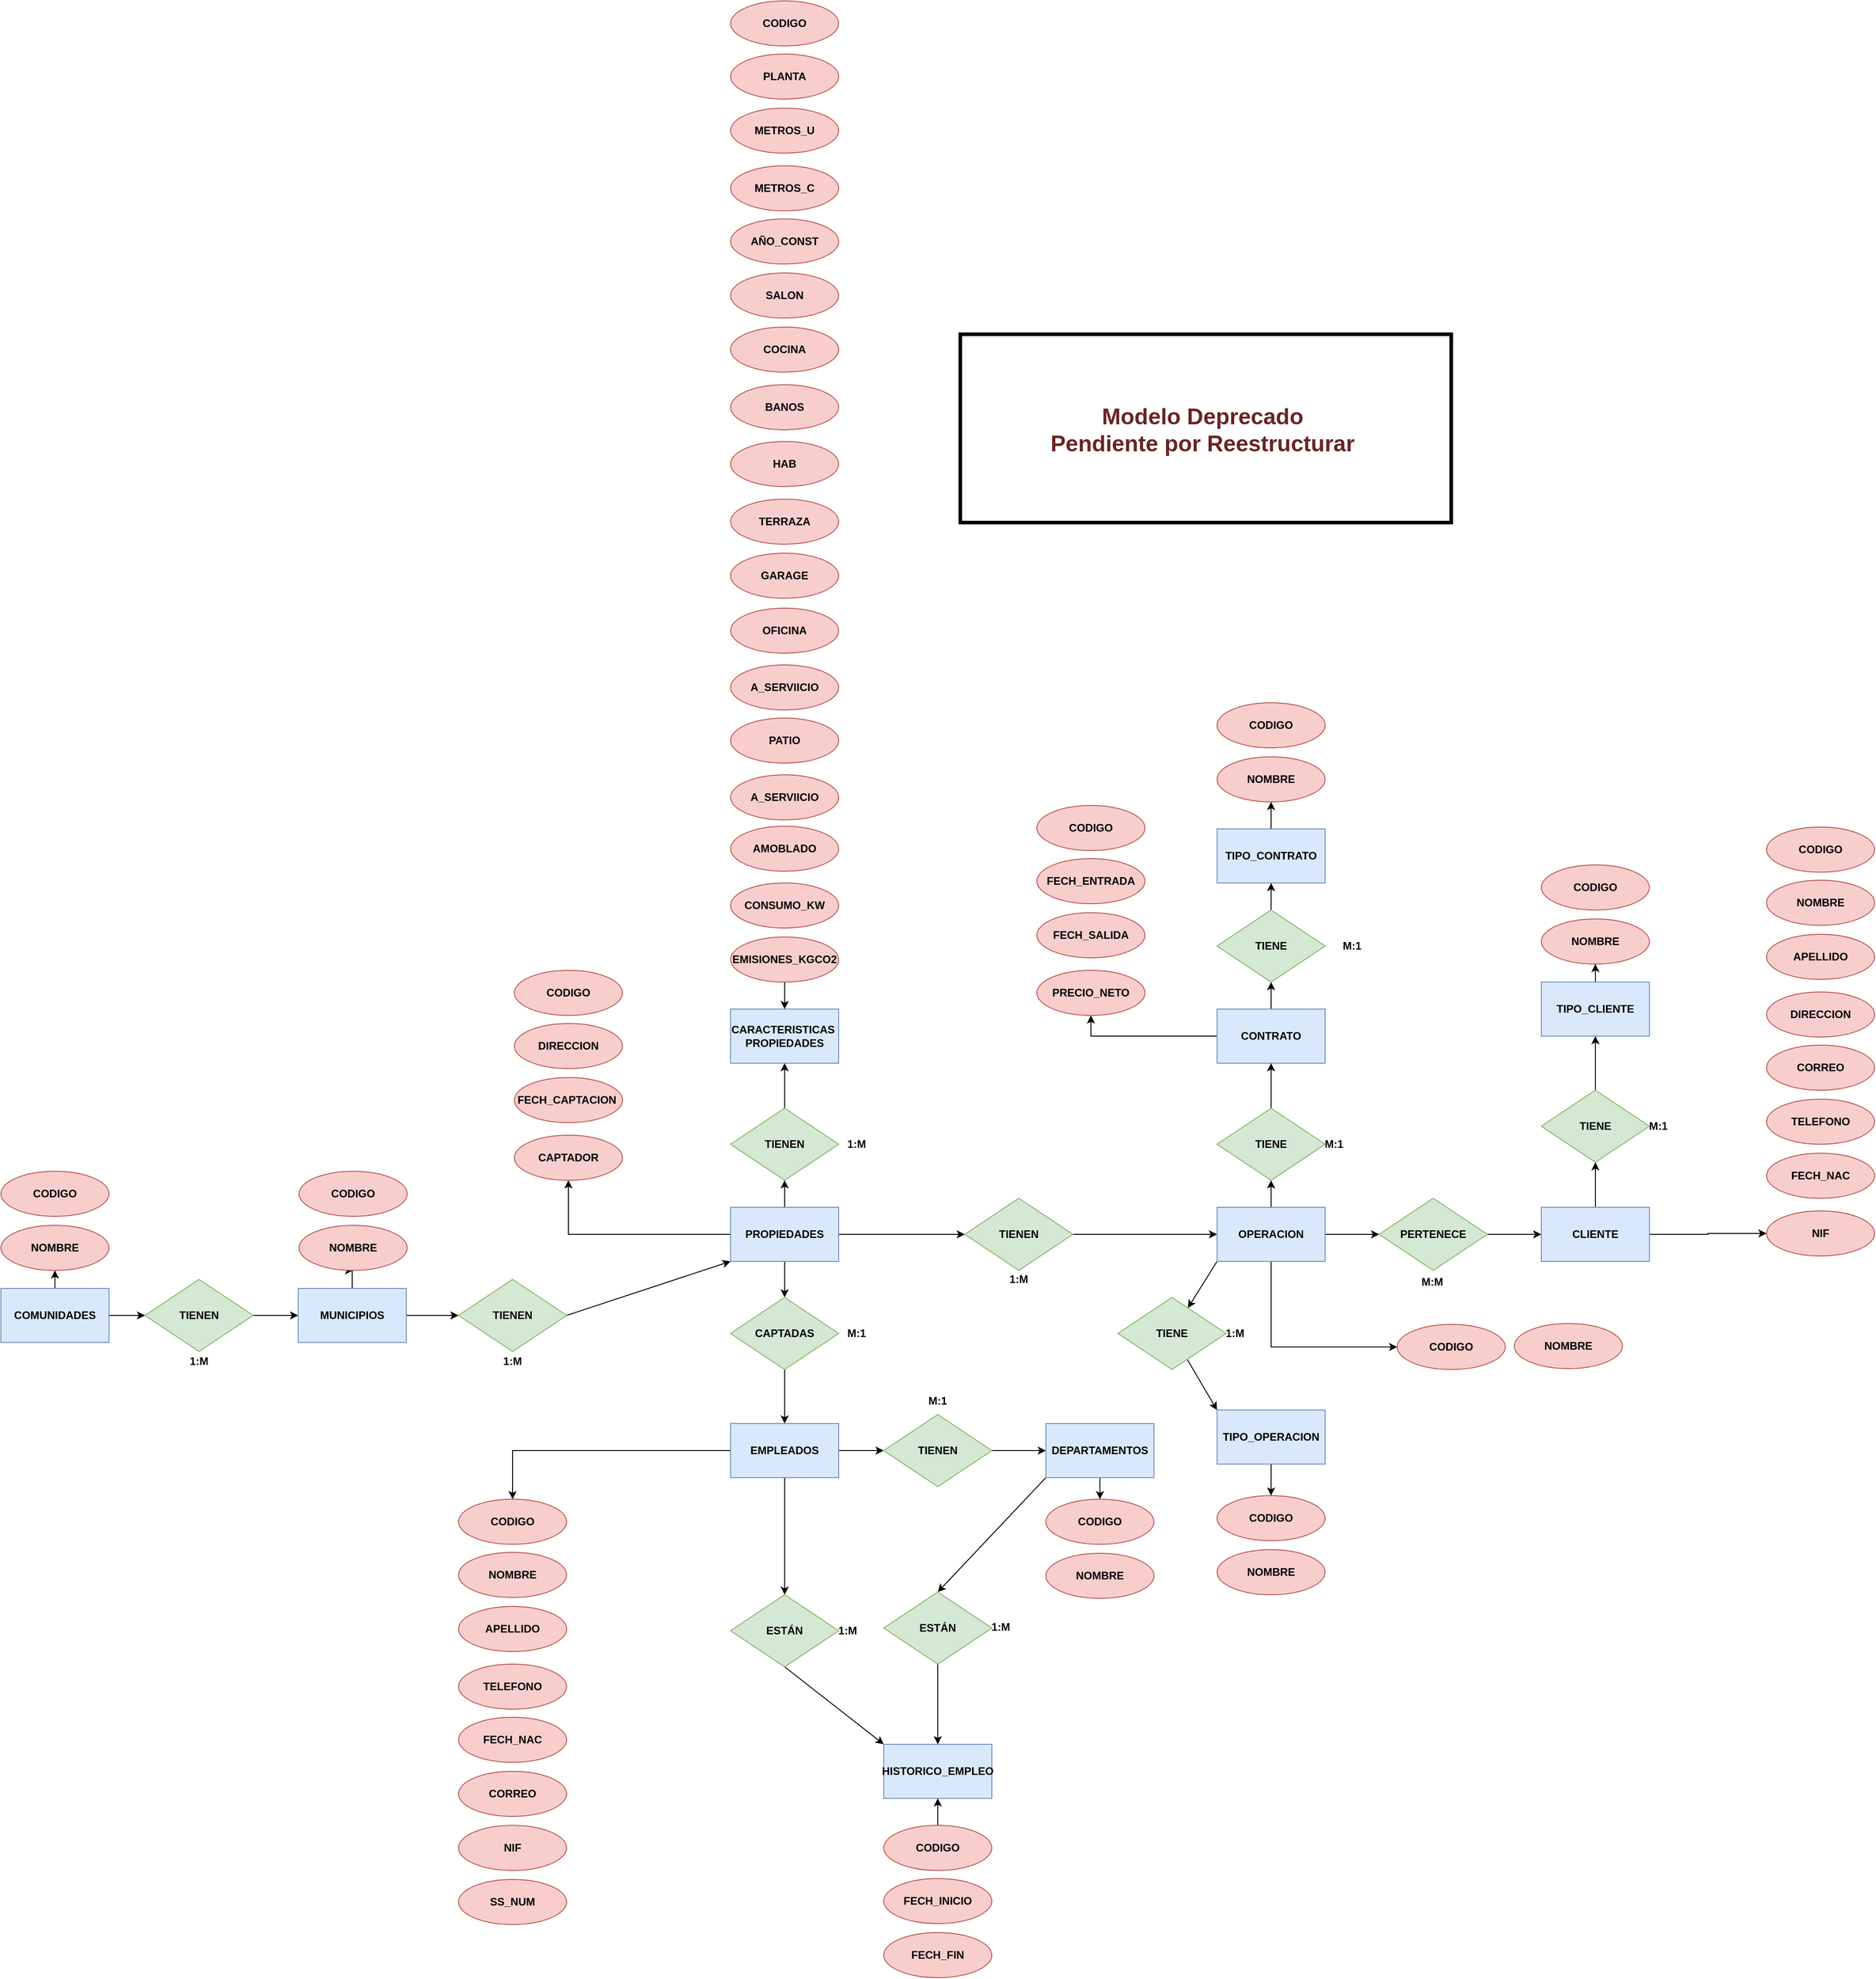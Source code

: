 <mxfile version="24.2.5" type="device" pages="2">
  <diagram name="Modelo entidad relación" id="YrqtJ5BT3l8RxGgLpdvs">
    <mxGraphModel dx="7830" dy="4010" grid="1" gridSize="10" guides="1" tooltips="1" connect="1" arrows="1" fold="1" page="1" pageScale="1" pageWidth="827" pageHeight="1169" math="0" shadow="0">
      <root>
        <mxCell id="0" />
        <mxCell id="1" parent="0" />
        <mxCell id="aYuI6fKMJYn4xLbfRxTk-18" value="" style="edgeStyle=orthogonalEdgeStyle;rounded=0;orthogonalLoop=1;jettySize=auto;html=1;" parent="1" source="aYuI6fKMJYn4xLbfRxTk-1" target="aYuI6fKMJYn4xLbfRxTk-2" edge="1">
          <mxGeometry relative="1" as="geometry" />
        </mxCell>
        <mxCell id="SotwAx3sVfJ1c67k8M1G-249" value="" style="edgeStyle=orthogonalEdgeStyle;rounded=0;orthogonalLoop=1;jettySize=auto;html=1;" parent="1" source="aYuI6fKMJYn4xLbfRxTk-1" target="aYuI6fKMJYn4xLbfRxTk-4" edge="1">
          <mxGeometry relative="1" as="geometry" />
        </mxCell>
        <mxCell id="aYuI6fKMJYn4xLbfRxTk-1" value="COMUNIDADES" style="rounded=0;whiteSpace=wrap;html=1;fillColor=#dae8fc;strokeColor=#6c8ebf;fontStyle=1" parent="1" vertex="1">
          <mxGeometry x="-4730" y="-841" width="120" height="60" as="geometry" />
        </mxCell>
        <mxCell id="aYuI6fKMJYn4xLbfRxTk-19" value="" style="edgeStyle=orthogonalEdgeStyle;rounded=0;orthogonalLoop=1;jettySize=auto;html=1;" parent="1" source="aYuI6fKMJYn4xLbfRxTk-2" target="aYuI6fKMJYn4xLbfRxTk-6" edge="1">
          <mxGeometry relative="1" as="geometry" />
        </mxCell>
        <mxCell id="aYuI6fKMJYn4xLbfRxTk-2" value="TIENEN" style="rhombus;whiteSpace=wrap;html=1;fillColor=#d5e8d4;strokeColor=#82b366;fontStyle=1" parent="1" vertex="1">
          <mxGeometry x="-4570" y="-851" width="120" height="80" as="geometry" />
        </mxCell>
        <mxCell id="aYuI6fKMJYn4xLbfRxTk-3" value="CODIGO" style="ellipse;whiteSpace=wrap;html=1;fillColor=#f8cecc;strokeColor=#b85450;fontStyle=1" parent="1" vertex="1">
          <mxGeometry x="-4730" y="-971" width="120" height="50" as="geometry" />
        </mxCell>
        <mxCell id="aYuI6fKMJYn4xLbfRxTk-4" value="NOMBRE" style="ellipse;whiteSpace=wrap;html=1;fillColor=#f8cecc;strokeColor=#b85450;fontStyle=1" parent="1" vertex="1">
          <mxGeometry x="-4730" y="-911" width="120" height="50" as="geometry" />
        </mxCell>
        <mxCell id="aYuI6fKMJYn4xLbfRxTk-20" value="" style="edgeStyle=orthogonalEdgeStyle;rounded=0;orthogonalLoop=1;jettySize=auto;html=1;" parent="1" source="aYuI6fKMJYn4xLbfRxTk-6" target="aYuI6fKMJYn4xLbfRxTk-7" edge="1">
          <mxGeometry relative="1" as="geometry" />
        </mxCell>
        <mxCell id="SotwAx3sVfJ1c67k8M1G-250" value="" style="edgeStyle=orthogonalEdgeStyle;rounded=0;orthogonalLoop=1;jettySize=auto;html=1;" parent="1" source="aYuI6fKMJYn4xLbfRxTk-6" target="54xt-NLejEK2aZKGqevF-31" edge="1">
          <mxGeometry relative="1" as="geometry" />
        </mxCell>
        <mxCell id="aYuI6fKMJYn4xLbfRxTk-6" value="MUNICIPIOS" style="rounded=0;whiteSpace=wrap;html=1;fillColor=#dae8fc;strokeColor=#6c8ebf;fontStyle=1" parent="1" vertex="1">
          <mxGeometry x="-4400" y="-841" width="120" height="60" as="geometry" />
        </mxCell>
        <mxCell id="aYuI6fKMJYn4xLbfRxTk-21" value="" style="rounded=0;orthogonalLoop=1;jettySize=auto;html=1;entryX=0;entryY=1;entryDx=0;entryDy=0;exitX=1;exitY=0.5;exitDx=0;exitDy=0;" parent="1" source="aYuI6fKMJYn4xLbfRxTk-7" target="aYuI6fKMJYn4xLbfRxTk-8" edge="1">
          <mxGeometry relative="1" as="geometry" />
        </mxCell>
        <mxCell id="aYuI6fKMJYn4xLbfRxTk-7" value="TIENEN" style="rhombus;whiteSpace=wrap;html=1;fillColor=#d5e8d4;strokeColor=#82b366;fontStyle=1" parent="1" vertex="1">
          <mxGeometry x="-4222" y="-851" width="120" height="80" as="geometry" />
        </mxCell>
        <mxCell id="aYuI6fKMJYn4xLbfRxTk-22" value="" style="edgeStyle=orthogonalEdgeStyle;rounded=0;orthogonalLoop=1;jettySize=auto;html=1;" parent="1" source="aYuI6fKMJYn4xLbfRxTk-8" target="aYuI6fKMJYn4xLbfRxTk-9" edge="1">
          <mxGeometry relative="1" as="geometry" />
        </mxCell>
        <mxCell id="aYuI6fKMJYn4xLbfRxTk-24" value="" style="edgeStyle=orthogonalEdgeStyle;rounded=0;orthogonalLoop=1;jettySize=auto;html=1;" parent="1" source="aYuI6fKMJYn4xLbfRxTk-8" target="aYuI6fKMJYn4xLbfRxTk-11" edge="1">
          <mxGeometry relative="1" as="geometry" />
        </mxCell>
        <mxCell id="54xt-NLejEK2aZKGqevF-5" style="edgeStyle=orthogonalEdgeStyle;rounded=0;orthogonalLoop=1;jettySize=auto;html=1;entryX=0;entryY=0.5;entryDx=0;entryDy=0;" parent="1" source="aYuI6fKMJYn4xLbfRxTk-8" target="54xt-NLejEK2aZKGqevF-2" edge="1">
          <mxGeometry relative="1" as="geometry" />
        </mxCell>
        <mxCell id="SotwAx3sVfJ1c67k8M1G-111" style="edgeStyle=orthogonalEdgeStyle;rounded=0;orthogonalLoop=1;jettySize=auto;html=1;entryX=0.5;entryY=1;entryDx=0;entryDy=0;" parent="1" source="aYuI6fKMJYn4xLbfRxTk-8" target="SotwAx3sVfJ1c67k8M1G-106" edge="1">
          <mxGeometry relative="1" as="geometry" />
        </mxCell>
        <mxCell id="aYuI6fKMJYn4xLbfRxTk-8" value="PROPIEDADES" style="rounded=0;whiteSpace=wrap;html=1;fillColor=#dae8fc;strokeColor=#6c8ebf;fontStyle=1" parent="1" vertex="1">
          <mxGeometry x="-3920" y="-931" width="120" height="60" as="geometry" />
        </mxCell>
        <mxCell id="aYuI6fKMJYn4xLbfRxTk-23" value="" style="edgeStyle=orthogonalEdgeStyle;rounded=0;orthogonalLoop=1;jettySize=auto;html=1;" parent="1" source="aYuI6fKMJYn4xLbfRxTk-9" target="aYuI6fKMJYn4xLbfRxTk-10" edge="1">
          <mxGeometry relative="1" as="geometry" />
        </mxCell>
        <mxCell id="aYuI6fKMJYn4xLbfRxTk-9" value="TIENEN" style="rhombus;whiteSpace=wrap;html=1;fillColor=#d5e8d4;strokeColor=#82b366;fontStyle=1" parent="1" vertex="1">
          <mxGeometry x="-3920" y="-1041" width="120" height="80" as="geometry" />
        </mxCell>
        <mxCell id="aYuI6fKMJYn4xLbfRxTk-10" value="CARACTERISTICAS&amp;nbsp;&lt;div&gt;PROPIEDADES&lt;/div&gt;" style="rounded=0;whiteSpace=wrap;html=1;fillColor=#dae8fc;strokeColor=#6c8ebf;fontStyle=1" parent="1" vertex="1">
          <mxGeometry x="-3920" y="-1151" width="120" height="60" as="geometry" />
        </mxCell>
        <mxCell id="aYuI6fKMJYn4xLbfRxTk-25" value="" style="edgeStyle=orthogonalEdgeStyle;rounded=0;orthogonalLoop=1;jettySize=auto;html=1;" parent="1" source="aYuI6fKMJYn4xLbfRxTk-11" target="aYuI6fKMJYn4xLbfRxTk-12" edge="1">
          <mxGeometry relative="1" as="geometry" />
        </mxCell>
        <mxCell id="aYuI6fKMJYn4xLbfRxTk-11" value="CAPTADAS" style="rhombus;whiteSpace=wrap;html=1;fillColor=#d5e8d4;strokeColor=#82b366;fontStyle=1" parent="1" vertex="1">
          <mxGeometry x="-3920" y="-831" width="120" height="80" as="geometry" />
        </mxCell>
        <mxCell id="aYuI6fKMJYn4xLbfRxTk-26" value="" style="edgeStyle=orthogonalEdgeStyle;rounded=0;orthogonalLoop=1;jettySize=auto;html=1;" parent="1" source="aYuI6fKMJYn4xLbfRxTk-12" target="aYuI6fKMJYn4xLbfRxTk-13" edge="1">
          <mxGeometry relative="1" as="geometry" />
        </mxCell>
        <mxCell id="aYuI6fKMJYn4xLbfRxTk-28" style="edgeStyle=orthogonalEdgeStyle;rounded=0;orthogonalLoop=1;jettySize=auto;html=1;entryX=0.5;entryY=0;entryDx=0;entryDy=0;" parent="1" source="aYuI6fKMJYn4xLbfRxTk-12" target="aYuI6fKMJYn4xLbfRxTk-15" edge="1">
          <mxGeometry relative="1" as="geometry" />
        </mxCell>
        <mxCell id="SotwAx3sVfJ1c67k8M1G-154" style="edgeStyle=orthogonalEdgeStyle;rounded=0;orthogonalLoop=1;jettySize=auto;html=1;entryX=0.5;entryY=0;entryDx=0;entryDy=0;" parent="1" source="aYuI6fKMJYn4xLbfRxTk-12" target="SotwAx3sVfJ1c67k8M1G-153" edge="1">
          <mxGeometry relative="1" as="geometry" />
        </mxCell>
        <mxCell id="aYuI6fKMJYn4xLbfRxTk-12" value="EMPLEADOS" style="rounded=0;whiteSpace=wrap;html=1;fillColor=#dae8fc;strokeColor=#6c8ebf;fontStyle=1" parent="1" vertex="1">
          <mxGeometry x="-3920" y="-691" width="120" height="60" as="geometry" />
        </mxCell>
        <mxCell id="aYuI6fKMJYn4xLbfRxTk-27" value="" style="edgeStyle=orthogonalEdgeStyle;rounded=0;orthogonalLoop=1;jettySize=auto;html=1;" parent="1" source="aYuI6fKMJYn4xLbfRxTk-13" target="aYuI6fKMJYn4xLbfRxTk-14" edge="1">
          <mxGeometry relative="1" as="geometry" />
        </mxCell>
        <mxCell id="aYuI6fKMJYn4xLbfRxTk-13" value="TIENEN" style="rhombus;whiteSpace=wrap;html=1;fillColor=#d5e8d4;strokeColor=#82b366;fontStyle=1" parent="1" vertex="1">
          <mxGeometry x="-3750" y="-701" width="120" height="80" as="geometry" />
        </mxCell>
        <mxCell id="aYuI6fKMJYn4xLbfRxTk-31" style="rounded=0;orthogonalLoop=1;jettySize=auto;html=1;exitX=0;exitY=1;exitDx=0;exitDy=0;entryX=0.5;entryY=0;entryDx=0;entryDy=0;" parent="1" source="aYuI6fKMJYn4xLbfRxTk-14" target="aYuI6fKMJYn4xLbfRxTk-17" edge="1">
          <mxGeometry relative="1" as="geometry" />
        </mxCell>
        <mxCell id="SotwAx3sVfJ1c67k8M1G-263" value="" style="edgeStyle=orthogonalEdgeStyle;rounded=0;orthogonalLoop=1;jettySize=auto;html=1;entryX=0.5;entryY=0;entryDx=0;entryDy=0;" parent="1" source="aYuI6fKMJYn4xLbfRxTk-14" target="SotwAx3sVfJ1c67k8M1G-261" edge="1">
          <mxGeometry relative="1" as="geometry" />
        </mxCell>
        <mxCell id="aYuI6fKMJYn4xLbfRxTk-14" value="DEPARTAMENTOS" style="rounded=0;whiteSpace=wrap;html=1;fillColor=#dae8fc;strokeColor=#6c8ebf;fontStyle=1" parent="1" vertex="1">
          <mxGeometry x="-3570" y="-691" width="120" height="60" as="geometry" />
        </mxCell>
        <mxCell id="aYuI6fKMJYn4xLbfRxTk-29" style="rounded=0;orthogonalLoop=1;jettySize=auto;html=1;entryX=0;entryY=0;entryDx=0;entryDy=0;exitX=0.5;exitY=1;exitDx=0;exitDy=0;" parent="1" source="aYuI6fKMJYn4xLbfRxTk-15" target="aYuI6fKMJYn4xLbfRxTk-16" edge="1">
          <mxGeometry relative="1" as="geometry" />
        </mxCell>
        <mxCell id="aYuI6fKMJYn4xLbfRxTk-15" value="ESTÁN" style="rhombus;whiteSpace=wrap;html=1;fillColor=#d5e8d4;strokeColor=#82b366;fontStyle=1" parent="1" vertex="1">
          <mxGeometry x="-3920" y="-501" width="120" height="80" as="geometry" />
        </mxCell>
        <mxCell id="aYuI6fKMJYn4xLbfRxTk-16" value="HISTORICO_EMPLEO" style="rounded=0;whiteSpace=wrap;html=1;fillColor=#dae8fc;strokeColor=#6c8ebf;fontStyle=1" parent="1" vertex="1">
          <mxGeometry x="-3750" y="-335" width="120" height="60" as="geometry" />
        </mxCell>
        <mxCell id="aYuI6fKMJYn4xLbfRxTk-30" style="rounded=0;orthogonalLoop=1;jettySize=auto;html=1;" parent="1" source="aYuI6fKMJYn4xLbfRxTk-17" target="aYuI6fKMJYn4xLbfRxTk-16" edge="1">
          <mxGeometry relative="1" as="geometry" />
        </mxCell>
        <mxCell id="aYuI6fKMJYn4xLbfRxTk-17" value="ESTÁN" style="rhombus;whiteSpace=wrap;html=1;fillColor=#d5e8d4;strokeColor=#82b366;fontStyle=1" parent="1" vertex="1">
          <mxGeometry x="-3750" y="-504" width="120" height="80" as="geometry" />
        </mxCell>
        <mxCell id="54xt-NLejEK2aZKGqevF-7" style="edgeStyle=orthogonalEdgeStyle;rounded=0;orthogonalLoop=1;jettySize=auto;html=1;entryX=0;entryY=0.5;entryDx=0;entryDy=0;" parent="1" source="54xt-NLejEK2aZKGqevF-1" target="54xt-NLejEK2aZKGqevF-3" edge="1">
          <mxGeometry relative="1" as="geometry" />
        </mxCell>
        <mxCell id="54xt-NLejEK2aZKGqevF-23" value="" style="rounded=0;orthogonalLoop=1;jettySize=auto;html=1;exitX=0;exitY=1;exitDx=0;exitDy=0;" parent="1" source="54xt-NLejEK2aZKGqevF-1" target="54xt-NLejEK2aZKGqevF-13" edge="1">
          <mxGeometry relative="1" as="geometry" />
        </mxCell>
        <mxCell id="54xt-NLejEK2aZKGqevF-26" value="" style="edgeStyle=orthogonalEdgeStyle;rounded=0;orthogonalLoop=1;jettySize=auto;html=1;" parent="1" source="54xt-NLejEK2aZKGqevF-1" target="54xt-NLejEK2aZKGqevF-9" edge="1">
          <mxGeometry relative="1" as="geometry" />
        </mxCell>
        <mxCell id="SotwAx3sVfJ1c67k8M1G-289" style="edgeStyle=orthogonalEdgeStyle;rounded=0;orthogonalLoop=1;jettySize=auto;html=1;entryX=0;entryY=0.5;entryDx=0;entryDy=0;exitX=0.5;exitY=1;exitDx=0;exitDy=0;" parent="1" source="54xt-NLejEK2aZKGqevF-1" target="SotwAx3sVfJ1c67k8M1G-288" edge="1">
          <mxGeometry relative="1" as="geometry" />
        </mxCell>
        <mxCell id="54xt-NLejEK2aZKGqevF-1" value="OPERACION" style="rounded=0;whiteSpace=wrap;html=1;fillColor=#dae8fc;strokeColor=#6c8ebf;fontStyle=1" parent="1" vertex="1">
          <mxGeometry x="-3380" y="-931" width="120" height="60" as="geometry" />
        </mxCell>
        <mxCell id="54xt-NLejEK2aZKGqevF-6" style="edgeStyle=orthogonalEdgeStyle;rounded=0;orthogonalLoop=1;jettySize=auto;html=1;entryX=0;entryY=0.5;entryDx=0;entryDy=0;" parent="1" source="54xt-NLejEK2aZKGqevF-2" target="54xt-NLejEK2aZKGqevF-1" edge="1">
          <mxGeometry relative="1" as="geometry" />
        </mxCell>
        <mxCell id="54xt-NLejEK2aZKGqevF-2" value="TIENEN" style="rhombus;whiteSpace=wrap;html=1;fillColor=#d5e8d4;strokeColor=#82b366;fontStyle=1" parent="1" vertex="1">
          <mxGeometry x="-3660" y="-941" width="120" height="80" as="geometry" />
        </mxCell>
        <mxCell id="54xt-NLejEK2aZKGqevF-8" style="edgeStyle=orthogonalEdgeStyle;rounded=0;orthogonalLoop=1;jettySize=auto;html=1;entryX=0;entryY=0.5;entryDx=0;entryDy=0;" parent="1" source="54xt-NLejEK2aZKGqevF-3" target="54xt-NLejEK2aZKGqevF-4" edge="1">
          <mxGeometry relative="1" as="geometry" />
        </mxCell>
        <mxCell id="54xt-NLejEK2aZKGqevF-3" value="PERTENECE" style="rhombus;whiteSpace=wrap;html=1;fillColor=#d5e8d4;strokeColor=#82b366;fontStyle=1" parent="1" vertex="1">
          <mxGeometry x="-3200" y="-941" width="120" height="80" as="geometry" />
        </mxCell>
        <mxCell id="54xt-NLejEK2aZKGqevF-17" value="" style="edgeStyle=orthogonalEdgeStyle;rounded=0;orthogonalLoop=1;jettySize=auto;html=1;" parent="1" source="54xt-NLejEK2aZKGqevF-4" target="54xt-NLejEK2aZKGqevF-15" edge="1">
          <mxGeometry relative="1" as="geometry" />
        </mxCell>
        <mxCell id="SotwAx3sVfJ1c67k8M1G-219" style="edgeStyle=orthogonalEdgeStyle;rounded=0;orthogonalLoop=1;jettySize=auto;html=1;" parent="1" source="54xt-NLejEK2aZKGqevF-4" target="SotwAx3sVfJ1c67k8M1G-217" edge="1">
          <mxGeometry relative="1" as="geometry" />
        </mxCell>
        <mxCell id="54xt-NLejEK2aZKGqevF-4" value="CLIENTE" style="rounded=0;whiteSpace=wrap;html=1;fillColor=#dae8fc;strokeColor=#6c8ebf;fontStyle=1" parent="1" vertex="1">
          <mxGeometry x="-3020" y="-931" width="120" height="60" as="geometry" />
        </mxCell>
        <mxCell id="54xt-NLejEK2aZKGqevF-27" value="" style="edgeStyle=orthogonalEdgeStyle;rounded=0;orthogonalLoop=1;jettySize=auto;html=1;" parent="1" source="54xt-NLejEK2aZKGqevF-9" target="54xt-NLejEK2aZKGqevF-10" edge="1">
          <mxGeometry relative="1" as="geometry" />
        </mxCell>
        <mxCell id="54xt-NLejEK2aZKGqevF-9" value="TIENE" style="rhombus;whiteSpace=wrap;html=1;fillColor=#d5e8d4;strokeColor=#82b366;fontStyle=1" parent="1" vertex="1">
          <mxGeometry x="-3380" y="-1041" width="120" height="80" as="geometry" />
        </mxCell>
        <mxCell id="54xt-NLejEK2aZKGqevF-28" value="" style="edgeStyle=orthogonalEdgeStyle;rounded=0;orthogonalLoop=1;jettySize=auto;html=1;" parent="1" source="54xt-NLejEK2aZKGqevF-10" target="54xt-NLejEK2aZKGqevF-11" edge="1">
          <mxGeometry relative="1" as="geometry" />
        </mxCell>
        <mxCell id="SotwAx3sVfJ1c67k8M1G-248" style="edgeStyle=orthogonalEdgeStyle;rounded=0;orthogonalLoop=1;jettySize=auto;html=1;entryX=0.5;entryY=1;entryDx=0;entryDy=0;" parent="1" source="54xt-NLejEK2aZKGqevF-10" target="SotwAx3sVfJ1c67k8M1G-246" edge="1">
          <mxGeometry relative="1" as="geometry" />
        </mxCell>
        <mxCell id="54xt-NLejEK2aZKGqevF-10" value="CONTRATO" style="rounded=0;whiteSpace=wrap;html=1;fillColor=#dae8fc;strokeColor=#6c8ebf;fontStyle=1" parent="1" vertex="1">
          <mxGeometry x="-3380" y="-1151" width="120" height="60" as="geometry" />
        </mxCell>
        <mxCell id="54xt-NLejEK2aZKGqevF-29" value="" style="edgeStyle=orthogonalEdgeStyle;rounded=0;orthogonalLoop=1;jettySize=auto;html=1;" parent="1" source="54xt-NLejEK2aZKGqevF-11" target="54xt-NLejEK2aZKGqevF-12" edge="1">
          <mxGeometry relative="1" as="geometry" />
        </mxCell>
        <mxCell id="54xt-NLejEK2aZKGqevF-11" value="TIENE" style="rhombus;whiteSpace=wrap;html=1;fillColor=#d5e8d4;strokeColor=#82b366;fontStyle=1" parent="1" vertex="1">
          <mxGeometry x="-3380" y="-1261" width="120" height="80" as="geometry" />
        </mxCell>
        <mxCell id="SotwAx3sVfJ1c67k8M1G-181" value="" style="edgeStyle=orthogonalEdgeStyle;rounded=0;orthogonalLoop=1;jettySize=auto;html=1;" parent="1" source="54xt-NLejEK2aZKGqevF-12" target="SotwAx3sVfJ1c67k8M1G-178" edge="1">
          <mxGeometry relative="1" as="geometry" />
        </mxCell>
        <mxCell id="54xt-NLejEK2aZKGqevF-12" value="TIPO_CONTRATO" style="rounded=0;whiteSpace=wrap;html=1;fillColor=#dae8fc;strokeColor=#6c8ebf;fontStyle=1" parent="1" vertex="1">
          <mxGeometry x="-3380" y="-1351" width="120" height="60" as="geometry" />
        </mxCell>
        <mxCell id="54xt-NLejEK2aZKGqevF-24" value="" style="rounded=0;orthogonalLoop=1;jettySize=auto;html=1;entryX=0;entryY=0;entryDx=0;entryDy=0;" parent="1" source="54xt-NLejEK2aZKGqevF-13" target="54xt-NLejEK2aZKGqevF-14" edge="1">
          <mxGeometry relative="1" as="geometry" />
        </mxCell>
        <mxCell id="54xt-NLejEK2aZKGqevF-13" value="TIENE" style="rhombus;whiteSpace=wrap;html=1;fillColor=#d5e8d4;strokeColor=#82b366;fontStyle=1" parent="1" vertex="1">
          <mxGeometry x="-3490" y="-831" width="120" height="80" as="geometry" />
        </mxCell>
        <mxCell id="SotwAx3sVfJ1c67k8M1G-224" value="" style="edgeStyle=orthogonalEdgeStyle;rounded=0;orthogonalLoop=1;jettySize=auto;html=1;entryX=0.5;entryY=0;entryDx=0;entryDy=0;" parent="1" source="54xt-NLejEK2aZKGqevF-14" target="SotwAx3sVfJ1c67k8M1G-220" edge="1">
          <mxGeometry relative="1" as="geometry" />
        </mxCell>
        <mxCell id="54xt-NLejEK2aZKGqevF-14" value="TIPO_OPERACION" style="rounded=0;whiteSpace=wrap;html=1;fillColor=#dae8fc;strokeColor=#6c8ebf;fontStyle=1" parent="1" vertex="1">
          <mxGeometry x="-3380" y="-706" width="120" height="60" as="geometry" />
        </mxCell>
        <mxCell id="54xt-NLejEK2aZKGqevF-18" value="" style="edgeStyle=orthogonalEdgeStyle;rounded=0;orthogonalLoop=1;jettySize=auto;html=1;" parent="1" source="54xt-NLejEK2aZKGqevF-15" target="54xt-NLejEK2aZKGqevF-16" edge="1">
          <mxGeometry relative="1" as="geometry" />
        </mxCell>
        <mxCell id="54xt-NLejEK2aZKGqevF-15" value="TIENE" style="rhombus;whiteSpace=wrap;html=1;fillColor=#d5e8d4;strokeColor=#82b366;fontStyle=1" parent="1" vertex="1">
          <mxGeometry x="-3020" y="-1061" width="120" height="80" as="geometry" />
        </mxCell>
        <mxCell id="SotwAx3sVfJ1c67k8M1G-182" value="" style="edgeStyle=orthogonalEdgeStyle;rounded=0;orthogonalLoop=1;jettySize=auto;html=1;" parent="1" source="54xt-NLejEK2aZKGqevF-16" target="SotwAx3sVfJ1c67k8M1G-180" edge="1">
          <mxGeometry relative="1" as="geometry" />
        </mxCell>
        <mxCell id="54xt-NLejEK2aZKGqevF-16" value="TIPO_CLIENTE" style="rounded=0;whiteSpace=wrap;html=1;fillColor=#dae8fc;strokeColor=#6c8ebf;fontStyle=1" parent="1" vertex="1">
          <mxGeometry x="-3020" y="-1181" width="120" height="60" as="geometry" />
        </mxCell>
        <mxCell id="54xt-NLejEK2aZKGqevF-30" value="CODIGO" style="ellipse;whiteSpace=wrap;html=1;fillColor=#f8cecc;strokeColor=#b85450;fontStyle=1" parent="1" vertex="1">
          <mxGeometry x="-4399" y="-971" width="120" height="50" as="geometry" />
        </mxCell>
        <mxCell id="54xt-NLejEK2aZKGqevF-31" value="NOMBRE" style="ellipse;whiteSpace=wrap;html=1;fillColor=#f8cecc;strokeColor=#b85450;fontStyle=1" parent="1" vertex="1">
          <mxGeometry x="-4399" y="-911" width="120" height="50" as="geometry" />
        </mxCell>
        <mxCell id="SotwAx3sVfJ1c67k8M1G-4" value="PLANTA" style="ellipse;whiteSpace=wrap;html=1;fillColor=#f8cecc;strokeColor=#b85450;fontStyle=1" parent="1" vertex="1">
          <mxGeometry x="-3920" y="-2211" width="120" height="50" as="geometry" />
        </mxCell>
        <mxCell id="SotwAx3sVfJ1c67k8M1G-5" value="METROS_U" style="ellipse;whiteSpace=wrap;html=1;fillColor=#f8cecc;strokeColor=#b85450;fontStyle=1" parent="1" vertex="1">
          <mxGeometry x="-3920" y="-2151" width="120" height="50" as="geometry" />
        </mxCell>
        <mxCell id="SotwAx3sVfJ1c67k8M1G-6" value="METROS_C" style="ellipse;whiteSpace=wrap;html=1;fillColor=#f8cecc;strokeColor=#b85450;fontStyle=1" parent="1" vertex="1">
          <mxGeometry x="-3920" y="-2087" width="120" height="50" as="geometry" />
        </mxCell>
        <mxCell id="SotwAx3sVfJ1c67k8M1G-7" value="AÑO_CONST" style="ellipse;whiteSpace=wrap;html=1;fillColor=#f8cecc;strokeColor=#b85450;fontStyle=1" parent="1" vertex="1">
          <mxGeometry x="-3920" y="-2028" width="120" height="50" as="geometry" />
        </mxCell>
        <mxCell id="SotwAx3sVfJ1c67k8M1G-8" value="COCINA" style="ellipse;whiteSpace=wrap;html=1;fillColor=#f8cecc;strokeColor=#b85450;fontStyle=1" parent="1" vertex="1">
          <mxGeometry x="-3920" y="-1908" width="120" height="50" as="geometry" />
        </mxCell>
        <mxCell id="SotwAx3sVfJ1c67k8M1G-9" value="SALON" style="ellipse;whiteSpace=wrap;html=1;fillColor=#f8cecc;strokeColor=#b85450;fontStyle=1" parent="1" vertex="1">
          <mxGeometry x="-3920" y="-1968" width="120" height="50" as="geometry" />
        </mxCell>
        <mxCell id="SotwAx3sVfJ1c67k8M1G-10" value="OFICINA" style="ellipse;whiteSpace=wrap;html=1;fillColor=#f8cecc;strokeColor=#b85450;fontStyle=1" parent="1" vertex="1">
          <mxGeometry x="-3920" y="-1596" width="120" height="50" as="geometry" />
        </mxCell>
        <mxCell id="SotwAx3sVfJ1c67k8M1G-11" value="BANOS" style="ellipse;whiteSpace=wrap;html=1;fillColor=#f8cecc;strokeColor=#b85450;fontStyle=1" parent="1" vertex="1">
          <mxGeometry x="-3920" y="-1844" width="120" height="50" as="geometry" />
        </mxCell>
        <mxCell id="SotwAx3sVfJ1c67k8M1G-12" value="HAB" style="ellipse;whiteSpace=wrap;html=1;fillColor=#f8cecc;strokeColor=#b85450;fontStyle=1" parent="1" vertex="1">
          <mxGeometry x="-3920" y="-1781" width="120" height="50" as="geometry" />
        </mxCell>
        <mxCell id="SotwAx3sVfJ1c67k8M1G-13" value="TERRAZA" style="ellipse;whiteSpace=wrap;html=1;fillColor=#f8cecc;strokeColor=#b85450;fontStyle=1" parent="1" vertex="1">
          <mxGeometry x="-3920" y="-1717" width="120" height="50" as="geometry" />
        </mxCell>
        <mxCell id="SotwAx3sVfJ1c67k8M1G-14" value="CODIGO" style="ellipse;whiteSpace=wrap;html=1;fillColor=#f8cecc;strokeColor=#b85450;fontStyle=1" parent="1" vertex="1">
          <mxGeometry x="-3920" y="-2270" width="120" height="50" as="geometry" />
        </mxCell>
        <mxCell id="SotwAx3sVfJ1c67k8M1G-15" value="GARAGE" style="ellipse;whiteSpace=wrap;html=1;fillColor=#f8cecc;strokeColor=#b85450;fontStyle=1" parent="1" vertex="1">
          <mxGeometry x="-3920" y="-1657" width="120" height="50" as="geometry" />
        </mxCell>
        <mxCell id="SotwAx3sVfJ1c67k8M1G-17" value="AMOBLADO" style="ellipse;whiteSpace=wrap;html=1;fillColor=#f8cecc;strokeColor=#b85450;fontStyle=1" parent="1" vertex="1">
          <mxGeometry x="-3920" y="-1354" width="120" height="50" as="geometry" />
        </mxCell>
        <mxCell id="SotwAx3sVfJ1c67k8M1G-19" value="A_SERVIICIO" style="ellipse;whiteSpace=wrap;html=1;fillColor=#f8cecc;strokeColor=#b85450;fontStyle=1" parent="1" vertex="1">
          <mxGeometry x="-3920" y="-1533" width="120" height="50" as="geometry" />
        </mxCell>
        <mxCell id="SotwAx3sVfJ1c67k8M1G-20" value="PATIO" style="ellipse;whiteSpace=wrap;html=1;fillColor=#f8cecc;strokeColor=#b85450;fontStyle=1" parent="1" vertex="1">
          <mxGeometry x="-3920" y="-1474" width="120" height="50" as="geometry" />
        </mxCell>
        <mxCell id="SotwAx3sVfJ1c67k8M1G-22" value="CONSUMO_KW" style="ellipse;whiteSpace=wrap;html=1;fillColor=#f8cecc;strokeColor=#b85450;fontStyle=1" parent="1" vertex="1">
          <mxGeometry x="-3920" y="-1291" width="120" height="50" as="geometry" />
        </mxCell>
        <mxCell id="SotwAx3sVfJ1c67k8M1G-23" value="A_SERVIICIO" style="ellipse;whiteSpace=wrap;html=1;fillColor=#f8cecc;strokeColor=#b85450;fontStyle=1" parent="1" vertex="1">
          <mxGeometry x="-3920" y="-1411" width="120" height="50" as="geometry" />
        </mxCell>
        <mxCell id="SotwAx3sVfJ1c67k8M1G-81" value="" style="edgeStyle=orthogonalEdgeStyle;rounded=0;orthogonalLoop=1;jettySize=auto;html=1;" parent="1" source="SotwAx3sVfJ1c67k8M1G-24" target="aYuI6fKMJYn4xLbfRxTk-10" edge="1">
          <mxGeometry relative="1" as="geometry" />
        </mxCell>
        <mxCell id="SotwAx3sVfJ1c67k8M1G-24" value="EMISIONES_KGCO2" style="ellipse;whiteSpace=wrap;html=1;fillColor=#f8cecc;strokeColor=#b85450;fontStyle=1" parent="1" vertex="1">
          <mxGeometry x="-3920" y="-1231" width="120" height="50" as="geometry" />
        </mxCell>
        <mxCell id="SotwAx3sVfJ1c67k8M1G-104" value="&lt;b style=&quot;text-align: left;&quot;&gt;DIRECCION&lt;/b&gt;" style="ellipse;whiteSpace=wrap;html=1;fillColor=#f8cecc;strokeColor=#b85450;fontStyle=1" parent="1" vertex="1">
          <mxGeometry x="-4160" y="-1135" width="120" height="50" as="geometry" />
        </mxCell>
        <mxCell id="SotwAx3sVfJ1c67k8M1G-105" value="FECH_CAPTACION&amp;nbsp;" style="ellipse;whiteSpace=wrap;html=1;fillColor=#f8cecc;strokeColor=#b85450;fontStyle=1" parent="1" vertex="1">
          <mxGeometry x="-4160" y="-1075" width="120" height="50" as="geometry" />
        </mxCell>
        <mxCell id="SotwAx3sVfJ1c67k8M1G-106" value="&lt;b&gt;CAPTADOR&lt;/b&gt;" style="ellipse;whiteSpace=wrap;html=1;fillColor=#f8cecc;strokeColor=#b85450;fontStyle=1" parent="1" vertex="1">
          <mxGeometry x="-4160" y="-1011" width="120" height="50" as="geometry" />
        </mxCell>
        <mxCell id="SotwAx3sVfJ1c67k8M1G-110" value="CODIGO" style="ellipse;whiteSpace=wrap;html=1;fillColor=#f8cecc;strokeColor=#b85450;fontStyle=1" parent="1" vertex="1">
          <mxGeometry x="-4160" y="-1194" width="120" height="50" as="geometry" />
        </mxCell>
        <mxCell id="SotwAx3sVfJ1c67k8M1G-147" value="NOMBRE" style="ellipse;whiteSpace=wrap;html=1;fillColor=#f8cecc;strokeColor=#b85450;fontStyle=1" parent="1" vertex="1">
          <mxGeometry x="-4222" y="-548" width="120" height="50" as="geometry" />
        </mxCell>
        <mxCell id="SotwAx3sVfJ1c67k8M1G-148" value="APELLIDO" style="ellipse;whiteSpace=wrap;html=1;fillColor=#f8cecc;strokeColor=#b85450;fontStyle=1" parent="1" vertex="1">
          <mxGeometry x="-4222" y="-488" width="120" height="50" as="geometry" />
        </mxCell>
        <mxCell id="SotwAx3sVfJ1c67k8M1G-149" value="TELEFONO" style="ellipse;whiteSpace=wrap;html=1;fillColor=#f8cecc;strokeColor=#b85450;fontStyle=1" parent="1" vertex="1">
          <mxGeometry x="-4222" y="-424" width="120" height="50" as="geometry" />
        </mxCell>
        <mxCell id="SotwAx3sVfJ1c67k8M1G-150" value="FECH_NAC" style="ellipse;whiteSpace=wrap;html=1;fillColor=#f8cecc;strokeColor=#b85450;fontStyle=1" parent="1" vertex="1">
          <mxGeometry x="-4222" y="-365" width="120" height="50" as="geometry" />
        </mxCell>
        <mxCell id="SotwAx3sVfJ1c67k8M1G-151" value="NIF" style="ellipse;whiteSpace=wrap;html=1;fillColor=#f8cecc;strokeColor=#b85450;fontStyle=1" parent="1" vertex="1">
          <mxGeometry x="-4222" y="-245" width="120" height="50" as="geometry" />
        </mxCell>
        <mxCell id="SotwAx3sVfJ1c67k8M1G-152" value="CORREO" style="ellipse;whiteSpace=wrap;html=1;fillColor=#f8cecc;strokeColor=#b85450;fontStyle=1" parent="1" vertex="1">
          <mxGeometry x="-4222" y="-305" width="120" height="50" as="geometry" />
        </mxCell>
        <mxCell id="SotwAx3sVfJ1c67k8M1G-153" value="CODIGO" style="ellipse;whiteSpace=wrap;html=1;fillColor=#f8cecc;strokeColor=#b85450;fontStyle=1" parent="1" vertex="1">
          <mxGeometry x="-4222" y="-607" width="120" height="50" as="geometry" />
        </mxCell>
        <mxCell id="SotwAx3sVfJ1c67k8M1G-155" value="SS_NUM" style="ellipse;whiteSpace=wrap;html=1;fillColor=#f8cecc;strokeColor=#b85450;fontStyle=1" parent="1" vertex="1">
          <mxGeometry x="-4222" y="-185" width="120" height="50" as="geometry" />
        </mxCell>
        <mxCell id="SotwAx3sVfJ1c67k8M1G-172" value="&lt;b&gt;FECH_INICIO&lt;/b&gt;" style="ellipse;whiteSpace=wrap;html=1;fillColor=#f8cecc;strokeColor=#b85450;fontStyle=1" parent="1" vertex="1">
          <mxGeometry x="-3750" y="-186" width="120" height="50" as="geometry" />
        </mxCell>
        <mxCell id="SotwAx3sVfJ1c67k8M1G-173" value="&lt;b&gt;FECH_FIN&lt;/b&gt;" style="ellipse;whiteSpace=wrap;html=1;fillColor=#f8cecc;strokeColor=#b85450;fontStyle=1" parent="1" vertex="1">
          <mxGeometry x="-3750" y="-126" width="120" height="50" as="geometry" />
        </mxCell>
        <mxCell id="SotwAx3sVfJ1c67k8M1G-176" value="" style="edgeStyle=orthogonalEdgeStyle;rounded=0;orthogonalLoop=1;jettySize=auto;html=1;" parent="1" source="SotwAx3sVfJ1c67k8M1G-175" target="aYuI6fKMJYn4xLbfRxTk-16" edge="1">
          <mxGeometry relative="1" as="geometry" />
        </mxCell>
        <mxCell id="SotwAx3sVfJ1c67k8M1G-175" value="CODIGO" style="ellipse;whiteSpace=wrap;html=1;fillColor=#f8cecc;strokeColor=#b85450;fontStyle=1" parent="1" vertex="1">
          <mxGeometry x="-3750" y="-245" width="120" height="50" as="geometry" />
        </mxCell>
        <mxCell id="SotwAx3sVfJ1c67k8M1G-177" value="CODIGO" style="ellipse;whiteSpace=wrap;html=1;fillColor=#f8cecc;strokeColor=#b85450;fontStyle=1" parent="1" vertex="1">
          <mxGeometry x="-3380" y="-1491" width="120" height="50" as="geometry" />
        </mxCell>
        <mxCell id="SotwAx3sVfJ1c67k8M1G-178" value="NOMBRE" style="ellipse;whiteSpace=wrap;html=1;fillColor=#f8cecc;strokeColor=#b85450;fontStyle=1" parent="1" vertex="1">
          <mxGeometry x="-3380" y="-1431" width="120" height="50" as="geometry" />
        </mxCell>
        <mxCell id="SotwAx3sVfJ1c67k8M1G-179" value="CODIGO" style="ellipse;whiteSpace=wrap;html=1;fillColor=#f8cecc;strokeColor=#b85450;fontStyle=1" parent="1" vertex="1">
          <mxGeometry x="-3020" y="-1311" width="120" height="50" as="geometry" />
        </mxCell>
        <mxCell id="SotwAx3sVfJ1c67k8M1G-180" value="NOMBRE" style="ellipse;whiteSpace=wrap;html=1;fillColor=#f8cecc;strokeColor=#b85450;fontStyle=1" parent="1" vertex="1">
          <mxGeometry x="-3020" y="-1251" width="120" height="50" as="geometry" />
        </mxCell>
        <mxCell id="SotwAx3sVfJ1c67k8M1G-211" value="NOMBRE" style="ellipse;whiteSpace=wrap;html=1;fillColor=#f8cecc;strokeColor=#b85450;fontStyle=1" parent="1" vertex="1">
          <mxGeometry x="-2770" y="-1294" width="120" height="50" as="geometry" />
        </mxCell>
        <mxCell id="SotwAx3sVfJ1c67k8M1G-212" value="APELLIDO" style="ellipse;whiteSpace=wrap;html=1;fillColor=#f8cecc;strokeColor=#b85450;fontStyle=1" parent="1" vertex="1">
          <mxGeometry x="-2770" y="-1234" width="120" height="50" as="geometry" />
        </mxCell>
        <mxCell id="SotwAx3sVfJ1c67k8M1G-213" value="DIRECCION" style="ellipse;whiteSpace=wrap;html=1;fillColor=#f8cecc;strokeColor=#b85450;fontStyle=1" parent="1" vertex="1">
          <mxGeometry x="-2770" y="-1170" width="120" height="50" as="geometry" />
        </mxCell>
        <mxCell id="SotwAx3sVfJ1c67k8M1G-214" value="CORREO" style="ellipse;whiteSpace=wrap;html=1;fillColor=#f8cecc;strokeColor=#b85450;fontStyle=1" parent="1" vertex="1">
          <mxGeometry x="-2770" y="-1111" width="120" height="50" as="geometry" />
        </mxCell>
        <mxCell id="SotwAx3sVfJ1c67k8M1G-215" value="FECH_NAC" style="ellipse;whiteSpace=wrap;html=1;fillColor=#f8cecc;strokeColor=#b85450;fontStyle=1" parent="1" vertex="1">
          <mxGeometry x="-2770" y="-991" width="120" height="50" as="geometry" />
        </mxCell>
        <mxCell id="SotwAx3sVfJ1c67k8M1G-216" value="TELEFONO" style="ellipse;whiteSpace=wrap;html=1;fillColor=#f8cecc;strokeColor=#b85450;fontStyle=1" parent="1" vertex="1">
          <mxGeometry x="-2770" y="-1051" width="120" height="50" as="geometry" />
        </mxCell>
        <mxCell id="SotwAx3sVfJ1c67k8M1G-217" value="NIF" style="ellipse;whiteSpace=wrap;html=1;fillColor=#f8cecc;strokeColor=#b85450;fontStyle=1" parent="1" vertex="1">
          <mxGeometry x="-2770" y="-927" width="120" height="50" as="geometry" />
        </mxCell>
        <mxCell id="SotwAx3sVfJ1c67k8M1G-218" value="CODIGO" style="ellipse;whiteSpace=wrap;html=1;fillColor=#f8cecc;strokeColor=#b85450;fontStyle=1" parent="1" vertex="1">
          <mxGeometry x="-2770" y="-1353" width="120" height="50" as="geometry" />
        </mxCell>
        <mxCell id="SotwAx3sVfJ1c67k8M1G-220" value="CODIGO" style="ellipse;whiteSpace=wrap;html=1;fillColor=#f8cecc;strokeColor=#b85450;fontStyle=1" parent="1" vertex="1">
          <mxGeometry x="-3380" y="-611" width="120" height="50" as="geometry" />
        </mxCell>
        <mxCell id="SotwAx3sVfJ1c67k8M1G-221" value="NOMBRE" style="ellipse;whiteSpace=wrap;html=1;fillColor=#f8cecc;strokeColor=#b85450;fontStyle=1" parent="1" vertex="1">
          <mxGeometry x="-3380" y="-551" width="120" height="50" as="geometry" />
        </mxCell>
        <mxCell id="SotwAx3sVfJ1c67k8M1G-244" value="FECH_ENTRADA" style="ellipse;whiteSpace=wrap;html=1;fillColor=#f8cecc;strokeColor=#b85450;fontStyle=1" parent="1" vertex="1">
          <mxGeometry x="-3580" y="-1318" width="120" height="50" as="geometry" />
        </mxCell>
        <mxCell id="SotwAx3sVfJ1c67k8M1G-245" value="FECH_SALIDA" style="ellipse;whiteSpace=wrap;html=1;fillColor=#f8cecc;strokeColor=#b85450;fontStyle=1" parent="1" vertex="1">
          <mxGeometry x="-3580" y="-1258" width="120" height="50" as="geometry" />
        </mxCell>
        <mxCell id="SotwAx3sVfJ1c67k8M1G-246" value="&lt;b style=&quot;text-wrap: nowrap;&quot;&gt;PRECIO_NETO&lt;/b&gt;" style="ellipse;whiteSpace=wrap;html=1;fillColor=#f8cecc;strokeColor=#b85450;fontStyle=1" parent="1" vertex="1">
          <mxGeometry x="-3580" y="-1194" width="120" height="50" as="geometry" />
        </mxCell>
        <mxCell id="SotwAx3sVfJ1c67k8M1G-247" value="CODIGO" style="ellipse;whiteSpace=wrap;html=1;fillColor=#f8cecc;strokeColor=#b85450;fontStyle=1" parent="1" vertex="1">
          <mxGeometry x="-3580" y="-1377" width="120" height="50" as="geometry" />
        </mxCell>
        <mxCell id="SotwAx3sVfJ1c67k8M1G-261" value="CODIGO" style="ellipse;whiteSpace=wrap;html=1;fillColor=#f8cecc;strokeColor=#b85450;fontStyle=1" parent="1" vertex="1">
          <mxGeometry x="-3570" y="-607" width="120" height="50" as="geometry" />
        </mxCell>
        <mxCell id="SotwAx3sVfJ1c67k8M1G-262" value="NOMBRE" style="ellipse;whiteSpace=wrap;html=1;fillColor=#f8cecc;strokeColor=#b85450;fontStyle=1" parent="1" vertex="1">
          <mxGeometry x="-3570" y="-547" width="120" height="50" as="geometry" />
        </mxCell>
        <mxCell id="SotwAx3sVfJ1c67k8M1G-287" value="NOMBRE" style="ellipse;whiteSpace=wrap;html=1;fillColor=#f8cecc;strokeColor=#b85450;fontStyle=1" parent="1" vertex="1">
          <mxGeometry x="-3050" y="-802" width="120" height="50" as="geometry" />
        </mxCell>
        <mxCell id="SotwAx3sVfJ1c67k8M1G-288" value="CODIGO" style="ellipse;whiteSpace=wrap;html=1;fillColor=#f8cecc;strokeColor=#b85450;fontStyle=1" parent="1" vertex="1">
          <mxGeometry x="-3180" y="-801" width="120" height="50" as="geometry" />
        </mxCell>
        <mxCell id="SotwAx3sVfJ1c67k8M1G-290" value="&lt;b&gt;1:M&lt;/b&gt;" style="text;html=1;align=center;verticalAlign=middle;whiteSpace=wrap;rounded=0;" parent="1" vertex="1">
          <mxGeometry x="-4540" y="-775" width="60" height="30" as="geometry" />
        </mxCell>
        <mxCell id="SotwAx3sVfJ1c67k8M1G-291" value="&lt;b&gt;1:M&lt;/b&gt;" style="text;html=1;align=center;verticalAlign=middle;whiteSpace=wrap;rounded=0;" parent="1" vertex="1">
          <mxGeometry x="-4192" y="-775" width="60" height="30" as="geometry" />
        </mxCell>
        <mxCell id="SotwAx3sVfJ1c67k8M1G-292" value="&lt;b&gt;1:M&lt;/b&gt;" style="text;html=1;align=center;verticalAlign=middle;whiteSpace=wrap;rounded=0;" parent="1" vertex="1">
          <mxGeometry x="-3810" y="-1016" width="60" height="30" as="geometry" />
        </mxCell>
        <mxCell id="SotwAx3sVfJ1c67k8M1G-293" value="&lt;b&gt;M:1&lt;/b&gt;" style="text;html=1;align=center;verticalAlign=middle;whiteSpace=wrap;rounded=0;" parent="1" vertex="1">
          <mxGeometry x="-3810" y="-806" width="60" height="30" as="geometry" />
        </mxCell>
        <mxCell id="SotwAx3sVfJ1c67k8M1G-294" value="&lt;b&gt;1:M&lt;/b&gt;" style="text;html=1;align=center;verticalAlign=middle;whiteSpace=wrap;rounded=0;" parent="1" vertex="1">
          <mxGeometry x="-3820" y="-476" width="60" height="30" as="geometry" />
        </mxCell>
        <mxCell id="SotwAx3sVfJ1c67k8M1G-295" value="&lt;b&gt;1:M&lt;/b&gt;" style="text;html=1;align=center;verticalAlign=middle;whiteSpace=wrap;rounded=0;" parent="1" vertex="1">
          <mxGeometry x="-3650" y="-480" width="60" height="30" as="geometry" />
        </mxCell>
        <mxCell id="SotwAx3sVfJ1c67k8M1G-297" value="&lt;b&gt;M:1&lt;/b&gt;" style="text;html=1;align=center;verticalAlign=middle;whiteSpace=wrap;rounded=0;" parent="1" vertex="1">
          <mxGeometry x="-3720" y="-731" width="60" height="30" as="geometry" />
        </mxCell>
        <mxCell id="SotwAx3sVfJ1c67k8M1G-298" value="&lt;b&gt;1:M&lt;/b&gt;" style="text;html=1;align=center;verticalAlign=middle;whiteSpace=wrap;rounded=0;" parent="1" vertex="1">
          <mxGeometry x="-3390" y="-806" width="60" height="30" as="geometry" />
        </mxCell>
        <mxCell id="SotwAx3sVfJ1c67k8M1G-299" value="&lt;b style=&quot;forced-color-adjust: none; color: rgb(0, 0, 0); font-family: Helvetica; font-size: 12px; font-style: normal; font-variant-ligatures: normal; font-variant-caps: normal; letter-spacing: normal; orphans: 2; text-align: center; text-indent: 0px; text-transform: none; widows: 2; word-spacing: 0px; -webkit-text-stroke-width: 0px; white-space: normal; background-color: rgb(251, 251, 251); text-decoration-thickness: initial; text-decoration-style: initial; text-decoration-color: initial;&quot;&gt;M:M&lt;/b&gt;" style="text;whiteSpace=wrap;html=1;" parent="1" vertex="1">
          <mxGeometry x="-3155" y="-862" width="30" height="21" as="geometry" />
        </mxCell>
        <mxCell id="SotwAx3sVfJ1c67k8M1G-300" value="&lt;b&gt;M:1&lt;/b&gt;" style="text;html=1;align=center;verticalAlign=middle;whiteSpace=wrap;rounded=0;" parent="1" vertex="1">
          <mxGeometry x="-3280" y="-1016" width="60" height="30" as="geometry" />
        </mxCell>
        <mxCell id="SotwAx3sVfJ1c67k8M1G-301" value="&lt;b&gt;M:1&lt;/b&gt;" style="text;html=1;align=center;verticalAlign=middle;whiteSpace=wrap;rounded=0;" parent="1" vertex="1">
          <mxGeometry x="-2920" y="-1036" width="60" height="30" as="geometry" />
        </mxCell>
        <mxCell id="SotwAx3sVfJ1c67k8M1G-302" value="&lt;b&gt;M:1&lt;/b&gt;" style="text;html=1;align=center;verticalAlign=middle;whiteSpace=wrap;rounded=0;" parent="1" vertex="1">
          <mxGeometry x="-3260" y="-1236" width="60" height="30" as="geometry" />
        </mxCell>
        <mxCell id="SotwAx3sVfJ1c67k8M1G-303" value="&lt;b&gt;1:M&lt;/b&gt;" style="text;html=1;align=center;verticalAlign=middle;whiteSpace=wrap;rounded=0;" parent="1" vertex="1">
          <mxGeometry x="-3630" y="-866.5" width="60" height="30" as="geometry" />
        </mxCell>
        <mxCell id="OvtnVtDmTgLAaUbz-26p-1" value="Modelo Deprecado&amp;nbsp;&lt;br style=&quot;font-size: 25px;&quot;&gt;Pendiente por Reestructurar&amp;nbsp;" style="text;html=1;align=center;verticalAlign=middle;whiteSpace=wrap;rounded=0;strokeWidth=4;fontSize=25;fontStyle=1;fontColor=#6a2424;strokeColor=default;" parent="1" vertex="1">
          <mxGeometry x="-3665" y="-1900" width="545" height="209" as="geometry" />
        </mxCell>
      </root>
    </mxGraphModel>
  </diagram>
  <diagram id="jgOfRzHvDAZjwADSY7ld" name="Modelo Realacional ">
    <mxGraphModel dx="8050" dy="2005" grid="1" gridSize="10" guides="1" tooltips="1" connect="1" arrows="1" fold="1" page="1" pageScale="1" pageWidth="827" pageHeight="1169" math="0" shadow="0">
      <root>
        <mxCell id="0" />
        <mxCell id="1" parent="0" />
        <mxCell id="un-OLr2SIxFUwIrzRGsa-1" value="PROPIEDADES" style="shape=table;startSize=30;container=1;collapsible=1;childLayout=tableLayout;fixedRows=1;rowLines=0;fontStyle=1;align=center;resizeLast=1;html=1;fillColor=#e1d5e7;strokeColor=#9673a6;fontSize=12;" parent="1" vertex="1">
          <mxGeometry x="-4943" y="-320" width="300" height="270" as="geometry" />
        </mxCell>
        <mxCell id="un-OLr2SIxFUwIrzRGsa-2" value="" style="shape=tableRow;horizontal=0;startSize=0;swimlaneHead=0;swimlaneBody=0;fillColor=none;collapsible=0;dropTarget=0;points=[[0,0.5],[1,0.5]];portConstraint=eastwest;top=0;left=0;right=0;bottom=1;fontSize=12;fontStyle=1" parent="un-OLr2SIxFUwIrzRGsa-1" vertex="1">
          <mxGeometry y="30" width="300" height="30" as="geometry" />
        </mxCell>
        <mxCell id="un-OLr2SIxFUwIrzRGsa-3" value="PK" style="shape=partialRectangle;connectable=0;fillColor=none;top=0;left=0;bottom=0;right=0;fontStyle=1;overflow=hidden;whiteSpace=wrap;html=1;fontSize=12;" parent="un-OLr2SIxFUwIrzRGsa-2" vertex="1">
          <mxGeometry width="30" height="30" as="geometry">
            <mxRectangle width="30" height="30" as="alternateBounds" />
          </mxGeometry>
        </mxCell>
        <mxCell id="un-OLr2SIxFUwIrzRGsa-4" value="PROPIEDAD_ID NUMBER (6) SQ&amp;nbsp;" style="shape=partialRectangle;connectable=0;fillColor=none;top=0;left=0;bottom=0;right=0;align=left;spacingLeft=6;fontStyle=5;overflow=hidden;whiteSpace=wrap;html=1;fontSize=12;" parent="un-OLr2SIxFUwIrzRGsa-2" vertex="1">
          <mxGeometry x="30" width="270" height="30" as="geometry">
            <mxRectangle width="270" height="30" as="alternateBounds" />
          </mxGeometry>
        </mxCell>
        <mxCell id="un-OLr2SIxFUwIrzRGsa-8" value="" style="shape=tableRow;horizontal=0;startSize=0;swimlaneHead=0;swimlaneBody=0;fillColor=none;collapsible=0;dropTarget=0;points=[[0,0.5],[1,0.5]];portConstraint=eastwest;top=0;left=0;right=0;bottom=0;fontSize=12;fontStyle=1" parent="un-OLr2SIxFUwIrzRGsa-1" vertex="1">
          <mxGeometry y="60" width="300" height="30" as="geometry" />
        </mxCell>
        <mxCell id="un-OLr2SIxFUwIrzRGsa-9" value="" style="shape=partialRectangle;connectable=0;fillColor=none;top=0;left=0;bottom=0;right=0;editable=1;overflow=hidden;whiteSpace=wrap;html=1;fontSize=12;fontStyle=1" parent="un-OLr2SIxFUwIrzRGsa-8" vertex="1">
          <mxGeometry width="30" height="30" as="geometry">
            <mxRectangle width="30" height="30" as="alternateBounds" />
          </mxGeometry>
        </mxCell>
        <mxCell id="un-OLr2SIxFUwIrzRGsa-10" value="&lt;span style=&quot;text-align: center; font-size: 12px;&quot;&gt;FECH_CAPTACION DATE&amp;nbsp;&lt;/span&gt;" style="shape=partialRectangle;connectable=0;fillColor=none;top=0;left=0;bottom=0;right=0;align=left;spacingLeft=6;overflow=hidden;whiteSpace=wrap;html=1;fontSize=12;fontStyle=1" parent="un-OLr2SIxFUwIrzRGsa-8" vertex="1">
          <mxGeometry x="30" width="270" height="30" as="geometry">
            <mxRectangle width="270" height="30" as="alternateBounds" />
          </mxGeometry>
        </mxCell>
        <mxCell id="un-OLr2SIxFUwIrzRGsa-11" value="" style="shape=tableRow;horizontal=0;startSize=0;swimlaneHead=0;swimlaneBody=0;fillColor=none;collapsible=0;dropTarget=0;points=[[0,0.5],[1,0.5]];portConstraint=eastwest;top=0;left=0;right=0;bottom=0;fontSize=12;fontStyle=1" parent="un-OLr2SIxFUwIrzRGsa-1" vertex="1">
          <mxGeometry y="90" width="300" height="30" as="geometry" />
        </mxCell>
        <mxCell id="un-OLr2SIxFUwIrzRGsa-12" value="" style="shape=partialRectangle;connectable=0;fillColor=none;top=0;left=0;bottom=0;right=0;editable=1;overflow=hidden;whiteSpace=wrap;html=1;fontSize=12;fontStyle=1" parent="un-OLr2SIxFUwIrzRGsa-11" vertex="1">
          <mxGeometry width="30" height="30" as="geometry">
            <mxRectangle width="30" height="30" as="alternateBounds" />
          </mxGeometry>
        </mxCell>
        <mxCell id="un-OLr2SIxFUwIrzRGsa-13" value="&lt;div style=&quot;text-align: center; font-size: 12px;&quot;&gt;&lt;span style=&quot;background-color: initial; font-size: 12px;&quot;&gt;&lt;span style=&quot;font-size: 12px;&quot;&gt;COD_POSTAL NUMBER (5) NN&amp;nbsp;&lt;/span&gt;&lt;/span&gt;&lt;/div&gt;" style="shape=partialRectangle;connectable=0;fillColor=none;top=0;left=0;bottom=0;right=0;align=left;spacingLeft=6;overflow=hidden;whiteSpace=wrap;html=1;fontSize=12;fontStyle=1" parent="un-OLr2SIxFUwIrzRGsa-11" vertex="1">
          <mxGeometry x="30" width="270" height="30" as="geometry">
            <mxRectangle width="270" height="30" as="alternateBounds" />
          </mxGeometry>
        </mxCell>
        <mxCell id="kgCxiSfWWu1IoFFzU8kA-1" value="" style="shape=tableRow;horizontal=0;startSize=0;swimlaneHead=0;swimlaneBody=0;fillColor=none;collapsible=0;dropTarget=0;points=[[0,0.5],[1,0.5]];portConstraint=eastwest;top=0;left=0;right=0;bottom=0;fontSize=12;fontStyle=1" vertex="1" parent="un-OLr2SIxFUwIrzRGsa-1">
          <mxGeometry y="120" width="300" height="30" as="geometry" />
        </mxCell>
        <mxCell id="kgCxiSfWWu1IoFFzU8kA-2" value="" style="shape=partialRectangle;connectable=0;fillColor=none;top=0;left=0;bottom=0;right=0;editable=1;overflow=hidden;whiteSpace=wrap;html=1;fontSize=12;fontStyle=1" vertex="1" parent="kgCxiSfWWu1IoFFzU8kA-1">
          <mxGeometry width="30" height="30" as="geometry">
            <mxRectangle width="30" height="30" as="alternateBounds" />
          </mxGeometry>
        </mxCell>
        <mxCell id="kgCxiSfWWu1IoFFzU8kA-3" value="&lt;div style=&quot;text-align: center; font-size: 12px;&quot;&gt;CALLE VARCHAR (150) NN&amp;nbsp;&lt;/div&gt;" style="shape=partialRectangle;connectable=0;fillColor=none;top=0;left=0;bottom=0;right=0;align=left;spacingLeft=6;overflow=hidden;whiteSpace=wrap;html=1;fontSize=12;fontStyle=1" vertex="1" parent="kgCxiSfWWu1IoFFzU8kA-1">
          <mxGeometry x="30" width="270" height="30" as="geometry">
            <mxRectangle width="270" height="30" as="alternateBounds" />
          </mxGeometry>
        </mxCell>
        <mxCell id="kgCxiSfWWu1IoFFzU8kA-21" value="" style="shape=tableRow;horizontal=0;startSize=0;swimlaneHead=0;swimlaneBody=0;fillColor=none;collapsible=0;dropTarget=0;points=[[0,0.5],[1,0.5]];portConstraint=eastwest;top=0;left=0;right=0;bottom=0;fontSize=12;fontStyle=1" vertex="1" parent="un-OLr2SIxFUwIrzRGsa-1">
          <mxGeometry y="150" width="300" height="30" as="geometry" />
        </mxCell>
        <mxCell id="kgCxiSfWWu1IoFFzU8kA-22" value="" style="shape=partialRectangle;connectable=0;fillColor=none;top=0;left=0;bottom=0;right=0;editable=1;overflow=hidden;whiteSpace=wrap;html=1;fontSize=12;fontStyle=1" vertex="1" parent="kgCxiSfWWu1IoFFzU8kA-21">
          <mxGeometry width="30" height="30" as="geometry">
            <mxRectangle width="30" height="30" as="alternateBounds" />
          </mxGeometry>
        </mxCell>
        <mxCell id="kgCxiSfWWu1IoFFzU8kA-23" value="&lt;div style=&quot;text-align: center; font-size: 12px;&quot;&gt;PLANTA INT&amp;nbsp; NN&amp;nbsp;&lt;/div&gt;" style="shape=partialRectangle;connectable=0;fillColor=none;top=0;left=0;bottom=0;right=0;align=left;spacingLeft=6;overflow=hidden;whiteSpace=wrap;html=1;fontSize=12;fontStyle=1" vertex="1" parent="kgCxiSfWWu1IoFFzU8kA-21">
          <mxGeometry x="30" width="270" height="30" as="geometry">
            <mxRectangle width="270" height="30" as="alternateBounds" />
          </mxGeometry>
        </mxCell>
        <mxCell id="kgCxiSfWWu1IoFFzU8kA-24" value="" style="shape=tableRow;horizontal=0;startSize=0;swimlaneHead=0;swimlaneBody=0;fillColor=none;collapsible=0;dropTarget=0;points=[[0,0.5],[1,0.5]];portConstraint=eastwest;top=0;left=0;right=0;bottom=0;fontSize=12;fontStyle=1" vertex="1" parent="un-OLr2SIxFUwIrzRGsa-1">
          <mxGeometry y="180" width="300" height="30" as="geometry" />
        </mxCell>
        <mxCell id="kgCxiSfWWu1IoFFzU8kA-25" value="" style="shape=partialRectangle;connectable=0;fillColor=none;top=0;left=0;bottom=0;right=0;editable=1;overflow=hidden;whiteSpace=wrap;html=1;fontSize=12;fontStyle=1" vertex="1" parent="kgCxiSfWWu1IoFFzU8kA-24">
          <mxGeometry width="30" height="30" as="geometry">
            <mxRectangle width="30" height="30" as="alternateBounds" />
          </mxGeometry>
        </mxCell>
        <mxCell id="kgCxiSfWWu1IoFFzU8kA-26" value="&lt;div style=&quot;text-align: center; font-size: 12px;&quot;&gt;PORTAL VARCHAR (3) NN&amp;nbsp;&lt;/div&gt;" style="shape=partialRectangle;connectable=0;fillColor=none;top=0;left=0;bottom=0;right=0;align=left;spacingLeft=6;overflow=hidden;whiteSpace=wrap;html=1;fontSize=12;fontStyle=1" vertex="1" parent="kgCxiSfWWu1IoFFzU8kA-24">
          <mxGeometry x="30" width="270" height="30" as="geometry">
            <mxRectangle width="270" height="30" as="alternateBounds" />
          </mxGeometry>
        </mxCell>
        <mxCell id="kgCxiSfWWu1IoFFzU8kA-4" value="" style="shape=tableRow;horizontal=0;startSize=0;swimlaneHead=0;swimlaneBody=0;fillColor=none;collapsible=0;dropTarget=0;points=[[0,0.5],[1,0.5]];portConstraint=eastwest;top=0;left=0;right=0;bottom=0;fontSize=12;fontStyle=1" vertex="1" parent="un-OLr2SIxFUwIrzRGsa-1">
          <mxGeometry y="210" width="300" height="30" as="geometry" />
        </mxCell>
        <mxCell id="kgCxiSfWWu1IoFFzU8kA-5" value="" style="shape=partialRectangle;connectable=0;fillColor=none;top=0;left=0;bottom=0;right=0;editable=1;overflow=hidden;whiteSpace=wrap;html=1;fontSize=12;fontStyle=1" vertex="1" parent="kgCxiSfWWu1IoFFzU8kA-4">
          <mxGeometry width="30" height="30" as="geometry">
            <mxRectangle width="30" height="30" as="alternateBounds" />
          </mxGeometry>
        </mxCell>
        <mxCell id="kgCxiSfWWu1IoFFzU8kA-6" value="&lt;div style=&quot;text-align: center; font-size: 12px;&quot;&gt;&lt;span style=&quot;background-color: initial; font-size: 12px;&quot;&gt;&lt;span style=&quot;font-size: 12px;&quot;&gt;NUMERO_CALLE NUMBER (5) NN&amp;nbsp;&lt;/span&gt;&lt;/span&gt;&lt;/div&gt;" style="shape=partialRectangle;connectable=0;fillColor=none;top=0;left=0;bottom=0;right=0;align=left;spacingLeft=6;overflow=hidden;whiteSpace=wrap;html=1;fontSize=12;fontStyle=1" vertex="1" parent="kgCxiSfWWu1IoFFzU8kA-4">
          <mxGeometry x="30" width="270" height="30" as="geometry">
            <mxRectangle width="270" height="30" as="alternateBounds" />
          </mxGeometry>
        </mxCell>
        <mxCell id="un-OLr2SIxFUwIrzRGsa-20" value="" style="shape=tableRow;horizontal=0;startSize=0;swimlaneHead=0;swimlaneBody=0;fillColor=none;collapsible=0;dropTarget=0;points=[[0,0.5],[1,0.5]];portConstraint=eastwest;top=0;left=0;right=0;bottom=0;fontSize=12;fontStyle=1" parent="un-OLr2SIxFUwIrzRGsa-1" vertex="1">
          <mxGeometry y="240" width="300" height="30" as="geometry" />
        </mxCell>
        <mxCell id="un-OLr2SIxFUwIrzRGsa-21" value="FK" style="shape=partialRectangle;connectable=0;fillColor=none;top=0;left=0;bottom=0;right=0;editable=1;overflow=hidden;whiteSpace=wrap;html=1;fontSize=12;fontStyle=1" parent="un-OLr2SIxFUwIrzRGsa-20" vertex="1">
          <mxGeometry width="30" height="30" as="geometry">
            <mxRectangle width="30" height="30" as="alternateBounds" />
          </mxGeometry>
        </mxCell>
        <mxCell id="un-OLr2SIxFUwIrzRGsa-22" value="&lt;span style=&quot;text-decoration-line: underline; font-size: 12px;&quot;&gt;EMPELADO_ID NUMBER(6) (CAPTADOR)&lt;/span&gt;" style="shape=partialRectangle;connectable=0;fillColor=none;top=0;left=0;bottom=0;right=0;align=left;spacingLeft=6;overflow=hidden;whiteSpace=wrap;html=1;fontSize=12;fontStyle=1" parent="un-OLr2SIxFUwIrzRGsa-20" vertex="1">
          <mxGeometry x="30" width="270" height="30" as="geometry">
            <mxRectangle width="270" height="30" as="alternateBounds" />
          </mxGeometry>
        </mxCell>
        <mxCell id="un-OLr2SIxFUwIrzRGsa-23" value="EMPLEADOS" style="shape=table;startSize=30;container=1;collapsible=1;childLayout=tableLayout;fixedRows=1;rowLines=0;fontStyle=1;align=center;resizeLast=1;html=1;fillColor=#fff2cc;strokeColor=#d6b656;fontSize=12;" parent="1" vertex="1">
          <mxGeometry x="-4423" y="120" width="280" height="300" as="geometry" />
        </mxCell>
        <mxCell id="un-OLr2SIxFUwIrzRGsa-24" value="" style="shape=tableRow;horizontal=0;startSize=0;swimlaneHead=0;swimlaneBody=0;fillColor=none;collapsible=0;dropTarget=0;points=[[0,0.5],[1,0.5]];portConstraint=eastwest;top=0;left=0;right=0;bottom=1;fontSize=12;fontStyle=1" parent="un-OLr2SIxFUwIrzRGsa-23" vertex="1">
          <mxGeometry y="30" width="280" height="30" as="geometry" />
        </mxCell>
        <mxCell id="un-OLr2SIxFUwIrzRGsa-25" value="PK" style="shape=partialRectangle;connectable=0;fillColor=none;top=0;left=0;bottom=0;right=0;fontStyle=1;overflow=hidden;whiteSpace=wrap;html=1;fontSize=12;" parent="un-OLr2SIxFUwIrzRGsa-24" vertex="1">
          <mxGeometry width="30" height="30" as="geometry">
            <mxRectangle width="30" height="30" as="alternateBounds" />
          </mxGeometry>
        </mxCell>
        <mxCell id="un-OLr2SIxFUwIrzRGsa-26" value="EMPELADO_ID NUMBER(6) NN SQ&amp;nbsp;" style="shape=partialRectangle;connectable=0;fillColor=none;top=0;left=0;bottom=0;right=0;align=left;spacingLeft=6;fontStyle=5;overflow=hidden;whiteSpace=wrap;html=1;fontSize=12;" parent="un-OLr2SIxFUwIrzRGsa-24" vertex="1">
          <mxGeometry x="30" width="250" height="30" as="geometry">
            <mxRectangle width="250" height="30" as="alternateBounds" />
          </mxGeometry>
        </mxCell>
        <mxCell id="un-OLr2SIxFUwIrzRGsa-27" value="" style="shape=tableRow;horizontal=0;startSize=0;swimlaneHead=0;swimlaneBody=0;fillColor=none;collapsible=0;dropTarget=0;points=[[0,0.5],[1,0.5]];portConstraint=eastwest;top=0;left=0;right=0;bottom=0;fontSize=12;fontStyle=1" parent="un-OLr2SIxFUwIrzRGsa-23" vertex="1">
          <mxGeometry y="60" width="280" height="30" as="geometry" />
        </mxCell>
        <mxCell id="un-OLr2SIxFUwIrzRGsa-28" value="" style="shape=partialRectangle;connectable=0;fillColor=none;top=0;left=0;bottom=0;right=0;editable=1;overflow=hidden;whiteSpace=wrap;html=1;fontSize=12;fontStyle=1" parent="un-OLr2SIxFUwIrzRGsa-27" vertex="1">
          <mxGeometry width="30" height="30" as="geometry">
            <mxRectangle width="30" height="30" as="alternateBounds" />
          </mxGeometry>
        </mxCell>
        <mxCell id="un-OLr2SIxFUwIrzRGsa-29" value="&lt;span style=&quot;text-align: center; font-size: 12px;&quot;&gt;NOMBRE VARCHAR2 (50) NN&lt;/span&gt;" style="shape=partialRectangle;connectable=0;fillColor=none;top=0;left=0;bottom=0;right=0;align=left;spacingLeft=6;overflow=hidden;whiteSpace=wrap;html=1;fontSize=12;fontStyle=1" parent="un-OLr2SIxFUwIrzRGsa-27" vertex="1">
          <mxGeometry x="30" width="250" height="30" as="geometry">
            <mxRectangle width="250" height="30" as="alternateBounds" />
          </mxGeometry>
        </mxCell>
        <mxCell id="un-OLr2SIxFUwIrzRGsa-30" value="" style="shape=tableRow;horizontal=0;startSize=0;swimlaneHead=0;swimlaneBody=0;fillColor=none;collapsible=0;dropTarget=0;points=[[0,0.5],[1,0.5]];portConstraint=eastwest;top=0;left=0;right=0;bottom=0;fontSize=12;fontStyle=1" parent="un-OLr2SIxFUwIrzRGsa-23" vertex="1">
          <mxGeometry y="90" width="280" height="30" as="geometry" />
        </mxCell>
        <mxCell id="un-OLr2SIxFUwIrzRGsa-31" value="" style="shape=partialRectangle;connectable=0;fillColor=none;top=0;left=0;bottom=0;right=0;editable=1;overflow=hidden;whiteSpace=wrap;html=1;fontSize=12;fontStyle=1" parent="un-OLr2SIxFUwIrzRGsa-30" vertex="1">
          <mxGeometry width="30" height="30" as="geometry">
            <mxRectangle width="30" height="30" as="alternateBounds" />
          </mxGeometry>
        </mxCell>
        <mxCell id="un-OLr2SIxFUwIrzRGsa-32" value="&lt;span style=&quot;text-align: center; font-size: 12px;&quot;&gt;APELLIDO VARCHAR2 (100) NN&lt;/span&gt;" style="shape=partialRectangle;connectable=0;fillColor=none;top=0;left=0;bottom=0;right=0;align=left;spacingLeft=6;overflow=hidden;whiteSpace=wrap;html=1;fontSize=12;fontStyle=1" parent="un-OLr2SIxFUwIrzRGsa-30" vertex="1">
          <mxGeometry x="30" width="250" height="30" as="geometry">
            <mxRectangle width="250" height="30" as="alternateBounds" />
          </mxGeometry>
        </mxCell>
        <mxCell id="un-OLr2SIxFUwIrzRGsa-33" value="" style="shape=tableRow;horizontal=0;startSize=0;swimlaneHead=0;swimlaneBody=0;fillColor=none;collapsible=0;dropTarget=0;points=[[0,0.5],[1,0.5]];portConstraint=eastwest;top=0;left=0;right=0;bottom=0;fontSize=12;fontStyle=1" parent="un-OLr2SIxFUwIrzRGsa-23" vertex="1">
          <mxGeometry y="120" width="280" height="30" as="geometry" />
        </mxCell>
        <mxCell id="un-OLr2SIxFUwIrzRGsa-34" value="" style="shape=partialRectangle;connectable=0;fillColor=none;top=0;left=0;bottom=0;right=0;editable=1;overflow=hidden;whiteSpace=wrap;html=1;fontSize=12;fontStyle=1" parent="un-OLr2SIxFUwIrzRGsa-33" vertex="1">
          <mxGeometry width="30" height="30" as="geometry">
            <mxRectangle width="30" height="30" as="alternateBounds" />
          </mxGeometry>
        </mxCell>
        <mxCell id="un-OLr2SIxFUwIrzRGsa-35" value="&lt;span style=&quot;text-align: center; font-size: 12px;&quot;&gt;TELEFONO NUMBER (12) NN&lt;/span&gt;" style="shape=partialRectangle;connectable=0;fillColor=none;top=0;left=0;bottom=0;right=0;align=left;spacingLeft=6;overflow=hidden;whiteSpace=wrap;html=1;fontSize=12;fontStyle=1" parent="un-OLr2SIxFUwIrzRGsa-33" vertex="1">
          <mxGeometry x="30" width="250" height="30" as="geometry">
            <mxRectangle width="250" height="30" as="alternateBounds" />
          </mxGeometry>
        </mxCell>
        <mxCell id="un-OLr2SIxFUwIrzRGsa-36" value="" style="shape=tableRow;horizontal=0;startSize=0;swimlaneHead=0;swimlaneBody=0;fillColor=none;collapsible=0;dropTarget=0;points=[[0,0.5],[1,0.5]];portConstraint=eastwest;top=0;left=0;right=0;bottom=0;fontSize=12;fontStyle=1" parent="un-OLr2SIxFUwIrzRGsa-23" vertex="1">
          <mxGeometry y="150" width="280" height="30" as="geometry" />
        </mxCell>
        <mxCell id="un-OLr2SIxFUwIrzRGsa-37" value="" style="shape=partialRectangle;connectable=0;fillColor=none;top=0;left=0;bottom=0;right=0;editable=1;overflow=hidden;whiteSpace=wrap;html=1;fontSize=12;fontStyle=1" parent="un-OLr2SIxFUwIrzRGsa-36" vertex="1">
          <mxGeometry width="30" height="30" as="geometry">
            <mxRectangle width="30" height="30" as="alternateBounds" />
          </mxGeometry>
        </mxCell>
        <mxCell id="un-OLr2SIxFUwIrzRGsa-38" value="&lt;span style=&quot;text-align: center; font-size: 12px;&quot;&gt;FECH_NAC DATETIME&lt;/span&gt;" style="shape=partialRectangle;connectable=0;fillColor=none;top=0;left=0;bottom=0;right=0;align=left;spacingLeft=6;overflow=hidden;whiteSpace=wrap;html=1;fontSize=12;fontStyle=1" parent="un-OLr2SIxFUwIrzRGsa-36" vertex="1">
          <mxGeometry x="30" width="250" height="30" as="geometry">
            <mxRectangle width="250" height="30" as="alternateBounds" />
          </mxGeometry>
        </mxCell>
        <mxCell id="un-OLr2SIxFUwIrzRGsa-39" value="" style="shape=tableRow;horizontal=0;startSize=0;swimlaneHead=0;swimlaneBody=0;fillColor=none;collapsible=0;dropTarget=0;points=[[0,0.5],[1,0.5]];portConstraint=eastwest;top=0;left=0;right=0;bottom=0;fontSize=12;fontStyle=1" parent="un-OLr2SIxFUwIrzRGsa-23" vertex="1">
          <mxGeometry y="180" width="280" height="30" as="geometry" />
        </mxCell>
        <mxCell id="un-OLr2SIxFUwIrzRGsa-40" value="" style="shape=partialRectangle;connectable=0;fillColor=none;top=0;left=0;bottom=0;right=0;editable=1;overflow=hidden;whiteSpace=wrap;html=1;fontSize=12;fontStyle=1" parent="un-OLr2SIxFUwIrzRGsa-39" vertex="1">
          <mxGeometry width="30" height="30" as="geometry">
            <mxRectangle width="30" height="30" as="alternateBounds" />
          </mxGeometry>
        </mxCell>
        <mxCell id="un-OLr2SIxFUwIrzRGsa-41" value="&lt;span style=&quot;text-align: center; font-size: 12px;&quot;&gt;CORREO&amp;nbsp;&lt;/span&gt;&lt;span style=&quot;text-align: center; font-size: 12px;&quot;&gt;VARCHAR2 (100) NN&lt;/span&gt;" style="shape=partialRectangle;connectable=0;fillColor=none;top=0;left=0;bottom=0;right=0;align=left;spacingLeft=6;overflow=hidden;whiteSpace=wrap;html=1;fontSize=12;fontStyle=1" parent="un-OLr2SIxFUwIrzRGsa-39" vertex="1">
          <mxGeometry x="30" width="250" height="30" as="geometry">
            <mxRectangle width="250" height="30" as="alternateBounds" />
          </mxGeometry>
        </mxCell>
        <mxCell id="un-OLr2SIxFUwIrzRGsa-42" value="" style="shape=tableRow;horizontal=0;startSize=0;swimlaneHead=0;swimlaneBody=0;fillColor=none;collapsible=0;dropTarget=0;points=[[0,0.5],[1,0.5]];portConstraint=eastwest;top=0;left=0;right=0;bottom=0;fontSize=12;fontStyle=1" parent="un-OLr2SIxFUwIrzRGsa-23" vertex="1">
          <mxGeometry y="210" width="280" height="30" as="geometry" />
        </mxCell>
        <mxCell id="un-OLr2SIxFUwIrzRGsa-43" value="" style="shape=partialRectangle;connectable=0;fillColor=none;top=0;left=0;bottom=0;right=0;editable=1;overflow=hidden;whiteSpace=wrap;html=1;fontSize=12;fontStyle=1" parent="un-OLr2SIxFUwIrzRGsa-42" vertex="1">
          <mxGeometry width="30" height="30" as="geometry">
            <mxRectangle width="30" height="30" as="alternateBounds" />
          </mxGeometry>
        </mxCell>
        <mxCell id="un-OLr2SIxFUwIrzRGsa-44" value="&lt;span style=&quot;text-align: center; font-size: 12px;&quot;&gt;NIF&amp;nbsp;&lt;/span&gt;&lt;span style=&quot;text-align: center; font-size: 12px;&quot;&gt;VARCHAR2 (50) NN&lt;/span&gt;" style="shape=partialRectangle;connectable=0;fillColor=none;top=0;left=0;bottom=0;right=0;align=left;spacingLeft=6;overflow=hidden;whiteSpace=wrap;html=1;fontSize=12;fontStyle=1" parent="un-OLr2SIxFUwIrzRGsa-42" vertex="1">
          <mxGeometry x="30" width="250" height="30" as="geometry">
            <mxRectangle width="250" height="30" as="alternateBounds" />
          </mxGeometry>
        </mxCell>
        <mxCell id="un-OLr2SIxFUwIrzRGsa-45" value="" style="shape=tableRow;horizontal=0;startSize=0;swimlaneHead=0;swimlaneBody=0;fillColor=none;collapsible=0;dropTarget=0;points=[[0,0.5],[1,0.5]];portConstraint=eastwest;top=0;left=0;right=0;bottom=0;fontSize=12;fontStyle=1" parent="un-OLr2SIxFUwIrzRGsa-23" vertex="1">
          <mxGeometry y="240" width="280" height="30" as="geometry" />
        </mxCell>
        <mxCell id="un-OLr2SIxFUwIrzRGsa-46" value="" style="shape=partialRectangle;connectable=0;fillColor=none;top=0;left=0;bottom=0;right=0;editable=1;overflow=hidden;whiteSpace=wrap;html=1;fontSize=12;fontStyle=1" parent="un-OLr2SIxFUwIrzRGsa-45" vertex="1">
          <mxGeometry width="30" height="30" as="geometry">
            <mxRectangle width="30" height="30" as="alternateBounds" />
          </mxGeometry>
        </mxCell>
        <mxCell id="un-OLr2SIxFUwIrzRGsa-47" value="&lt;span style=&quot;text-align: center; font-size: 12px;&quot;&gt;SS_NUM&amp;nbsp;&lt;/span&gt;&lt;span style=&quot;font-size: 12px;&quot;&gt;D NUMBER(15)&amp;nbsp;&amp;nbsp;&lt;/span&gt;" style="shape=partialRectangle;connectable=0;fillColor=none;top=0;left=0;bottom=0;right=0;align=left;spacingLeft=6;overflow=hidden;whiteSpace=wrap;html=1;fontStyle=1;fontSize=12;" parent="un-OLr2SIxFUwIrzRGsa-45" vertex="1">
          <mxGeometry x="30" width="250" height="30" as="geometry">
            <mxRectangle width="250" height="30" as="alternateBounds" />
          </mxGeometry>
        </mxCell>
        <mxCell id="un-OLr2SIxFUwIrzRGsa-48" value="" style="shape=tableRow;horizontal=0;startSize=0;swimlaneHead=0;swimlaneBody=0;fillColor=none;collapsible=0;dropTarget=0;points=[[0,0.5],[1,0.5]];portConstraint=eastwest;top=0;left=0;right=0;bottom=0;fontSize=12;fontStyle=1" parent="un-OLr2SIxFUwIrzRGsa-23" vertex="1">
          <mxGeometry y="270" width="280" height="30" as="geometry" />
        </mxCell>
        <mxCell id="un-OLr2SIxFUwIrzRGsa-49" value="FK" style="shape=partialRectangle;connectable=0;fillColor=none;top=0;left=0;bottom=0;right=0;editable=1;overflow=hidden;whiteSpace=wrap;html=1;fontSize=12;fontStyle=1" parent="un-OLr2SIxFUwIrzRGsa-48" vertex="1">
          <mxGeometry width="30" height="30" as="geometry">
            <mxRectangle width="30" height="30" as="alternateBounds" />
          </mxGeometry>
        </mxCell>
        <mxCell id="un-OLr2SIxFUwIrzRGsa-50" value="&lt;div style=&quot;text-align: center; font-size: 12px;&quot;&gt;&lt;span style=&quot;background-color: initial; font-size: 12px;&quot;&gt;&lt;span style=&quot;font-size: 12px;&quot;&gt;DEPARTAMENTO_ID NUMBER(6)NN&lt;/span&gt;&lt;/span&gt;&lt;/div&gt;" style="shape=partialRectangle;connectable=0;fillColor=none;top=0;left=0;bottom=0;right=0;align=left;spacingLeft=6;overflow=hidden;whiteSpace=wrap;html=1;fontStyle=1;fontSize=12;" parent="un-OLr2SIxFUwIrzRGsa-48" vertex="1">
          <mxGeometry x="30" width="250" height="30" as="geometry">
            <mxRectangle width="250" height="30" as="alternateBounds" />
          </mxGeometry>
        </mxCell>
        <mxCell id="un-OLr2SIxFUwIrzRGsa-250" style="rounded=0;orthogonalLoop=1;jettySize=auto;html=1;entryX=0;entryY=0.5;entryDx=0;entryDy=0;endArrow=ERmany;endFill=0;fontSize=12;fontStyle=1;edgeStyle=orthogonalEdgeStyle;" parent="un-OLr2SIxFUwIrzRGsa-23" target="un-OLr2SIxFUwIrzRGsa-48" edge="1">
          <mxGeometry relative="1" as="geometry">
            <mxPoint x="-107" y="285" as="sourcePoint" />
          </mxGeometry>
        </mxCell>
        <mxCell id="un-OLr2SIxFUwIrzRGsa-51" value="Ayuda de items que van a propiedad" style="shape=table;startSize=30;container=1;collapsible=1;childLayout=tableLayout;fixedRows=1;rowLines=0;fontStyle=1;align=center;resizeLast=1;html=1;fillColor=#9933FF;strokeColor=#1A1A1A;fontSize=14;fontColor=#FFFFFF;" parent="1" vertex="1">
          <mxGeometry x="-6110" y="-805" width="400" height="570" as="geometry" />
        </mxCell>
        <mxCell id="un-OLr2SIxFUwIrzRGsa-52" value="" style="shape=tableRow;horizontal=0;startSize=0;swimlaneHead=0;swimlaneBody=0;fillColor=none;collapsible=0;dropTarget=0;points=[[0,0.5],[1,0.5]];portConstraint=eastwest;top=0;left=0;right=0;bottom=1;fontSize=12;fontStyle=1" parent="un-OLr2SIxFUwIrzRGsa-51" vertex="1">
          <mxGeometry y="30" width="400" height="30" as="geometry" />
        </mxCell>
        <mxCell id="un-OLr2SIxFUwIrzRGsa-53" value="PK" style="shape=partialRectangle;connectable=0;fillColor=none;top=0;left=0;bottom=0;right=0;fontStyle=1;overflow=hidden;whiteSpace=wrap;html=1;fontSize=12;" parent="un-OLr2SIxFUwIrzRGsa-52" vertex="1">
          <mxGeometry width="30" height="30" as="geometry">
            <mxRectangle width="30" height="30" as="alternateBounds" />
          </mxGeometry>
        </mxCell>
        <mxCell id="un-OLr2SIxFUwIrzRGsa-54" value="&lt;span style=&quot;text-align: center; text-wrap: nowrap;&quot;&gt;P_CARACTERISTICA&lt;/span&gt;_ID NUMBER (6) SQ&amp;nbsp;" style="shape=partialRectangle;connectable=0;fillColor=none;top=0;left=0;bottom=0;right=0;align=left;spacingLeft=6;fontStyle=5;overflow=hidden;whiteSpace=wrap;html=1;fontSize=12;" parent="un-OLr2SIxFUwIrzRGsa-52" vertex="1">
          <mxGeometry x="30" width="370" height="30" as="geometry">
            <mxRectangle width="370" height="30" as="alternateBounds" />
          </mxGeometry>
        </mxCell>
        <mxCell id="un-OLr2SIxFUwIrzRGsa-55" value="" style="shape=tableRow;horizontal=0;startSize=0;swimlaneHead=0;swimlaneBody=0;fillColor=none;collapsible=0;dropTarget=0;points=[[0,0.5],[1,0.5]];portConstraint=eastwest;top=0;left=0;right=0;bottom=0;fontSize=12;fontStyle=1" parent="un-OLr2SIxFUwIrzRGsa-51" vertex="1">
          <mxGeometry y="60" width="400" height="30" as="geometry" />
        </mxCell>
        <mxCell id="un-OLr2SIxFUwIrzRGsa-56" value="" style="shape=partialRectangle;connectable=0;fillColor=none;top=0;left=0;bottom=0;right=0;editable=1;overflow=hidden;whiteSpace=wrap;html=1;fontSize=12;fontStyle=1" parent="un-OLr2SIxFUwIrzRGsa-55" vertex="1">
          <mxGeometry width="30" height="30" as="geometry">
            <mxRectangle width="30" height="30" as="alternateBounds" />
          </mxGeometry>
        </mxCell>
        <mxCell id="un-OLr2SIxFUwIrzRGsa-57" value="PLANTA NUMBER (2)&amp;nbsp;" style="shape=partialRectangle;connectable=0;fillColor=none;top=0;left=0;bottom=0;right=0;align=left;spacingLeft=6;overflow=hidden;whiteSpace=wrap;html=1;fontStyle=1;fontSize=12;" parent="un-OLr2SIxFUwIrzRGsa-55" vertex="1">
          <mxGeometry x="30" width="370" height="30" as="geometry">
            <mxRectangle width="370" height="30" as="alternateBounds" />
          </mxGeometry>
        </mxCell>
        <mxCell id="un-OLr2SIxFUwIrzRGsa-58" value="" style="shape=tableRow;horizontal=0;startSize=0;swimlaneHead=0;swimlaneBody=0;fillColor=none;collapsible=0;dropTarget=0;points=[[0,0.5],[1,0.5]];portConstraint=eastwest;top=0;left=0;right=0;bottom=0;fontSize=12;fontStyle=1" parent="un-OLr2SIxFUwIrzRGsa-51" vertex="1">
          <mxGeometry y="90" width="400" height="30" as="geometry" />
        </mxCell>
        <mxCell id="un-OLr2SIxFUwIrzRGsa-59" value="" style="shape=partialRectangle;connectable=0;fillColor=none;top=0;left=0;bottom=0;right=0;editable=1;overflow=hidden;whiteSpace=wrap;html=1;fontSize=12;fontStyle=1" parent="un-OLr2SIxFUwIrzRGsa-58" vertex="1">
          <mxGeometry width="30" height="30" as="geometry">
            <mxRectangle width="30" height="30" as="alternateBounds" />
          </mxGeometry>
        </mxCell>
        <mxCell id="un-OLr2SIxFUwIrzRGsa-60" value="&lt;span style=&quot;text-align: center; font-size: 12px;&quot;&gt;METROS_U&amp;nbsp;&lt;/span&gt;NUMBER (3)NN" style="shape=partialRectangle;connectable=0;fillColor=none;top=0;left=0;bottom=0;right=0;align=left;spacingLeft=6;overflow=hidden;whiteSpace=wrap;html=1;fontStyle=1;fontSize=12;" parent="un-OLr2SIxFUwIrzRGsa-58" vertex="1">
          <mxGeometry x="30" width="370" height="30" as="geometry">
            <mxRectangle width="370" height="30" as="alternateBounds" />
          </mxGeometry>
        </mxCell>
        <mxCell id="un-OLr2SIxFUwIrzRGsa-61" value="" style="shape=tableRow;horizontal=0;startSize=0;swimlaneHead=0;swimlaneBody=0;fillColor=none;collapsible=0;dropTarget=0;points=[[0,0.5],[1,0.5]];portConstraint=eastwest;top=0;left=0;right=0;bottom=0;fontSize=12;fontStyle=1" parent="un-OLr2SIxFUwIrzRGsa-51" vertex="1">
          <mxGeometry y="120" width="400" height="30" as="geometry" />
        </mxCell>
        <mxCell id="un-OLr2SIxFUwIrzRGsa-62" value="" style="shape=partialRectangle;connectable=0;fillColor=none;top=0;left=0;bottom=0;right=0;editable=1;overflow=hidden;whiteSpace=wrap;html=1;fontSize=12;fontStyle=1" parent="un-OLr2SIxFUwIrzRGsa-61" vertex="1">
          <mxGeometry width="30" height="30" as="geometry">
            <mxRectangle width="30" height="30" as="alternateBounds" />
          </mxGeometry>
        </mxCell>
        <mxCell id="un-OLr2SIxFUwIrzRGsa-63" value="&lt;span style=&quot;text-align: center; font-size: 12px;&quot;&gt;METROS_C&amp;nbsp;&lt;/span&gt;NUMBER (3)NN" style="shape=partialRectangle;connectable=0;fillColor=none;top=0;left=0;bottom=0;right=0;align=left;spacingLeft=6;overflow=hidden;whiteSpace=wrap;html=1;fontStyle=1;fontSize=12;" parent="un-OLr2SIxFUwIrzRGsa-61" vertex="1">
          <mxGeometry x="30" width="370" height="30" as="geometry">
            <mxRectangle width="370" height="30" as="alternateBounds" />
          </mxGeometry>
        </mxCell>
        <mxCell id="un-OLr2SIxFUwIrzRGsa-64" value="" style="shape=tableRow;horizontal=0;startSize=0;swimlaneHead=0;swimlaneBody=0;fillColor=none;collapsible=0;dropTarget=0;points=[[0,0.5],[1,0.5]];portConstraint=eastwest;top=0;left=0;right=0;bottom=0;fontSize=12;fontStyle=1" parent="un-OLr2SIxFUwIrzRGsa-51" vertex="1">
          <mxGeometry y="150" width="400" height="30" as="geometry" />
        </mxCell>
        <mxCell id="un-OLr2SIxFUwIrzRGsa-65" value="" style="shape=partialRectangle;connectable=0;fillColor=none;top=0;left=0;bottom=0;right=0;editable=1;overflow=hidden;whiteSpace=wrap;html=1;fontSize=12;fontStyle=1" parent="un-OLr2SIxFUwIrzRGsa-64" vertex="1">
          <mxGeometry width="30" height="30" as="geometry">
            <mxRectangle width="30" height="30" as="alternateBounds" />
          </mxGeometry>
        </mxCell>
        <mxCell id="un-OLr2SIxFUwIrzRGsa-66" value="&lt;span style=&quot;text-align: center; font-size: 12px;&quot;&gt;AÑO_CONST NUMBER (4)NN&lt;/span&gt;" style="shape=partialRectangle;connectable=0;fillColor=none;top=0;left=0;bottom=0;right=0;align=left;spacingLeft=6;overflow=hidden;whiteSpace=wrap;html=1;fontStyle=1;fontSize=12;" parent="un-OLr2SIxFUwIrzRGsa-64" vertex="1">
          <mxGeometry x="30" width="370" height="30" as="geometry">
            <mxRectangle width="370" height="30" as="alternateBounds" />
          </mxGeometry>
        </mxCell>
        <mxCell id="un-OLr2SIxFUwIrzRGsa-67" value="" style="shape=tableRow;horizontal=0;startSize=0;swimlaneHead=0;swimlaneBody=0;fillColor=none;collapsible=0;dropTarget=0;points=[[0,0.5],[1,0.5]];portConstraint=eastwest;top=0;left=0;right=0;bottom=0;fontSize=12;fontStyle=1" parent="un-OLr2SIxFUwIrzRGsa-51" vertex="1">
          <mxGeometry y="180" width="400" height="30" as="geometry" />
        </mxCell>
        <mxCell id="un-OLr2SIxFUwIrzRGsa-68" value="" style="shape=partialRectangle;connectable=0;fillColor=none;top=0;left=0;bottom=0;right=0;editable=1;overflow=hidden;whiteSpace=wrap;html=1;fontSize=12;fontStyle=1" parent="un-OLr2SIxFUwIrzRGsa-67" vertex="1">
          <mxGeometry width="30" height="30" as="geometry">
            <mxRectangle width="30" height="30" as="alternateBounds" />
          </mxGeometry>
        </mxCell>
        <mxCell id="un-OLr2SIxFUwIrzRGsa-69" value="&lt;span style=&quot;text-align: center; font-size: 12px;&quot;&gt;SALON&amp;nbsp;&lt;/span&gt;&lt;span style=&quot;text-align: center;&quot;&gt;NUMBER (1)NN&lt;/span&gt;" style="shape=partialRectangle;connectable=0;fillColor=none;top=0;left=0;bottom=0;right=0;align=left;spacingLeft=6;overflow=hidden;whiteSpace=wrap;html=1;fontStyle=1;fontSize=12;" parent="un-OLr2SIxFUwIrzRGsa-67" vertex="1">
          <mxGeometry x="30" width="370" height="30" as="geometry">
            <mxRectangle width="370" height="30" as="alternateBounds" />
          </mxGeometry>
        </mxCell>
        <mxCell id="un-OLr2SIxFUwIrzRGsa-70" value="" style="shape=tableRow;horizontal=0;startSize=0;swimlaneHead=0;swimlaneBody=0;fillColor=none;collapsible=0;dropTarget=0;points=[[0,0.5],[1,0.5]];portConstraint=eastwest;top=0;left=0;right=0;bottom=0;fontSize=12;fontStyle=1" parent="un-OLr2SIxFUwIrzRGsa-51" vertex="1">
          <mxGeometry y="210" width="400" height="30" as="geometry" />
        </mxCell>
        <mxCell id="un-OLr2SIxFUwIrzRGsa-71" value="" style="shape=partialRectangle;connectable=0;fillColor=none;top=0;left=0;bottom=0;right=0;editable=1;overflow=hidden;whiteSpace=wrap;html=1;fontSize=12;fontStyle=1" parent="un-OLr2SIxFUwIrzRGsa-70" vertex="1">
          <mxGeometry width="30" height="30" as="geometry">
            <mxRectangle width="30" height="30" as="alternateBounds" />
          </mxGeometry>
        </mxCell>
        <mxCell id="un-OLr2SIxFUwIrzRGsa-72" value="&lt;span style=&quot;text-align: center; font-size: 12px;&quot;&gt;COCINA&amp;nbsp;&lt;/span&gt;&lt;span style=&quot;text-align: center;&quot;&gt;NUMBER (1)NN&lt;/span&gt;" style="shape=partialRectangle;connectable=0;fillColor=none;top=0;left=0;bottom=0;right=0;align=left;spacingLeft=6;overflow=hidden;whiteSpace=wrap;html=1;fontStyle=1;fontSize=12;" parent="un-OLr2SIxFUwIrzRGsa-70" vertex="1">
          <mxGeometry x="30" width="370" height="30" as="geometry">
            <mxRectangle width="370" height="30" as="alternateBounds" />
          </mxGeometry>
        </mxCell>
        <mxCell id="un-OLr2SIxFUwIrzRGsa-73" value="" style="shape=tableRow;horizontal=0;startSize=0;swimlaneHead=0;swimlaneBody=0;fillColor=none;collapsible=0;dropTarget=0;points=[[0,0.5],[1,0.5]];portConstraint=eastwest;top=0;left=0;right=0;bottom=0;fontSize=12;fontStyle=1" parent="un-OLr2SIxFUwIrzRGsa-51" vertex="1">
          <mxGeometry y="240" width="400" height="30" as="geometry" />
        </mxCell>
        <mxCell id="un-OLr2SIxFUwIrzRGsa-74" value="" style="shape=partialRectangle;connectable=0;fillColor=none;top=0;left=0;bottom=0;right=0;editable=1;overflow=hidden;whiteSpace=wrap;html=1;fontSize=12;fontStyle=1" parent="un-OLr2SIxFUwIrzRGsa-73" vertex="1">
          <mxGeometry width="30" height="30" as="geometry">
            <mxRectangle width="30" height="30" as="alternateBounds" />
          </mxGeometry>
        </mxCell>
        <mxCell id="un-OLr2SIxFUwIrzRGsa-75" value="&lt;span style=&quot;text-align: center; font-size: 12px;&quot;&gt;BANOS&amp;nbsp;&lt;/span&gt;&lt;span style=&quot;text-align: center;&quot;&gt;NUMBER (1)NN&lt;/span&gt;" style="shape=partialRectangle;connectable=0;fillColor=none;top=0;left=0;bottom=0;right=0;align=left;spacingLeft=6;overflow=hidden;whiteSpace=wrap;html=1;fontStyle=1;fontSize=12;" parent="un-OLr2SIxFUwIrzRGsa-73" vertex="1">
          <mxGeometry x="30" width="370" height="30" as="geometry">
            <mxRectangle width="370" height="30" as="alternateBounds" />
          </mxGeometry>
        </mxCell>
        <mxCell id="un-OLr2SIxFUwIrzRGsa-76" value="" style="shape=tableRow;horizontal=0;startSize=0;swimlaneHead=0;swimlaneBody=0;fillColor=none;collapsible=0;dropTarget=0;points=[[0,0.5],[1,0.5]];portConstraint=eastwest;top=0;left=0;right=0;bottom=0;fontSize=12;fontStyle=1" parent="un-OLr2SIxFUwIrzRGsa-51" vertex="1">
          <mxGeometry y="270" width="400" height="30" as="geometry" />
        </mxCell>
        <mxCell id="un-OLr2SIxFUwIrzRGsa-77" value="" style="shape=partialRectangle;connectable=0;fillColor=none;top=0;left=0;bottom=0;right=0;editable=1;overflow=hidden;whiteSpace=wrap;html=1;fontSize=12;fontStyle=1" parent="un-OLr2SIxFUwIrzRGsa-76" vertex="1">
          <mxGeometry width="30" height="30" as="geometry">
            <mxRectangle width="30" height="30" as="alternateBounds" />
          </mxGeometry>
        </mxCell>
        <mxCell id="un-OLr2SIxFUwIrzRGsa-78" value="&lt;span style=&quot;text-align: center; font-size: 12px;&quot;&gt;HAB&amp;nbsp;&lt;/span&gt;&lt;span style=&quot;text-align: center;&quot;&gt;NUMBER (1)NN&lt;/span&gt;" style="shape=partialRectangle;connectable=0;fillColor=none;top=0;left=0;bottom=0;right=0;align=left;spacingLeft=6;overflow=hidden;whiteSpace=wrap;html=1;fontStyle=1;fontSize=12;" parent="un-OLr2SIxFUwIrzRGsa-76" vertex="1">
          <mxGeometry x="30" width="370" height="30" as="geometry">
            <mxRectangle width="370" height="30" as="alternateBounds" />
          </mxGeometry>
        </mxCell>
        <mxCell id="un-OLr2SIxFUwIrzRGsa-79" value="" style="shape=tableRow;horizontal=0;startSize=0;swimlaneHead=0;swimlaneBody=0;fillColor=none;collapsible=0;dropTarget=0;points=[[0,0.5],[1,0.5]];portConstraint=eastwest;top=0;left=0;right=0;bottom=0;fontSize=12;fontStyle=1" parent="un-OLr2SIxFUwIrzRGsa-51" vertex="1">
          <mxGeometry y="300" width="400" height="30" as="geometry" />
        </mxCell>
        <mxCell id="un-OLr2SIxFUwIrzRGsa-80" value="" style="shape=partialRectangle;connectable=0;fillColor=none;top=0;left=0;bottom=0;right=0;editable=1;overflow=hidden;whiteSpace=wrap;html=1;fontSize=12;fontStyle=1" parent="un-OLr2SIxFUwIrzRGsa-79" vertex="1">
          <mxGeometry width="30" height="30" as="geometry">
            <mxRectangle width="30" height="30" as="alternateBounds" />
          </mxGeometry>
        </mxCell>
        <mxCell id="un-OLr2SIxFUwIrzRGsa-81" value="&lt;span style=&quot;text-align: center; font-size: 12px;&quot;&gt;TERRAZA&amp;nbsp;&lt;/span&gt;&lt;span style=&quot;text-align: center;&quot;&gt;NUMBER (1)NN&lt;/span&gt;" style="shape=partialRectangle;connectable=0;fillColor=none;top=0;left=0;bottom=0;right=0;align=left;spacingLeft=6;overflow=hidden;whiteSpace=wrap;html=1;fontStyle=1;fontSize=12;" parent="un-OLr2SIxFUwIrzRGsa-79" vertex="1">
          <mxGeometry x="30" width="370" height="30" as="geometry">
            <mxRectangle width="370" height="30" as="alternateBounds" />
          </mxGeometry>
        </mxCell>
        <mxCell id="un-OLr2SIxFUwIrzRGsa-82" value="" style="shape=tableRow;horizontal=0;startSize=0;swimlaneHead=0;swimlaneBody=0;fillColor=none;collapsible=0;dropTarget=0;points=[[0,0.5],[1,0.5]];portConstraint=eastwest;top=0;left=0;right=0;bottom=0;fontSize=12;fontStyle=1" parent="un-OLr2SIxFUwIrzRGsa-51" vertex="1">
          <mxGeometry y="330" width="400" height="30" as="geometry" />
        </mxCell>
        <mxCell id="un-OLr2SIxFUwIrzRGsa-83" value="" style="shape=partialRectangle;connectable=0;fillColor=none;top=0;left=0;bottom=0;right=0;editable=1;overflow=hidden;whiteSpace=wrap;html=1;fontSize=12;fontStyle=1" parent="un-OLr2SIxFUwIrzRGsa-82" vertex="1">
          <mxGeometry width="30" height="30" as="geometry">
            <mxRectangle width="30" height="30" as="alternateBounds" />
          </mxGeometry>
        </mxCell>
        <mxCell id="un-OLr2SIxFUwIrzRGsa-84" value="&lt;span style=&quot;text-align: center; font-size: 12px;&quot;&gt;GARAGE&amp;nbsp;&lt;/span&gt;&lt;span style=&quot;text-align: center;&quot;&gt;NUMBER (1)NN&lt;/span&gt;" style="shape=partialRectangle;connectable=0;fillColor=none;top=0;left=0;bottom=0;right=0;align=left;spacingLeft=6;overflow=hidden;whiteSpace=wrap;html=1;fontStyle=1;fontSize=12;" parent="un-OLr2SIxFUwIrzRGsa-82" vertex="1">
          <mxGeometry x="30" width="370" height="30" as="geometry">
            <mxRectangle width="370" height="30" as="alternateBounds" />
          </mxGeometry>
        </mxCell>
        <mxCell id="un-OLr2SIxFUwIrzRGsa-85" value="" style="shape=tableRow;horizontal=0;startSize=0;swimlaneHead=0;swimlaneBody=0;fillColor=none;collapsible=0;dropTarget=0;points=[[0,0.5],[1,0.5]];portConstraint=eastwest;top=0;left=0;right=0;bottom=0;fontSize=12;fontStyle=1" parent="un-OLr2SIxFUwIrzRGsa-51" vertex="1">
          <mxGeometry y="360" width="400" height="30" as="geometry" />
        </mxCell>
        <mxCell id="un-OLr2SIxFUwIrzRGsa-86" value="" style="shape=partialRectangle;connectable=0;fillColor=none;top=0;left=0;bottom=0;right=0;editable=1;overflow=hidden;whiteSpace=wrap;html=1;fontSize=12;fontStyle=1" parent="un-OLr2SIxFUwIrzRGsa-85" vertex="1">
          <mxGeometry width="30" height="30" as="geometry">
            <mxRectangle width="30" height="30" as="alternateBounds" />
          </mxGeometry>
        </mxCell>
        <mxCell id="un-OLr2SIxFUwIrzRGsa-87" value="&lt;span style=&quot;text-align: center; font-size: 12px;&quot;&gt;OFICINA&amp;nbsp;&lt;/span&gt;&lt;span style=&quot;text-align: center;&quot;&gt;NUMBER (1)NN&lt;/span&gt;" style="shape=partialRectangle;connectable=0;fillColor=none;top=0;left=0;bottom=0;right=0;align=left;spacingLeft=6;overflow=hidden;whiteSpace=wrap;html=1;fontStyle=1;fontSize=12;" parent="un-OLr2SIxFUwIrzRGsa-85" vertex="1">
          <mxGeometry x="30" width="370" height="30" as="geometry">
            <mxRectangle width="370" height="30" as="alternateBounds" />
          </mxGeometry>
        </mxCell>
        <mxCell id="un-OLr2SIxFUwIrzRGsa-88" value="" style="shape=tableRow;horizontal=0;startSize=0;swimlaneHead=0;swimlaneBody=0;fillColor=none;collapsible=0;dropTarget=0;points=[[0,0.5],[1,0.5]];portConstraint=eastwest;top=0;left=0;right=0;bottom=0;fontSize=12;fontStyle=1" parent="un-OLr2SIxFUwIrzRGsa-51" vertex="1">
          <mxGeometry y="390" width="400" height="30" as="geometry" />
        </mxCell>
        <mxCell id="un-OLr2SIxFUwIrzRGsa-89" value="" style="shape=partialRectangle;connectable=0;fillColor=none;top=0;left=0;bottom=0;right=0;editable=1;overflow=hidden;whiteSpace=wrap;html=1;fontSize=12;fontStyle=1" parent="un-OLr2SIxFUwIrzRGsa-88" vertex="1">
          <mxGeometry width="30" height="30" as="geometry">
            <mxRectangle width="30" height="30" as="alternateBounds" />
          </mxGeometry>
        </mxCell>
        <mxCell id="un-OLr2SIxFUwIrzRGsa-90" value="&lt;span style=&quot;text-align: center; font-size: 12px;&quot;&gt;A_SERVIICIO&amp;nbsp;&lt;/span&gt;&lt;span style=&quot;text-align: center;&quot;&gt;NUMBER (1)NN&lt;/span&gt;" style="shape=partialRectangle;connectable=0;fillColor=none;top=0;left=0;bottom=0;right=0;align=left;spacingLeft=6;overflow=hidden;whiteSpace=wrap;html=1;fontStyle=1;fontSize=12;" parent="un-OLr2SIxFUwIrzRGsa-88" vertex="1">
          <mxGeometry x="30" width="370" height="30" as="geometry">
            <mxRectangle width="370" height="30" as="alternateBounds" />
          </mxGeometry>
        </mxCell>
        <mxCell id="un-OLr2SIxFUwIrzRGsa-91" value="" style="shape=tableRow;horizontal=0;startSize=0;swimlaneHead=0;swimlaneBody=0;fillColor=none;collapsible=0;dropTarget=0;points=[[0,0.5],[1,0.5]];portConstraint=eastwest;top=0;left=0;right=0;bottom=0;fontSize=12;fontStyle=1" parent="un-OLr2SIxFUwIrzRGsa-51" vertex="1">
          <mxGeometry y="420" width="400" height="30" as="geometry" />
        </mxCell>
        <mxCell id="un-OLr2SIxFUwIrzRGsa-92" value="" style="shape=partialRectangle;connectable=0;fillColor=none;top=0;left=0;bottom=0;right=0;editable=1;overflow=hidden;whiteSpace=wrap;html=1;fontSize=12;fontStyle=1" parent="un-OLr2SIxFUwIrzRGsa-91" vertex="1">
          <mxGeometry width="30" height="30" as="geometry">
            <mxRectangle width="30" height="30" as="alternateBounds" />
          </mxGeometry>
        </mxCell>
        <mxCell id="un-OLr2SIxFUwIrzRGsa-93" value="&lt;span style=&quot;text-align: center; font-size: 12px;&quot;&gt;PATIO&amp;nbsp;&lt;/span&gt;&lt;span style=&quot;text-align: center;&quot;&gt;NUMBER (1)NN&lt;/span&gt;" style="shape=partialRectangle;connectable=0;fillColor=none;top=0;left=0;bottom=0;right=0;align=left;spacingLeft=6;overflow=hidden;whiteSpace=wrap;html=1;fontStyle=1;fontSize=12;" parent="un-OLr2SIxFUwIrzRGsa-91" vertex="1">
          <mxGeometry x="30" width="370" height="30" as="geometry">
            <mxRectangle width="370" height="30" as="alternateBounds" />
          </mxGeometry>
        </mxCell>
        <mxCell id="un-OLr2SIxFUwIrzRGsa-94" value="" style="shape=tableRow;horizontal=0;startSize=0;swimlaneHead=0;swimlaneBody=0;fillColor=none;collapsible=0;dropTarget=0;points=[[0,0.5],[1,0.5]];portConstraint=eastwest;top=0;left=0;right=0;bottom=0;fontSize=12;fontStyle=1" parent="un-OLr2SIxFUwIrzRGsa-51" vertex="1">
          <mxGeometry y="450" width="400" height="30" as="geometry" />
        </mxCell>
        <mxCell id="un-OLr2SIxFUwIrzRGsa-95" value="" style="shape=partialRectangle;connectable=0;fillColor=none;top=0;left=0;bottom=0;right=0;editable=1;overflow=hidden;whiteSpace=wrap;html=1;fontSize=12;fontStyle=1" parent="un-OLr2SIxFUwIrzRGsa-94" vertex="1">
          <mxGeometry width="30" height="30" as="geometry">
            <mxRectangle width="30" height="30" as="alternateBounds" />
          </mxGeometry>
        </mxCell>
        <mxCell id="un-OLr2SIxFUwIrzRGsa-96" value="&lt;span style=&quot;text-align: center; font-size: 12px;&quot;&gt;A_SERVIICIO&amp;nbsp;&lt;/span&gt;&lt;span style=&quot;text-align: center;&quot;&gt;NUMBER (1)NN&lt;/span&gt;" style="shape=partialRectangle;connectable=0;fillColor=none;top=0;left=0;bottom=0;right=0;align=left;spacingLeft=6;overflow=hidden;whiteSpace=wrap;html=1;fontStyle=1;fontSize=12;" parent="un-OLr2SIxFUwIrzRGsa-94" vertex="1">
          <mxGeometry x="30" width="370" height="30" as="geometry">
            <mxRectangle width="370" height="30" as="alternateBounds" />
          </mxGeometry>
        </mxCell>
        <mxCell id="un-OLr2SIxFUwIrzRGsa-97" value="" style="shape=tableRow;horizontal=0;startSize=0;swimlaneHead=0;swimlaneBody=0;fillColor=none;collapsible=0;dropTarget=0;points=[[0,0.5],[1,0.5]];portConstraint=eastwest;top=0;left=0;right=0;bottom=0;fontSize=12;fontStyle=1" parent="un-OLr2SIxFUwIrzRGsa-51" vertex="1">
          <mxGeometry y="480" width="400" height="30" as="geometry" />
        </mxCell>
        <mxCell id="un-OLr2SIxFUwIrzRGsa-98" value="" style="shape=partialRectangle;connectable=0;fillColor=none;top=0;left=0;bottom=0;right=0;editable=1;overflow=hidden;whiteSpace=wrap;html=1;fontSize=12;fontStyle=1" parent="un-OLr2SIxFUwIrzRGsa-97" vertex="1">
          <mxGeometry width="30" height="30" as="geometry">
            <mxRectangle width="30" height="30" as="alternateBounds" />
          </mxGeometry>
        </mxCell>
        <mxCell id="un-OLr2SIxFUwIrzRGsa-99" value="&lt;span style=&quot;text-align: center; font-size: 12px;&quot;&gt;AMOBLADO&amp;nbsp;&lt;/span&gt;&lt;span style=&quot;text-align: center;&quot;&gt;NUMBER (1)NN&lt;/span&gt;" style="shape=partialRectangle;connectable=0;fillColor=none;top=0;left=0;bottom=0;right=0;align=left;spacingLeft=6;overflow=hidden;whiteSpace=wrap;html=1;fontStyle=1;fontSize=12;" parent="un-OLr2SIxFUwIrzRGsa-97" vertex="1">
          <mxGeometry x="30" width="370" height="30" as="geometry">
            <mxRectangle width="370" height="30" as="alternateBounds" />
          </mxGeometry>
        </mxCell>
        <mxCell id="un-OLr2SIxFUwIrzRGsa-100" value="" style="shape=tableRow;horizontal=0;startSize=0;swimlaneHead=0;swimlaneBody=0;fillColor=none;collapsible=0;dropTarget=0;points=[[0,0.5],[1,0.5]];portConstraint=eastwest;top=0;left=0;right=0;bottom=0;fontSize=12;fontStyle=1" parent="un-OLr2SIxFUwIrzRGsa-51" vertex="1">
          <mxGeometry y="510" width="400" height="30" as="geometry" />
        </mxCell>
        <mxCell id="un-OLr2SIxFUwIrzRGsa-101" value="" style="shape=partialRectangle;connectable=0;fillColor=none;top=0;left=0;bottom=0;right=0;editable=1;overflow=hidden;whiteSpace=wrap;html=1;fontSize=12;fontStyle=1" parent="un-OLr2SIxFUwIrzRGsa-100" vertex="1">
          <mxGeometry width="30" height="30" as="geometry">
            <mxRectangle width="30" height="30" as="alternateBounds" />
          </mxGeometry>
        </mxCell>
        <mxCell id="un-OLr2SIxFUwIrzRGsa-102" value="&lt;span style=&quot;text-align: center; font-size: 12px;&quot;&gt;CONSUMO_KW&amp;nbsp;&lt;/span&gt;&lt;span style=&quot;text-align: center;&quot;&gt;NUMBER (5)NN&lt;/span&gt;" style="shape=partialRectangle;connectable=0;fillColor=none;top=0;left=0;bottom=0;right=0;align=left;spacingLeft=6;overflow=hidden;whiteSpace=wrap;html=1;fontStyle=1;fontSize=12;" parent="un-OLr2SIxFUwIrzRGsa-100" vertex="1">
          <mxGeometry x="30" width="370" height="30" as="geometry">
            <mxRectangle width="370" height="30" as="alternateBounds" />
          </mxGeometry>
        </mxCell>
        <mxCell id="un-OLr2SIxFUwIrzRGsa-103" value="" style="shape=tableRow;horizontal=0;startSize=0;swimlaneHead=0;swimlaneBody=0;fillColor=none;collapsible=0;dropTarget=0;points=[[0,0.5],[1,0.5]];portConstraint=eastwest;top=0;left=0;right=0;bottom=0;fontSize=12;fontStyle=1" parent="un-OLr2SIxFUwIrzRGsa-51" vertex="1">
          <mxGeometry y="540" width="400" height="30" as="geometry" />
        </mxCell>
        <mxCell id="un-OLr2SIxFUwIrzRGsa-104" value="" style="shape=partialRectangle;connectable=0;fillColor=none;top=0;left=0;bottom=0;right=0;editable=1;overflow=hidden;whiteSpace=wrap;html=1;fontSize=12;fontStyle=1" parent="un-OLr2SIxFUwIrzRGsa-103" vertex="1">
          <mxGeometry width="30" height="30" as="geometry">
            <mxRectangle width="30" height="30" as="alternateBounds" />
          </mxGeometry>
        </mxCell>
        <mxCell id="un-OLr2SIxFUwIrzRGsa-105" value="&lt;span style=&quot;text-align: center; font-size: 12px;&quot;&gt;EMISIONES_KGCO2&amp;nbsp;&lt;/span&gt;&lt;span style=&quot;text-align: center;&quot;&gt;NUMBER (3)NN&lt;/span&gt;" style="shape=partialRectangle;connectable=0;fillColor=none;top=0;left=0;bottom=0;right=0;align=left;spacingLeft=6;overflow=hidden;whiteSpace=wrap;html=1;fontStyle=1;fontSize=12;" parent="un-OLr2SIxFUwIrzRGsa-103" vertex="1">
          <mxGeometry x="30" width="370" height="30" as="geometry">
            <mxRectangle width="370" height="30" as="alternateBounds" />
          </mxGeometry>
        </mxCell>
        <mxCell id="un-OLr2SIxFUwIrzRGsa-123" value="TIPO_OPERACION" style="shape=table;startSize=30;container=1;collapsible=1;childLayout=tableLayout;fixedRows=1;rowLines=0;fontStyle=1;align=center;resizeLast=1;html=1;fillColor=#dae8fc;strokeColor=#6c8ebf;fontSize=12;" parent="1" vertex="1">
          <mxGeometry x="-4199" y="-119" width="310" height="90" as="geometry" />
        </mxCell>
        <mxCell id="un-OLr2SIxFUwIrzRGsa-124" value="" style="shape=tableRow;horizontal=0;startSize=0;swimlaneHead=0;swimlaneBody=0;fillColor=none;collapsible=0;dropTarget=0;points=[[0,0.5],[1,0.5]];portConstraint=eastwest;top=0;left=0;right=0;bottom=1;fontSize=12;fontStyle=1" parent="un-OLr2SIxFUwIrzRGsa-123" vertex="1">
          <mxGeometry y="30" width="310" height="30" as="geometry" />
        </mxCell>
        <mxCell id="un-OLr2SIxFUwIrzRGsa-125" value="PK" style="shape=partialRectangle;connectable=0;fillColor=none;top=0;left=0;bottom=0;right=0;fontStyle=1;overflow=hidden;whiteSpace=wrap;html=1;fontSize=12;" parent="un-OLr2SIxFUwIrzRGsa-124" vertex="1">
          <mxGeometry width="30" height="30" as="geometry">
            <mxRectangle width="30" height="30" as="alternateBounds" />
          </mxGeometry>
        </mxCell>
        <mxCell id="un-OLr2SIxFUwIrzRGsa-126" value="&lt;span style=&quot;text-align: center; font-size: 12px;&quot;&gt;TIPO_OPERACION_ID NUMBER (3)NN SQ&amp;nbsp;&lt;/span&gt;" style="shape=partialRectangle;connectable=0;fillColor=none;top=0;left=0;bottom=0;right=0;align=left;spacingLeft=6;fontStyle=5;overflow=hidden;whiteSpace=wrap;html=1;fontSize=12;" parent="un-OLr2SIxFUwIrzRGsa-124" vertex="1">
          <mxGeometry x="30" width="280" height="30" as="geometry">
            <mxRectangle width="280" height="30" as="alternateBounds" />
          </mxGeometry>
        </mxCell>
        <mxCell id="un-OLr2SIxFUwIrzRGsa-127" value="" style="shape=tableRow;horizontal=0;startSize=0;swimlaneHead=0;swimlaneBody=0;fillColor=none;collapsible=0;dropTarget=0;points=[[0,0.5],[1,0.5]];portConstraint=eastwest;top=0;left=0;right=0;bottom=0;fontSize=12;fontStyle=1" parent="un-OLr2SIxFUwIrzRGsa-123" vertex="1">
          <mxGeometry y="60" width="310" height="30" as="geometry" />
        </mxCell>
        <mxCell id="un-OLr2SIxFUwIrzRGsa-128" value="" style="shape=partialRectangle;connectable=0;fillColor=none;top=0;left=0;bottom=0;right=0;editable=1;overflow=hidden;whiteSpace=wrap;html=1;fontSize=12;fontStyle=1" parent="un-OLr2SIxFUwIrzRGsa-127" vertex="1">
          <mxGeometry width="30" height="30" as="geometry">
            <mxRectangle width="30" height="30" as="alternateBounds" />
          </mxGeometry>
        </mxCell>
        <mxCell id="un-OLr2SIxFUwIrzRGsa-129" value="&lt;span style=&quot;text-align: center; font-size: 12px;&quot;&gt;NOMBRE VARCHAR2 (150) NN&lt;/span&gt;" style="shape=partialRectangle;connectable=0;fillColor=none;top=0;left=0;bottom=0;right=0;align=left;spacingLeft=6;overflow=hidden;whiteSpace=wrap;html=1;fontSize=12;fontStyle=1" parent="un-OLr2SIxFUwIrzRGsa-127" vertex="1">
          <mxGeometry x="30" width="280" height="30" as="geometry">
            <mxRectangle width="280" height="30" as="alternateBounds" />
          </mxGeometry>
        </mxCell>
        <mxCell id="un-OLr2SIxFUwIrzRGsa-130" value="" style="shape=tableRow;horizontal=0;startSize=0;swimlaneHead=0;swimlaneBody=0;fillColor=none;collapsible=0;dropTarget=0;points=[[0,0.5],[1,0.5]];portConstraint=eastwest;top=0;left=0;right=0;bottom=0;fontSize=12;fontStyle=1" parent="1" vertex="1">
          <mxGeometry x="-5423" y="101" width="300" height="30" as="geometry" />
        </mxCell>
        <mxCell id="un-OLr2SIxFUwIrzRGsa-133" style="edgeStyle=orthogonalEdgeStyle;rounded=0;orthogonalLoop=1;jettySize=auto;html=1;endArrow=ERmany;endFill=0;fontSize=12;fontStyle=1;exitX=1;exitY=0.5;exitDx=0;exitDy=0;entryX=0;entryY=0.5;entryDx=0;entryDy=0;" parent="1" source="un-OLr2SIxFUwIrzRGsa-24" target="un-OLr2SIxFUwIrzRGsa-20" edge="1">
          <mxGeometry relative="1" as="geometry">
            <Array as="points">
              <mxPoint x="-4100" y="165" />
              <mxPoint x="-4100" y="90" />
              <mxPoint x="-4963" y="90" />
              <mxPoint x="-4963" y="-125" />
            </Array>
            <mxPoint x="-4943" y="-95" as="targetPoint" />
          </mxGeometry>
        </mxCell>
        <mxCell id="un-OLr2SIxFUwIrzRGsa-134" value="CLIENTE" style="shape=table;startSize=30;container=1;collapsible=1;childLayout=tableLayout;fixedRows=1;rowLines=0;fontStyle=1;align=center;resizeLast=1;html=1;fillColor=#dae8fc;strokeColor=#6c8ebf;fontSize=12;" parent="1" vertex="1">
          <mxGeometry x="-4199" y="-670" width="310" height="300" as="geometry" />
        </mxCell>
        <mxCell id="un-OLr2SIxFUwIrzRGsa-135" value="" style="shape=tableRow;horizontal=0;startSize=0;swimlaneHead=0;swimlaneBody=0;fillColor=none;collapsible=0;dropTarget=0;points=[[0,0.5],[1,0.5]];portConstraint=eastwest;top=0;left=0;right=0;bottom=1;fontSize=12;fontStyle=1" parent="un-OLr2SIxFUwIrzRGsa-134" vertex="1">
          <mxGeometry y="30" width="310" height="30" as="geometry" />
        </mxCell>
        <mxCell id="un-OLr2SIxFUwIrzRGsa-136" value="PK" style="shape=partialRectangle;connectable=0;fillColor=none;top=0;left=0;bottom=0;right=0;fontStyle=1;overflow=hidden;whiteSpace=wrap;html=1;fontSize=12;" parent="un-OLr2SIxFUwIrzRGsa-135" vertex="1">
          <mxGeometry width="30" height="30" as="geometry">
            <mxRectangle width="30" height="30" as="alternateBounds" />
          </mxGeometry>
        </mxCell>
        <mxCell id="un-OLr2SIxFUwIrzRGsa-137" value="&lt;span style=&quot;text-align: center; text-wrap: nowrap; font-size: 12px;&quot;&gt;CLIENTE&lt;/span&gt;&lt;span style=&quot;text-align: center; font-size: 12px;&quot;&gt;_ID NUMBER (9)NN SQ&amp;nbsp;&lt;/span&gt;" style="shape=partialRectangle;connectable=0;fillColor=none;top=0;left=0;bottom=0;right=0;align=left;spacingLeft=6;fontStyle=5;overflow=hidden;whiteSpace=wrap;html=1;fontSize=12;" parent="un-OLr2SIxFUwIrzRGsa-135" vertex="1">
          <mxGeometry x="30" width="280" height="30" as="geometry">
            <mxRectangle width="280" height="30" as="alternateBounds" />
          </mxGeometry>
        </mxCell>
        <mxCell id="un-OLr2SIxFUwIrzRGsa-138" value="" style="shape=tableRow;horizontal=0;startSize=0;swimlaneHead=0;swimlaneBody=0;fillColor=none;collapsible=0;dropTarget=0;points=[[0,0.5],[1,0.5]];portConstraint=eastwest;top=0;left=0;right=0;bottom=0;fontSize=12;fontStyle=1" parent="un-OLr2SIxFUwIrzRGsa-134" vertex="1">
          <mxGeometry y="60" width="310" height="30" as="geometry" />
        </mxCell>
        <mxCell id="un-OLr2SIxFUwIrzRGsa-139" value="" style="shape=partialRectangle;connectable=0;fillColor=none;top=0;left=0;bottom=0;right=0;editable=1;overflow=hidden;whiteSpace=wrap;html=1;fontSize=12;fontStyle=1" parent="un-OLr2SIxFUwIrzRGsa-138" vertex="1">
          <mxGeometry width="30" height="30" as="geometry">
            <mxRectangle width="30" height="30" as="alternateBounds" />
          </mxGeometry>
        </mxCell>
        <mxCell id="un-OLr2SIxFUwIrzRGsa-140" value="&lt;span style=&quot;text-align: center; font-size: 12px;&quot;&gt;NOMBRE VARCHAR2 (50) NN&lt;/span&gt;" style="shape=partialRectangle;connectable=0;fillColor=none;top=0;left=0;bottom=0;right=0;align=left;spacingLeft=6;overflow=hidden;whiteSpace=wrap;html=1;fontSize=12;fontStyle=1" parent="un-OLr2SIxFUwIrzRGsa-138" vertex="1">
          <mxGeometry x="30" width="280" height="30" as="geometry">
            <mxRectangle width="280" height="30" as="alternateBounds" />
          </mxGeometry>
        </mxCell>
        <mxCell id="un-OLr2SIxFUwIrzRGsa-141" value="" style="shape=tableRow;horizontal=0;startSize=0;swimlaneHead=0;swimlaneBody=0;fillColor=none;collapsible=0;dropTarget=0;points=[[0,0.5],[1,0.5]];portConstraint=eastwest;top=0;left=0;right=0;bottom=0;fontSize=12;fontStyle=1" parent="un-OLr2SIxFUwIrzRGsa-134" vertex="1">
          <mxGeometry y="90" width="310" height="30" as="geometry" />
        </mxCell>
        <mxCell id="un-OLr2SIxFUwIrzRGsa-142" value="" style="shape=partialRectangle;connectable=0;fillColor=none;top=0;left=0;bottom=0;right=0;editable=1;overflow=hidden;whiteSpace=wrap;html=1;fontSize=12;fontStyle=1" parent="un-OLr2SIxFUwIrzRGsa-141" vertex="1">
          <mxGeometry width="30" height="30" as="geometry">
            <mxRectangle width="30" height="30" as="alternateBounds" />
          </mxGeometry>
        </mxCell>
        <mxCell id="un-OLr2SIxFUwIrzRGsa-143" value="&lt;span style=&quot;text-align: center; font-size: 12px;&quot;&gt;APELLIDO VARCHAR2 (100) NN&lt;/span&gt;" style="shape=partialRectangle;connectable=0;fillColor=none;top=0;left=0;bottom=0;right=0;align=left;spacingLeft=6;overflow=hidden;whiteSpace=wrap;html=1;fontSize=12;fontStyle=1" parent="un-OLr2SIxFUwIrzRGsa-141" vertex="1">
          <mxGeometry x="30" width="280" height="30" as="geometry">
            <mxRectangle width="280" height="30" as="alternateBounds" />
          </mxGeometry>
        </mxCell>
        <mxCell id="un-OLr2SIxFUwIrzRGsa-144" value="" style="shape=tableRow;horizontal=0;startSize=0;swimlaneHead=0;swimlaneBody=0;fillColor=none;collapsible=0;dropTarget=0;points=[[0,0.5],[1,0.5]];portConstraint=eastwest;top=0;left=0;right=0;bottom=0;fontSize=12;fontStyle=1" parent="un-OLr2SIxFUwIrzRGsa-134" vertex="1">
          <mxGeometry y="120" width="310" height="30" as="geometry" />
        </mxCell>
        <mxCell id="un-OLr2SIxFUwIrzRGsa-145" value="" style="shape=partialRectangle;connectable=0;fillColor=none;top=0;left=0;bottom=0;right=0;editable=1;overflow=hidden;whiteSpace=wrap;html=1;fontSize=12;fontStyle=1" parent="un-OLr2SIxFUwIrzRGsa-144" vertex="1">
          <mxGeometry width="30" height="30" as="geometry">
            <mxRectangle width="30" height="30" as="alternateBounds" />
          </mxGeometry>
        </mxCell>
        <mxCell id="un-OLr2SIxFUwIrzRGsa-146" value="&lt;span style=&quot;text-decoration-line: underline; font-size: 12px;&quot;&gt;DIRECCIÓN VARCHAR2 (250)&amp;nbsp;&lt;/span&gt;" style="shape=partialRectangle;connectable=0;fillColor=none;top=0;left=0;bottom=0;right=0;align=left;spacingLeft=6;overflow=hidden;whiteSpace=wrap;html=1;fontSize=12;fontStyle=1" parent="un-OLr2SIxFUwIrzRGsa-144" vertex="1">
          <mxGeometry x="30" width="280" height="30" as="geometry">
            <mxRectangle width="280" height="30" as="alternateBounds" />
          </mxGeometry>
        </mxCell>
        <mxCell id="un-OLr2SIxFUwIrzRGsa-147" value="" style="shape=tableRow;horizontal=0;startSize=0;swimlaneHead=0;swimlaneBody=0;fillColor=none;collapsible=0;dropTarget=0;points=[[0,0.5],[1,0.5]];portConstraint=eastwest;top=0;left=0;right=0;bottom=0;fontSize=12;fontStyle=1" parent="un-OLr2SIxFUwIrzRGsa-134" vertex="1">
          <mxGeometry y="150" width="310" height="30" as="geometry" />
        </mxCell>
        <mxCell id="un-OLr2SIxFUwIrzRGsa-148" value="" style="shape=partialRectangle;connectable=0;fillColor=none;top=0;left=0;bottom=0;right=0;editable=1;overflow=hidden;whiteSpace=wrap;html=1;fontSize=12;fontStyle=1" parent="un-OLr2SIxFUwIrzRGsa-147" vertex="1">
          <mxGeometry width="30" height="30" as="geometry">
            <mxRectangle width="30" height="30" as="alternateBounds" />
          </mxGeometry>
        </mxCell>
        <mxCell id="un-OLr2SIxFUwIrzRGsa-149" value="&lt;span style=&quot;text-align: center; font-size: 12px;&quot;&gt;CORREO&amp;nbsp;&lt;/span&gt;&lt;span style=&quot;text-align: center; font-size: 12px;&quot;&gt;VARCHAR2 (100) NN&lt;/span&gt;" style="shape=partialRectangle;connectable=0;fillColor=none;top=0;left=0;bottom=0;right=0;align=left;spacingLeft=6;overflow=hidden;whiteSpace=wrap;html=1;fontSize=12;fontStyle=1" parent="un-OLr2SIxFUwIrzRGsa-147" vertex="1">
          <mxGeometry x="30" width="280" height="30" as="geometry">
            <mxRectangle width="280" height="30" as="alternateBounds" />
          </mxGeometry>
        </mxCell>
        <mxCell id="un-OLr2SIxFUwIrzRGsa-150" value="" style="shape=tableRow;horizontal=0;startSize=0;swimlaneHead=0;swimlaneBody=0;fillColor=none;collapsible=0;dropTarget=0;points=[[0,0.5],[1,0.5]];portConstraint=eastwest;top=0;left=0;right=0;bottom=0;fontSize=12;fontStyle=1" parent="un-OLr2SIxFUwIrzRGsa-134" vertex="1">
          <mxGeometry y="180" width="310" height="30" as="geometry" />
        </mxCell>
        <mxCell id="un-OLr2SIxFUwIrzRGsa-151" value="" style="shape=partialRectangle;connectable=0;fillColor=none;top=0;left=0;bottom=0;right=0;editable=1;overflow=hidden;whiteSpace=wrap;html=1;fontSize=12;fontStyle=1" parent="un-OLr2SIxFUwIrzRGsa-150" vertex="1">
          <mxGeometry width="30" height="30" as="geometry">
            <mxRectangle width="30" height="30" as="alternateBounds" />
          </mxGeometry>
        </mxCell>
        <mxCell id="un-OLr2SIxFUwIrzRGsa-152" value="&lt;span style=&quot;text-align: center; font-size: 12px;&quot;&gt;TELEFONO NUMBER (12) NN&lt;/span&gt;" style="shape=partialRectangle;connectable=0;fillColor=none;top=0;left=0;bottom=0;right=0;align=left;spacingLeft=6;overflow=hidden;whiteSpace=wrap;html=1;fontSize=12;fontStyle=1" parent="un-OLr2SIxFUwIrzRGsa-150" vertex="1">
          <mxGeometry x="30" width="280" height="30" as="geometry">
            <mxRectangle width="280" height="30" as="alternateBounds" />
          </mxGeometry>
        </mxCell>
        <mxCell id="un-OLr2SIxFUwIrzRGsa-153" value="" style="shape=tableRow;horizontal=0;startSize=0;swimlaneHead=0;swimlaneBody=0;fillColor=none;collapsible=0;dropTarget=0;points=[[0,0.5],[1,0.5]];portConstraint=eastwest;top=0;left=0;right=0;bottom=0;fontSize=12;fontStyle=1" parent="un-OLr2SIxFUwIrzRGsa-134" vertex="1">
          <mxGeometry y="210" width="310" height="30" as="geometry" />
        </mxCell>
        <mxCell id="un-OLr2SIxFUwIrzRGsa-154" value="" style="shape=partialRectangle;connectable=0;fillColor=none;top=0;left=0;bottom=0;right=0;editable=1;overflow=hidden;whiteSpace=wrap;html=1;fontSize=12;fontStyle=1" parent="un-OLr2SIxFUwIrzRGsa-153" vertex="1">
          <mxGeometry width="30" height="30" as="geometry">
            <mxRectangle width="30" height="30" as="alternateBounds" />
          </mxGeometry>
        </mxCell>
        <mxCell id="un-OLr2SIxFUwIrzRGsa-155" value="&lt;span style=&quot;text-align: center; font-size: 12px;&quot;&gt;FECH_NAC DATETIME&lt;/span&gt;" style="shape=partialRectangle;connectable=0;fillColor=none;top=0;left=0;bottom=0;right=0;align=left;spacingLeft=6;overflow=hidden;whiteSpace=wrap;html=1;fontSize=12;fontStyle=1" parent="un-OLr2SIxFUwIrzRGsa-153" vertex="1">
          <mxGeometry x="30" width="280" height="30" as="geometry">
            <mxRectangle width="280" height="30" as="alternateBounds" />
          </mxGeometry>
        </mxCell>
        <mxCell id="un-OLr2SIxFUwIrzRGsa-156" value="" style="shape=tableRow;horizontal=0;startSize=0;swimlaneHead=0;swimlaneBody=0;fillColor=none;collapsible=0;dropTarget=0;points=[[0,0.5],[1,0.5]];portConstraint=eastwest;top=0;left=0;right=0;bottom=0;fontSize=12;fontStyle=1" parent="un-OLr2SIxFUwIrzRGsa-134" vertex="1">
          <mxGeometry y="240" width="310" height="30" as="geometry" />
        </mxCell>
        <mxCell id="un-OLr2SIxFUwIrzRGsa-157" value="" style="shape=partialRectangle;connectable=0;fillColor=none;top=0;left=0;bottom=0;right=0;editable=1;overflow=hidden;whiteSpace=wrap;html=1;fontSize=12;fontStyle=1" parent="un-OLr2SIxFUwIrzRGsa-156" vertex="1">
          <mxGeometry width="30" height="30" as="geometry">
            <mxRectangle width="30" height="30" as="alternateBounds" />
          </mxGeometry>
        </mxCell>
        <mxCell id="un-OLr2SIxFUwIrzRGsa-158" value="&lt;span style=&quot;text-align: center; font-size: 12px;&quot;&gt;NIF&amp;nbsp;&lt;/span&gt;&lt;span style=&quot;text-align: center; font-size: 12px;&quot;&gt;VARCHAR2 (50) NN&lt;/span&gt;" style="shape=partialRectangle;connectable=0;fillColor=none;top=0;left=0;bottom=0;right=0;align=left;spacingLeft=6;overflow=hidden;whiteSpace=wrap;html=1;fontSize=12;fontStyle=1" parent="un-OLr2SIxFUwIrzRGsa-156" vertex="1">
          <mxGeometry x="30" width="280" height="30" as="geometry">
            <mxRectangle width="280" height="30" as="alternateBounds" />
          </mxGeometry>
        </mxCell>
        <mxCell id="un-OLr2SIxFUwIrzRGsa-159" value="" style="shape=tableRow;horizontal=0;startSize=0;swimlaneHead=0;swimlaneBody=0;fillColor=none;collapsible=0;dropTarget=0;points=[[0,0.5],[1,0.5]];portConstraint=eastwest;top=0;left=0;right=0;bottom=0;fontSize=12;fontStyle=1" parent="un-OLr2SIxFUwIrzRGsa-134" vertex="1">
          <mxGeometry y="270" width="310" height="30" as="geometry" />
        </mxCell>
        <mxCell id="un-OLr2SIxFUwIrzRGsa-160" value="FK" style="shape=partialRectangle;connectable=0;fillColor=none;top=0;left=0;bottom=0;right=0;editable=1;overflow=hidden;whiteSpace=wrap;html=1;fontSize=12;fontStyle=1" parent="un-OLr2SIxFUwIrzRGsa-159" vertex="1">
          <mxGeometry width="30" height="30" as="geometry">
            <mxRectangle width="30" height="30" as="alternateBounds" />
          </mxGeometry>
        </mxCell>
        <mxCell id="un-OLr2SIxFUwIrzRGsa-161" value="&lt;span style=&quot;text-wrap: nowrap; text-align: center; font-size: 12px;&quot;&gt;TIPO_CLIENTE&lt;/span&gt;&lt;span style=&quot;text-align: center; font-size: 12px;&quot;&gt;_ID NUMBER (3)NN&amp;nbsp;&lt;/span&gt;" style="shape=partialRectangle;connectable=0;fillColor=none;top=0;left=0;bottom=0;right=0;align=left;spacingLeft=6;overflow=hidden;whiteSpace=wrap;html=1;fontSize=12;fontStyle=1" parent="un-OLr2SIxFUwIrzRGsa-159" vertex="1">
          <mxGeometry x="30" width="280" height="30" as="geometry">
            <mxRectangle width="280" height="30" as="alternateBounds" />
          </mxGeometry>
        </mxCell>
        <mxCell id="un-OLr2SIxFUwIrzRGsa-169" value="" style="shape=tableRow;horizontal=0;startSize=0;swimlaneHead=0;swimlaneBody=0;fillColor=none;collapsible=0;dropTarget=0;points=[[0,0.5],[1,0.5]];portConstraint=eastwest;top=0;left=0;right=0;bottom=0;fontSize=12;fontStyle=1" parent="1" vertex="1">
          <mxGeometry x="-3863" y="80" width="300" height="30" as="geometry" />
        </mxCell>
        <mxCell id="un-OLr2SIxFUwIrzRGsa-170" value="" style="shape=partialRectangle;connectable=0;fillColor=none;top=0;left=0;bottom=0;right=0;editable=1;overflow=hidden;whiteSpace=wrap;html=1;fontSize=12;fontStyle=1" parent="un-OLr2SIxFUwIrzRGsa-169" vertex="1">
          <mxGeometry x="-1030" y="-125" width="30" height="30" as="geometry">
            <mxRectangle width="30" height="30" as="alternateBounds" />
          </mxGeometry>
        </mxCell>
        <mxCell id="un-OLr2SIxFUwIrzRGsa-171" value="OPERACION" style="shape=table;startSize=30;container=1;collapsible=1;childLayout=tableLayout;fixedRows=1;rowLines=0;fontStyle=1;align=center;resizeLast=1;html=1;fillColor=#dae8fc;strokeColor=#6c8ebf;fontSize=12;" parent="1" vertex="1">
          <mxGeometry x="-4593" y="-320" width="310" height="210" as="geometry" />
        </mxCell>
        <mxCell id="un-OLr2SIxFUwIrzRGsa-172" value="" style="shape=tableRow;horizontal=0;startSize=0;swimlaneHead=0;swimlaneBody=0;fillColor=none;collapsible=0;dropTarget=0;points=[[0,0.5],[1,0.5]];portConstraint=eastwest;top=0;left=0;right=0;bottom=1;fontSize=12;fontStyle=1" parent="un-OLr2SIxFUwIrzRGsa-171" vertex="1">
          <mxGeometry y="30" width="310" height="30" as="geometry" />
        </mxCell>
        <mxCell id="un-OLr2SIxFUwIrzRGsa-173" value="PK" style="shape=partialRectangle;connectable=0;fillColor=none;top=0;left=0;bottom=0;right=0;fontStyle=1;overflow=hidden;whiteSpace=wrap;html=1;fontSize=12;" parent="un-OLr2SIxFUwIrzRGsa-172" vertex="1">
          <mxGeometry width="30" height="30" as="geometry">
            <mxRectangle width="30" height="30" as="alternateBounds" />
          </mxGeometry>
        </mxCell>
        <mxCell id="un-OLr2SIxFUwIrzRGsa-174" value="&lt;span style=&quot;text-align: center; text-wrap: nowrap; font-size: 12px;&quot;&gt;OPERACION&lt;/span&gt;&lt;span style=&quot;text-align: center; font-size: 12px;&quot;&gt;_ID NUMBER (9)NN SQ&amp;nbsp;&lt;/span&gt;" style="shape=partialRectangle;connectable=0;fillColor=none;top=0;left=0;bottom=0;right=0;align=left;spacingLeft=6;fontStyle=5;overflow=hidden;whiteSpace=wrap;html=1;fontSize=12;" parent="un-OLr2SIxFUwIrzRGsa-172" vertex="1">
          <mxGeometry x="30" width="280" height="30" as="geometry">
            <mxRectangle width="280" height="30" as="alternateBounds" />
          </mxGeometry>
        </mxCell>
        <mxCell id="un-OLr2SIxFUwIrzRGsa-175" value="" style="shape=tableRow;horizontal=0;startSize=0;swimlaneHead=0;swimlaneBody=0;fillColor=none;collapsible=0;dropTarget=0;points=[[0,0.5],[1,0.5]];portConstraint=eastwest;top=0;left=0;right=0;bottom=0;fontSize=12;fontStyle=1" parent="un-OLr2SIxFUwIrzRGsa-171" vertex="1">
          <mxGeometry y="60" width="310" height="30" as="geometry" />
        </mxCell>
        <mxCell id="un-OLr2SIxFUwIrzRGsa-176" value="" style="shape=partialRectangle;connectable=0;fillColor=none;top=0;left=0;bottom=0;right=0;editable=1;overflow=hidden;whiteSpace=wrap;html=1;fontSize=12;fontStyle=1" parent="un-OLr2SIxFUwIrzRGsa-175" vertex="1">
          <mxGeometry width="30" height="30" as="geometry">
            <mxRectangle width="30" height="30" as="alternateBounds" />
          </mxGeometry>
        </mxCell>
        <mxCell id="un-OLr2SIxFUwIrzRGsa-177" value="&lt;span style=&quot;text-align: center; font-size: 12px;&quot;&gt;FECH_OPR DATETIME&lt;/span&gt;" style="shape=partialRectangle;connectable=0;fillColor=none;top=0;left=0;bottom=0;right=0;align=left;spacingLeft=6;overflow=hidden;whiteSpace=wrap;html=1;fontSize=12;fontStyle=1" parent="un-OLr2SIxFUwIrzRGsa-175" vertex="1">
          <mxGeometry x="30" width="280" height="30" as="geometry">
            <mxRectangle width="280" height="30" as="alternateBounds" />
          </mxGeometry>
        </mxCell>
        <mxCell id="un-OLr2SIxFUwIrzRGsa-178" value="" style="shape=tableRow;horizontal=0;startSize=0;swimlaneHead=0;swimlaneBody=0;fillColor=none;collapsible=0;dropTarget=0;points=[[0,0.5],[1,0.5]];portConstraint=eastwest;top=0;left=0;right=0;bottom=0;fontSize=12;fontStyle=1" parent="un-OLr2SIxFUwIrzRGsa-171" vertex="1">
          <mxGeometry y="90" width="310" height="30" as="geometry" />
        </mxCell>
        <mxCell id="un-OLr2SIxFUwIrzRGsa-179" value="FK" style="shape=partialRectangle;connectable=0;fillColor=none;top=0;left=0;bottom=0;right=0;editable=1;overflow=hidden;whiteSpace=wrap;html=1;fontSize=12;fontStyle=1" parent="un-OLr2SIxFUwIrzRGsa-178" vertex="1">
          <mxGeometry width="30" height="30" as="geometry">
            <mxRectangle width="30" height="30" as="alternateBounds" />
          </mxGeometry>
        </mxCell>
        <mxCell id="un-OLr2SIxFUwIrzRGsa-180" value="&lt;span style=&quot;text-decoration-line: underline; font-size: 12px;&quot;&gt;PROPIEDAD_ID NUMBER (6) NN&lt;/span&gt;" style="shape=partialRectangle;connectable=0;fillColor=none;top=0;left=0;bottom=0;right=0;align=left;spacingLeft=6;overflow=hidden;whiteSpace=wrap;html=1;fontSize=12;fontStyle=1" parent="un-OLr2SIxFUwIrzRGsa-178" vertex="1">
          <mxGeometry x="30" width="280" height="30" as="geometry">
            <mxRectangle width="280" height="30" as="alternateBounds" />
          </mxGeometry>
        </mxCell>
        <mxCell id="un-OLr2SIxFUwIrzRGsa-181" value="" style="shape=tableRow;horizontal=0;startSize=0;swimlaneHead=0;swimlaneBody=0;fillColor=none;collapsible=0;dropTarget=0;points=[[0,0.5],[1,0.5]];portConstraint=eastwest;top=0;left=0;right=0;bottom=0;fontSize=12;fontStyle=1" parent="un-OLr2SIxFUwIrzRGsa-171" vertex="1">
          <mxGeometry y="120" width="310" height="30" as="geometry" />
        </mxCell>
        <mxCell id="un-OLr2SIxFUwIrzRGsa-182" value="FK" style="shape=partialRectangle;connectable=0;fillColor=none;top=0;left=0;bottom=0;right=0;editable=1;overflow=hidden;whiteSpace=wrap;html=1;fontSize=12;fontStyle=1" parent="un-OLr2SIxFUwIrzRGsa-181" vertex="1">
          <mxGeometry width="30" height="30" as="geometry">
            <mxRectangle width="30" height="30" as="alternateBounds" />
          </mxGeometry>
        </mxCell>
        <mxCell id="un-OLr2SIxFUwIrzRGsa-183" value="&lt;span style=&quot;text-wrap: nowrap; text-align: center; font-size: 12px;&quot;&gt;CLIENTE&lt;/span&gt;&lt;span style=&quot;text-align: center; font-size: 12px;&quot;&gt;_ID NUMBER (9)NN&amp;nbsp;&lt;/span&gt;" style="shape=partialRectangle;connectable=0;fillColor=none;top=0;left=0;bottom=0;right=0;align=left;spacingLeft=6;overflow=hidden;whiteSpace=wrap;html=1;fontSize=12;fontStyle=1" parent="un-OLr2SIxFUwIrzRGsa-181" vertex="1">
          <mxGeometry x="30" width="280" height="30" as="geometry">
            <mxRectangle width="280" height="30" as="alternateBounds" />
          </mxGeometry>
        </mxCell>
        <mxCell id="un-OLr2SIxFUwIrzRGsa-184" value="" style="shape=tableRow;horizontal=0;startSize=0;swimlaneHead=0;swimlaneBody=0;fillColor=none;collapsible=0;dropTarget=0;points=[[0,0.5],[1,0.5]];portConstraint=eastwest;top=0;left=0;right=0;bottom=0;fontSize=12;fontStyle=1" parent="un-OLr2SIxFUwIrzRGsa-171" vertex="1">
          <mxGeometry y="150" width="310" height="30" as="geometry" />
        </mxCell>
        <mxCell id="un-OLr2SIxFUwIrzRGsa-185" value="FK" style="shape=partialRectangle;connectable=0;fillColor=none;top=0;left=0;bottom=0;right=0;editable=1;overflow=hidden;whiteSpace=wrap;html=1;fontSize=12;fontStyle=1" parent="un-OLr2SIxFUwIrzRGsa-184" vertex="1">
          <mxGeometry width="30" height="30" as="geometry">
            <mxRectangle width="30" height="30" as="alternateBounds" />
          </mxGeometry>
        </mxCell>
        <mxCell id="un-OLr2SIxFUwIrzRGsa-186" value="&lt;span style=&quot;text-decoration-line: underline; font-size: 12px;&quot;&gt;CONTRATO_ID NUMBER(9) NN&lt;/span&gt;" style="shape=partialRectangle;connectable=0;fillColor=none;top=0;left=0;bottom=0;right=0;align=left;spacingLeft=6;overflow=hidden;whiteSpace=wrap;html=1;fontSize=12;fontStyle=1" parent="un-OLr2SIxFUwIrzRGsa-184" vertex="1">
          <mxGeometry x="30" width="280" height="30" as="geometry">
            <mxRectangle width="280" height="30" as="alternateBounds" />
          </mxGeometry>
        </mxCell>
        <mxCell id="un-OLr2SIxFUwIrzRGsa-187" value="" style="shape=tableRow;horizontal=0;startSize=0;swimlaneHead=0;swimlaneBody=0;fillColor=none;collapsible=0;dropTarget=0;points=[[0,0.5],[1,0.5]];portConstraint=eastwest;top=0;left=0;right=0;bottom=0;fontSize=12;fontStyle=1" parent="un-OLr2SIxFUwIrzRGsa-171" vertex="1">
          <mxGeometry y="180" width="310" height="30" as="geometry" />
        </mxCell>
        <mxCell id="un-OLr2SIxFUwIrzRGsa-188" value="FK" style="shape=partialRectangle;connectable=0;fillColor=none;top=0;left=0;bottom=0;right=0;editable=1;overflow=hidden;whiteSpace=wrap;html=1;fontSize=12;fontStyle=1" parent="un-OLr2SIxFUwIrzRGsa-187" vertex="1">
          <mxGeometry width="30" height="30" as="geometry">
            <mxRectangle width="30" height="30" as="alternateBounds" />
          </mxGeometry>
        </mxCell>
        <mxCell id="un-OLr2SIxFUwIrzRGsa-189" value="&lt;span style=&quot;text-align: center; font-size: 12px;&quot;&gt;TIPO_OPERACION_ID NUMBER (3)NN&amp;nbsp;&lt;/span&gt;" style="shape=partialRectangle;connectable=0;fillColor=none;top=0;left=0;bottom=0;right=0;align=left;spacingLeft=6;overflow=hidden;whiteSpace=wrap;html=1;fontSize=12;fontStyle=1" parent="un-OLr2SIxFUwIrzRGsa-187" vertex="1">
          <mxGeometry x="30" width="280" height="30" as="geometry">
            <mxRectangle width="280" height="30" as="alternateBounds" />
          </mxGeometry>
        </mxCell>
        <mxCell id="un-OLr2SIxFUwIrzRGsa-191" style="edgeStyle=orthogonalEdgeStyle;rounded=0;orthogonalLoop=1;jettySize=auto;html=1;entryX=1;entryY=0.5;entryDx=0;entryDy=0;endArrow=ERmany;endFill=0;fontSize=12;fontStyle=1" parent="1" source="un-OLr2SIxFUwIrzRGsa-124" target="un-OLr2SIxFUwIrzRGsa-187" edge="1">
          <mxGeometry relative="1" as="geometry" />
        </mxCell>
        <mxCell id="un-OLr2SIxFUwIrzRGsa-192" value="TIPO_CONTRATO" style="shape=table;startSize=30;container=1;collapsible=1;childLayout=tableLayout;fixedRows=1;rowLines=0;fontStyle=1;align=center;resizeLast=1;html=1;fillColor=#dae8fc;strokeColor=#6c8ebf;fontSize=12;" parent="1" vertex="1">
          <mxGeometry x="-3853" y="-200" width="310" height="90" as="geometry" />
        </mxCell>
        <mxCell id="un-OLr2SIxFUwIrzRGsa-193" value="" style="shape=tableRow;horizontal=0;startSize=0;swimlaneHead=0;swimlaneBody=0;fillColor=none;collapsible=0;dropTarget=0;points=[[0,0.5],[1,0.5]];portConstraint=eastwest;top=0;left=0;right=0;bottom=1;fontSize=12;fontStyle=1" parent="un-OLr2SIxFUwIrzRGsa-192" vertex="1">
          <mxGeometry y="30" width="310" height="30" as="geometry" />
        </mxCell>
        <mxCell id="un-OLr2SIxFUwIrzRGsa-194" value="PK" style="shape=partialRectangle;connectable=0;fillColor=none;top=0;left=0;bottom=0;right=0;fontStyle=1;overflow=hidden;whiteSpace=wrap;html=1;fontSize=12;" parent="un-OLr2SIxFUwIrzRGsa-193" vertex="1">
          <mxGeometry width="30" height="30" as="geometry">
            <mxRectangle width="30" height="30" as="alternateBounds" />
          </mxGeometry>
        </mxCell>
        <mxCell id="un-OLr2SIxFUwIrzRGsa-195" value="&lt;span style=&quot;text-align: center; font-size: 12px;&quot;&gt;TIPO_CONTRATO_ID NUMBER (3)NN SQ&amp;nbsp;&lt;/span&gt;" style="shape=partialRectangle;connectable=0;fillColor=none;top=0;left=0;bottom=0;right=0;align=left;spacingLeft=6;fontStyle=5;overflow=hidden;whiteSpace=wrap;html=1;fontSize=12;" parent="un-OLr2SIxFUwIrzRGsa-193" vertex="1">
          <mxGeometry x="30" width="280" height="30" as="geometry">
            <mxRectangle width="280" height="30" as="alternateBounds" />
          </mxGeometry>
        </mxCell>
        <mxCell id="un-OLr2SIxFUwIrzRGsa-196" value="" style="shape=tableRow;horizontal=0;startSize=0;swimlaneHead=0;swimlaneBody=0;fillColor=none;collapsible=0;dropTarget=0;points=[[0,0.5],[1,0.5]];portConstraint=eastwest;top=0;left=0;right=0;bottom=0;fontSize=12;fontStyle=1" parent="un-OLr2SIxFUwIrzRGsa-192" vertex="1">
          <mxGeometry y="60" width="310" height="30" as="geometry" />
        </mxCell>
        <mxCell id="un-OLr2SIxFUwIrzRGsa-197" value="" style="shape=partialRectangle;connectable=0;fillColor=none;top=0;left=0;bottom=0;right=0;editable=1;overflow=hidden;whiteSpace=wrap;html=1;fontSize=12;fontStyle=1" parent="un-OLr2SIxFUwIrzRGsa-196" vertex="1">
          <mxGeometry width="30" height="30" as="geometry">
            <mxRectangle width="30" height="30" as="alternateBounds" />
          </mxGeometry>
        </mxCell>
        <mxCell id="un-OLr2SIxFUwIrzRGsa-198" value="&lt;span style=&quot;text-align: center; font-size: 12px;&quot;&gt;NOMBRE VARCHAR2 (150) NN&lt;/span&gt;" style="shape=partialRectangle;connectable=0;fillColor=none;top=0;left=0;bottom=0;right=0;align=left;spacingLeft=6;overflow=hidden;whiteSpace=wrap;html=1;fontSize=12;fontStyle=1" parent="un-OLr2SIxFUwIrzRGsa-196" vertex="1">
          <mxGeometry x="30" width="280" height="30" as="geometry">
            <mxRectangle width="280" height="30" as="alternateBounds" />
          </mxGeometry>
        </mxCell>
        <mxCell id="un-OLr2SIxFUwIrzRGsa-199" value="CONTRARO" style="shape=table;startSize=30;container=1;collapsible=1;childLayout=tableLayout;fixedRows=1;rowLines=0;fontStyle=1;align=center;resizeLast=1;html=1;fillColor=#dae8fc;strokeColor=#6c8ebf;fontSize=12;" parent="1" vertex="1">
          <mxGeometry x="-4199" y="-350" width="310" height="180" as="geometry" />
        </mxCell>
        <mxCell id="un-OLr2SIxFUwIrzRGsa-200" value="" style="shape=tableRow;horizontal=0;startSize=0;swimlaneHead=0;swimlaneBody=0;fillColor=none;collapsible=0;dropTarget=0;points=[[0,0.5],[1,0.5]];portConstraint=eastwest;top=0;left=0;right=0;bottom=1;fontSize=12;fontStyle=1" parent="un-OLr2SIxFUwIrzRGsa-199" vertex="1">
          <mxGeometry y="30" width="310" height="30" as="geometry" />
        </mxCell>
        <mxCell id="un-OLr2SIxFUwIrzRGsa-201" value="PK" style="shape=partialRectangle;connectable=0;fillColor=none;top=0;left=0;bottom=0;right=0;fontStyle=1;overflow=hidden;whiteSpace=wrap;html=1;fontSize=12;" parent="un-OLr2SIxFUwIrzRGsa-200" vertex="1">
          <mxGeometry width="30" height="30" as="geometry">
            <mxRectangle width="30" height="30" as="alternateBounds" />
          </mxGeometry>
        </mxCell>
        <mxCell id="un-OLr2SIxFUwIrzRGsa-202" value="&lt;span style=&quot;text-align: center; text-wrap: nowrap; font-size: 12px;&quot;&gt;CONTRARO&lt;/span&gt;&lt;span style=&quot;text-align: center; font-size: 12px;&quot;&gt;_ID NUMBER (9)NN SQ&amp;nbsp;&lt;/span&gt;" style="shape=partialRectangle;connectable=0;fillColor=none;top=0;left=0;bottom=0;right=0;align=left;spacingLeft=6;fontStyle=5;overflow=hidden;whiteSpace=wrap;html=1;fontSize=12;" parent="un-OLr2SIxFUwIrzRGsa-200" vertex="1">
          <mxGeometry x="30" width="280" height="30" as="geometry">
            <mxRectangle width="280" height="30" as="alternateBounds" />
          </mxGeometry>
        </mxCell>
        <mxCell id="un-OLr2SIxFUwIrzRGsa-203" value="" style="shape=tableRow;horizontal=0;startSize=0;swimlaneHead=0;swimlaneBody=0;fillColor=none;collapsible=0;dropTarget=0;points=[[0,0.5],[1,0.5]];portConstraint=eastwest;top=0;left=0;right=0;bottom=0;fontSize=12;fontStyle=1" parent="un-OLr2SIxFUwIrzRGsa-199" vertex="1">
          <mxGeometry y="60" width="310" height="30" as="geometry" />
        </mxCell>
        <mxCell id="un-OLr2SIxFUwIrzRGsa-204" value="" style="shape=partialRectangle;connectable=0;fillColor=none;top=0;left=0;bottom=0;right=0;editable=1;overflow=hidden;whiteSpace=wrap;html=1;fontSize=12;fontStyle=1" parent="un-OLr2SIxFUwIrzRGsa-203" vertex="1">
          <mxGeometry width="30" height="30" as="geometry">
            <mxRectangle width="30" height="30" as="alternateBounds" />
          </mxGeometry>
        </mxCell>
        <mxCell id="un-OLr2SIxFUwIrzRGsa-205" value="&lt;span style=&quot;text-align: center; font-size: 12px;&quot;&gt;FECH_ENTRADA DATETIME&lt;/span&gt;" style="shape=partialRectangle;connectable=0;fillColor=none;top=0;left=0;bottom=0;right=0;align=left;spacingLeft=6;overflow=hidden;whiteSpace=wrap;html=1;fontSize=12;fontStyle=1" parent="un-OLr2SIxFUwIrzRGsa-203" vertex="1">
          <mxGeometry x="30" width="280" height="30" as="geometry">
            <mxRectangle width="280" height="30" as="alternateBounds" />
          </mxGeometry>
        </mxCell>
        <mxCell id="un-OLr2SIxFUwIrzRGsa-206" value="" style="shape=tableRow;horizontal=0;startSize=0;swimlaneHead=0;swimlaneBody=0;fillColor=none;collapsible=0;dropTarget=0;points=[[0,0.5],[1,0.5]];portConstraint=eastwest;top=0;left=0;right=0;bottom=0;fontSize=12;fontStyle=1" parent="un-OLr2SIxFUwIrzRGsa-199" vertex="1">
          <mxGeometry y="90" width="310" height="30" as="geometry" />
        </mxCell>
        <mxCell id="un-OLr2SIxFUwIrzRGsa-207" value="" style="shape=partialRectangle;connectable=0;fillColor=none;top=0;left=0;bottom=0;right=0;editable=1;overflow=hidden;whiteSpace=wrap;html=1;fontSize=12;fontStyle=1" parent="un-OLr2SIxFUwIrzRGsa-206" vertex="1">
          <mxGeometry width="30" height="30" as="geometry">
            <mxRectangle width="30" height="30" as="alternateBounds" />
          </mxGeometry>
        </mxCell>
        <mxCell id="un-OLr2SIxFUwIrzRGsa-208" value="&lt;span style=&quot;text-align: center; font-size: 12px;&quot;&gt;FECH_SALIDA DATETIME&lt;/span&gt;" style="shape=partialRectangle;connectable=0;fillColor=none;top=0;left=0;bottom=0;right=0;align=left;spacingLeft=6;overflow=hidden;whiteSpace=wrap;html=1;fontSize=12;fontStyle=1" parent="un-OLr2SIxFUwIrzRGsa-206" vertex="1">
          <mxGeometry x="30" width="280" height="30" as="geometry">
            <mxRectangle width="280" height="30" as="alternateBounds" />
          </mxGeometry>
        </mxCell>
        <mxCell id="un-OLr2SIxFUwIrzRGsa-209" value="" style="shape=tableRow;horizontal=0;startSize=0;swimlaneHead=0;swimlaneBody=0;fillColor=none;collapsible=0;dropTarget=0;points=[[0,0.5],[1,0.5]];portConstraint=eastwest;top=0;left=0;right=0;bottom=0;fontSize=12;fontStyle=1" parent="un-OLr2SIxFUwIrzRGsa-199" vertex="1">
          <mxGeometry y="120" width="310" height="30" as="geometry" />
        </mxCell>
        <mxCell id="un-OLr2SIxFUwIrzRGsa-210" value="" style="shape=partialRectangle;connectable=0;fillColor=none;top=0;left=0;bottom=0;right=0;editable=1;overflow=hidden;whiteSpace=wrap;html=1;fontSize=12;fontStyle=1" parent="un-OLr2SIxFUwIrzRGsa-209" vertex="1">
          <mxGeometry width="30" height="30" as="geometry">
            <mxRectangle width="30" height="30" as="alternateBounds" />
          </mxGeometry>
        </mxCell>
        <mxCell id="un-OLr2SIxFUwIrzRGsa-211" value="&lt;div style=&quot;text-align: center; font-size: 12px;&quot;&gt;&lt;span style=&quot;background-color: initial; text-wrap: nowrap; font-size: 12px;&quot;&gt;&lt;span style=&quot;font-size: 12px;&quot;&gt;PRECIO_NETO&lt;/span&gt;&lt;/span&gt;&lt;/div&gt;" style="shape=partialRectangle;connectable=0;fillColor=none;top=0;left=0;bottom=0;right=0;align=left;spacingLeft=6;overflow=hidden;whiteSpace=wrap;html=1;fontSize=12;fontStyle=1" parent="un-OLr2SIxFUwIrzRGsa-209" vertex="1">
          <mxGeometry x="30" width="280" height="30" as="geometry">
            <mxRectangle width="280" height="30" as="alternateBounds" />
          </mxGeometry>
        </mxCell>
        <mxCell id="un-OLr2SIxFUwIrzRGsa-215" value="" style="shape=tableRow;horizontal=0;startSize=0;swimlaneHead=0;swimlaneBody=0;fillColor=none;collapsible=0;dropTarget=0;points=[[0,0.5],[1,0.5]];portConstraint=eastwest;top=0;left=0;right=0;bottom=0;fontSize=12;fontStyle=1" parent="un-OLr2SIxFUwIrzRGsa-199" vertex="1">
          <mxGeometry y="150" width="310" height="30" as="geometry" />
        </mxCell>
        <mxCell id="un-OLr2SIxFUwIrzRGsa-216" value="" style="shape=partialRectangle;connectable=0;fillColor=none;top=0;left=0;bottom=0;right=0;editable=1;overflow=hidden;whiteSpace=wrap;html=1;fontSize=12;fontStyle=1" parent="un-OLr2SIxFUwIrzRGsa-215" vertex="1">
          <mxGeometry width="30" height="30" as="geometry">
            <mxRectangle width="30" height="30" as="alternateBounds" />
          </mxGeometry>
        </mxCell>
        <mxCell id="un-OLr2SIxFUwIrzRGsa-217" value="&lt;span style=&quot;text-align: center; font-size: 12px;&quot;&gt;TIPO_OPERACION_ID NUMBER (3)NN&amp;nbsp;&lt;/span&gt;" style="shape=partialRectangle;connectable=0;fillColor=none;top=0;left=0;bottom=0;right=0;align=left;spacingLeft=6;overflow=hidden;whiteSpace=wrap;html=1;fontSize=12;fontStyle=1" parent="un-OLr2SIxFUwIrzRGsa-215" vertex="1">
          <mxGeometry x="30" width="280" height="30" as="geometry">
            <mxRectangle width="280" height="30" as="alternateBounds" />
          </mxGeometry>
        </mxCell>
        <mxCell id="un-OLr2SIxFUwIrzRGsa-218" style="edgeStyle=orthogonalEdgeStyle;rounded=0;orthogonalLoop=1;jettySize=auto;html=1;entryX=1;entryY=0.5;entryDx=0;entryDy=0;endArrow=ERmany;endFill=0;fontSize=12;fontStyle=1" parent="1" source="un-OLr2SIxFUwIrzRGsa-200" target="un-OLr2SIxFUwIrzRGsa-184" edge="1">
          <mxGeometry relative="1" as="geometry">
            <Array as="points">
              <mxPoint x="-4223" y="-305" />
              <mxPoint x="-4223" y="-155" />
            </Array>
          </mxGeometry>
        </mxCell>
        <mxCell id="un-OLr2SIxFUwIrzRGsa-219" style="edgeStyle=orthogonalEdgeStyle;rounded=0;orthogonalLoop=1;jettySize=auto;html=1;entryX=1;entryY=0.5;entryDx=0;entryDy=0;endArrow=ERmany;endFill=0;fontSize=12;fontStyle=1" parent="1" source="un-OLr2SIxFUwIrzRGsa-135" target="un-OLr2SIxFUwIrzRGsa-181" edge="1">
          <mxGeometry relative="1" as="geometry" />
        </mxCell>
        <mxCell id="un-OLr2SIxFUwIrzRGsa-220" style="edgeStyle=orthogonalEdgeStyle;rounded=0;orthogonalLoop=1;jettySize=auto;html=1;entryX=0;entryY=0.5;entryDx=0;entryDy=0;endArrow=ERmany;endFill=0;fontSize=12;fontStyle=1" parent="1" source="un-OLr2SIxFUwIrzRGsa-2" target="un-OLr2SIxFUwIrzRGsa-178" edge="1">
          <mxGeometry relative="1" as="geometry" />
        </mxCell>
        <mxCell id="un-OLr2SIxFUwIrzRGsa-221" style="edgeStyle=orthogonalEdgeStyle;rounded=0;orthogonalLoop=1;jettySize=auto;html=1;entryX=1;entryY=0.5;entryDx=0;entryDy=0;endArrow=ERmany;endFill=0;fontSize=12;fontStyle=1" parent="1" source="un-OLr2SIxFUwIrzRGsa-193" target="un-OLr2SIxFUwIrzRGsa-215" edge="1">
          <mxGeometry relative="1" as="geometry" />
        </mxCell>
        <mxCell id="un-OLr2SIxFUwIrzRGsa-223" value="DEPARTAMENTOS" style="shape=table;startSize=30;container=1;collapsible=1;childLayout=tableLayout;fixedRows=1;rowLines=0;fontStyle=1;align=center;resizeLast=1;html=1;fillColor=#fff2cc;strokeColor=#d6b656;fontSize=12;" parent="1" vertex="1">
          <mxGeometry x="-4840" y="360" width="310" height="90" as="geometry" />
        </mxCell>
        <mxCell id="un-OLr2SIxFUwIrzRGsa-224" value="" style="shape=tableRow;horizontal=0;startSize=0;swimlaneHead=0;swimlaneBody=0;fillColor=none;collapsible=0;dropTarget=0;points=[[0,0.5],[1,0.5]];portConstraint=eastwest;top=0;left=0;right=0;bottom=1;fontSize=12;fontStyle=1" parent="un-OLr2SIxFUwIrzRGsa-223" vertex="1">
          <mxGeometry y="30" width="310" height="30" as="geometry" />
        </mxCell>
        <mxCell id="un-OLr2SIxFUwIrzRGsa-225" value="PK" style="shape=partialRectangle;connectable=0;fillColor=none;top=0;left=0;bottom=0;right=0;fontStyle=1;overflow=hidden;whiteSpace=wrap;html=1;fontSize=12;" parent="un-OLr2SIxFUwIrzRGsa-224" vertex="1">
          <mxGeometry width="30" height="30" as="geometry">
            <mxRectangle width="30" height="30" as="alternateBounds" />
          </mxGeometry>
        </mxCell>
        <mxCell id="un-OLr2SIxFUwIrzRGsa-226" value="&lt;span style=&quot;text-align: center; text-wrap: nowrap; font-size: 12px;&quot;&gt;DEPARTAMENTO&lt;/span&gt;&lt;span style=&quot;text-align: center; font-size: 12px;&quot;&gt;_ID NUMBER (3)NN SQ&amp;nbsp;&lt;/span&gt;" style="shape=partialRectangle;connectable=0;fillColor=none;top=0;left=0;bottom=0;right=0;align=left;spacingLeft=6;fontStyle=5;overflow=hidden;whiteSpace=wrap;html=1;fontSize=12;" parent="un-OLr2SIxFUwIrzRGsa-224" vertex="1">
          <mxGeometry x="30" width="280" height="30" as="geometry">
            <mxRectangle width="280" height="30" as="alternateBounds" />
          </mxGeometry>
        </mxCell>
        <mxCell id="un-OLr2SIxFUwIrzRGsa-227" value="" style="shape=tableRow;horizontal=0;startSize=0;swimlaneHead=0;swimlaneBody=0;fillColor=none;collapsible=0;dropTarget=0;points=[[0,0.5],[1,0.5]];portConstraint=eastwest;top=0;left=0;right=0;bottom=0;fontSize=12;fontStyle=1" parent="un-OLr2SIxFUwIrzRGsa-223" vertex="1">
          <mxGeometry y="60" width="310" height="30" as="geometry" />
        </mxCell>
        <mxCell id="un-OLr2SIxFUwIrzRGsa-228" value="" style="shape=partialRectangle;connectable=0;fillColor=none;top=0;left=0;bottom=0;right=0;editable=1;overflow=hidden;whiteSpace=wrap;html=1;fontSize=12;fontStyle=1" parent="un-OLr2SIxFUwIrzRGsa-227" vertex="1">
          <mxGeometry width="30" height="30" as="geometry">
            <mxRectangle width="30" height="30" as="alternateBounds" />
          </mxGeometry>
        </mxCell>
        <mxCell id="un-OLr2SIxFUwIrzRGsa-229" value="&lt;span style=&quot;text-align: center; font-size: 12px;&quot;&gt;NOMBRE VARCHAR2 (150) NN&lt;/span&gt;" style="shape=partialRectangle;connectable=0;fillColor=none;top=0;left=0;bottom=0;right=0;align=left;spacingLeft=6;overflow=hidden;whiteSpace=wrap;html=1;fontSize=12;fontStyle=1" parent="un-OLr2SIxFUwIrzRGsa-227" vertex="1">
          <mxGeometry x="30" width="280" height="30" as="geometry">
            <mxRectangle width="280" height="30" as="alternateBounds" />
          </mxGeometry>
        </mxCell>
        <mxCell id="un-OLr2SIxFUwIrzRGsa-233" style="rounded=0;orthogonalLoop=1;jettySize=auto;html=1;entryX=0;entryY=0.5;entryDx=0;entryDy=0;endArrow=ERmany;endFill=0;fontSize=12;fontStyle=1;edgeStyle=orthogonalEdgeStyle;exitX=0;exitY=0.5;exitDx=0;exitDy=0;" parent="1" source="un-OLr2SIxFUwIrzRGsa-224" target="wE68g6iYBxZfuEq2GTJ9-2" edge="1">
          <mxGeometry relative="1" as="geometry">
            <Array as="points">
              <mxPoint x="-4870" y="405" />
              <mxPoint x="-4870" y="215" />
            </Array>
            <mxPoint x="-4820" y="410" as="sourcePoint" />
          </mxGeometry>
        </mxCell>
        <mxCell id="un-OLr2SIxFUwIrzRGsa-234" value="HIST_TRABAJO" style="shape=table;startSize=30;container=1;collapsible=1;childLayout=tableLayout;fixedRows=1;rowLines=0;fontStyle=1;align=center;resizeLast=1;html=1;fillColor=#fff2cc;strokeColor=#d6b656;fontSize=12;" parent="1" vertex="1">
          <mxGeometry x="-4610" y="520" width="310" height="180" as="geometry" />
        </mxCell>
        <mxCell id="un-OLr2SIxFUwIrzRGsa-235" value="" style="shape=tableRow;horizontal=0;startSize=0;swimlaneHead=0;swimlaneBody=0;fillColor=none;collapsible=0;dropTarget=0;points=[[0,0.5],[1,0.5]];portConstraint=eastwest;top=0;left=0;right=0;bottom=1;fontSize=12;fontStyle=1" parent="un-OLr2SIxFUwIrzRGsa-234" vertex="1">
          <mxGeometry y="30" width="310" height="30" as="geometry" />
        </mxCell>
        <mxCell id="un-OLr2SIxFUwIrzRGsa-236" value="PK" style="shape=partialRectangle;connectable=0;fillColor=none;top=0;left=0;bottom=0;right=0;fontStyle=1;overflow=hidden;whiteSpace=wrap;html=1;fontSize=12;" parent="un-OLr2SIxFUwIrzRGsa-235" vertex="1">
          <mxGeometry width="30" height="30" as="geometry">
            <mxRectangle width="30" height="30" as="alternateBounds" />
          </mxGeometry>
        </mxCell>
        <mxCell id="un-OLr2SIxFUwIrzRGsa-237" value="&lt;span style=&quot;text-align: center; text-wrap: nowrap; font-size: 12px;&quot;&gt;HIST_TRABAJO_I&lt;/span&gt;D NUMBER(6) SQ&amp;nbsp;" style="shape=partialRectangle;connectable=0;fillColor=none;top=0;left=0;bottom=0;right=0;align=left;spacingLeft=6;fontStyle=5;overflow=hidden;whiteSpace=wrap;html=1;fontSize=12;" parent="un-OLr2SIxFUwIrzRGsa-235" vertex="1">
          <mxGeometry x="30" width="280" height="30" as="geometry">
            <mxRectangle width="280" height="30" as="alternateBounds" />
          </mxGeometry>
        </mxCell>
        <mxCell id="un-OLr2SIxFUwIrzRGsa-238" value="" style="shape=tableRow;horizontal=0;startSize=0;swimlaneHead=0;swimlaneBody=0;fillColor=none;collapsible=0;dropTarget=0;points=[[0,0.5],[1,0.5]];portConstraint=eastwest;top=0;left=0;right=0;bottom=0;fontSize=12;fontStyle=1" parent="un-OLr2SIxFUwIrzRGsa-234" vertex="1">
          <mxGeometry y="60" width="310" height="30" as="geometry" />
        </mxCell>
        <mxCell id="un-OLr2SIxFUwIrzRGsa-239" value="" style="shape=partialRectangle;connectable=0;fillColor=none;top=0;left=0;bottom=0;right=0;editable=1;overflow=hidden;whiteSpace=wrap;html=1;fontSize=12;fontStyle=1" parent="un-OLr2SIxFUwIrzRGsa-238" vertex="1">
          <mxGeometry width="30" height="30" as="geometry">
            <mxRectangle width="30" height="30" as="alternateBounds" />
          </mxGeometry>
        </mxCell>
        <mxCell id="un-OLr2SIxFUwIrzRGsa-240" value="&lt;div style=&quot;text-align: center; font-size: 12px;&quot;&gt;&lt;span style=&quot;background-color: initial; font-size: 12px;&quot;&gt;&lt;span style=&quot;font-size: 12px;&quot;&gt;FECH_INICIO DATETIME NN&amp;nbsp;&lt;/span&gt;&lt;/span&gt;&lt;/div&gt;" style="shape=partialRectangle;connectable=0;fillColor=none;top=0;left=0;bottom=0;right=0;align=left;spacingLeft=6;overflow=hidden;whiteSpace=wrap;html=1;fontSize=12;fontStyle=1" parent="un-OLr2SIxFUwIrzRGsa-238" vertex="1">
          <mxGeometry x="30" width="280" height="30" as="geometry">
            <mxRectangle width="280" height="30" as="alternateBounds" />
          </mxGeometry>
        </mxCell>
        <mxCell id="un-OLr2SIxFUwIrzRGsa-241" value="" style="shape=tableRow;horizontal=0;startSize=0;swimlaneHead=0;swimlaneBody=0;fillColor=none;collapsible=0;dropTarget=0;points=[[0,0.5],[1,0.5]];portConstraint=eastwest;top=0;left=0;right=0;bottom=0;fontSize=12;fontStyle=1" parent="un-OLr2SIxFUwIrzRGsa-234" vertex="1">
          <mxGeometry y="90" width="310" height="30" as="geometry" />
        </mxCell>
        <mxCell id="un-OLr2SIxFUwIrzRGsa-242" value="" style="shape=partialRectangle;connectable=0;fillColor=none;top=0;left=0;bottom=0;right=0;editable=1;overflow=hidden;whiteSpace=wrap;html=1;fontSize=12;fontStyle=1" parent="un-OLr2SIxFUwIrzRGsa-241" vertex="1">
          <mxGeometry width="30" height="30" as="geometry">
            <mxRectangle width="30" height="30" as="alternateBounds" />
          </mxGeometry>
        </mxCell>
        <mxCell id="un-OLr2SIxFUwIrzRGsa-243" value="&lt;div style=&quot;text-align: center; font-size: 12px;&quot;&gt;&lt;span style=&quot;background-color: initial; font-size: 12px;&quot;&gt;&lt;span style=&quot;font-size: 12px;&quot;&gt;FECH_FIN DATETIME NN&amp;nbsp;&lt;/span&gt;&lt;/span&gt;&lt;/div&gt;" style="shape=partialRectangle;connectable=0;fillColor=none;top=0;left=0;bottom=0;right=0;align=left;spacingLeft=6;overflow=hidden;whiteSpace=wrap;html=1;fontSize=12;fontStyle=1" parent="un-OLr2SIxFUwIrzRGsa-241" vertex="1">
          <mxGeometry x="30" width="280" height="30" as="geometry">
            <mxRectangle width="280" height="30" as="alternateBounds" />
          </mxGeometry>
        </mxCell>
        <mxCell id="un-OLr2SIxFUwIrzRGsa-244" value="" style="shape=tableRow;horizontal=0;startSize=0;swimlaneHead=0;swimlaneBody=0;fillColor=none;collapsible=0;dropTarget=0;points=[[0,0.5],[1,0.5]];portConstraint=eastwest;top=0;left=0;right=0;bottom=0;fontSize=12;fontStyle=1" parent="un-OLr2SIxFUwIrzRGsa-234" vertex="1">
          <mxGeometry y="120" width="310" height="30" as="geometry" />
        </mxCell>
        <mxCell id="un-OLr2SIxFUwIrzRGsa-245" value="" style="shape=partialRectangle;connectable=0;fillColor=none;top=0;left=0;bottom=0;right=0;editable=1;overflow=hidden;whiteSpace=wrap;html=1;fontSize=12;fontStyle=1" parent="un-OLr2SIxFUwIrzRGsa-244" vertex="1">
          <mxGeometry width="30" height="30" as="geometry">
            <mxRectangle width="30" height="30" as="alternateBounds" />
          </mxGeometry>
        </mxCell>
        <mxCell id="un-OLr2SIxFUwIrzRGsa-246" value="&lt;span style=&quot;text-decoration-line: underline; font-size: 12px;&quot;&gt;EMPELADO_ID NUMBER(6) NN SQ&amp;nbsp;&lt;/span&gt;" style="shape=partialRectangle;connectable=0;fillColor=none;top=0;left=0;bottom=0;right=0;align=left;spacingLeft=6;overflow=hidden;whiteSpace=wrap;html=1;fontSize=12;fontStyle=1" parent="un-OLr2SIxFUwIrzRGsa-244" vertex="1">
          <mxGeometry x="30" width="280" height="30" as="geometry">
            <mxRectangle width="280" height="30" as="alternateBounds" />
          </mxGeometry>
        </mxCell>
        <mxCell id="un-OLr2SIxFUwIrzRGsa-247" value="" style="shape=tableRow;horizontal=0;startSize=0;swimlaneHead=0;swimlaneBody=0;fillColor=none;collapsible=0;dropTarget=0;points=[[0,0.5],[1,0.5]];portConstraint=eastwest;top=0;left=0;right=0;bottom=0;fontSize=12;fontStyle=1" parent="un-OLr2SIxFUwIrzRGsa-234" vertex="1">
          <mxGeometry y="150" width="310" height="30" as="geometry" />
        </mxCell>
        <mxCell id="un-OLr2SIxFUwIrzRGsa-248" value="FK" style="shape=partialRectangle;connectable=0;fillColor=none;top=0;left=0;bottom=0;right=0;editable=1;overflow=hidden;whiteSpace=wrap;html=1;fontSize=12;fontStyle=1" parent="un-OLr2SIxFUwIrzRGsa-247" vertex="1">
          <mxGeometry width="30" height="30" as="geometry">
            <mxRectangle width="30" height="30" as="alternateBounds" />
          </mxGeometry>
        </mxCell>
        <mxCell id="un-OLr2SIxFUwIrzRGsa-249" value="&lt;div style=&quot;text-align: center; font-size: 12px;&quot;&gt;&lt;span style=&quot;text-wrap: nowrap; font-size: 12px;&quot;&gt;DEPARTAMENTO&lt;/span&gt;&lt;span style=&quot;font-size: 12px;&quot;&gt;_ID NUMBER (3)NN&amp;nbsp;&amp;nbsp;&lt;/span&gt;&lt;br style=&quot;font-size: 12px;&quot;&gt;&lt;/div&gt;" style="shape=partialRectangle;connectable=0;fillColor=none;top=0;left=0;bottom=0;right=0;align=left;spacingLeft=6;overflow=hidden;whiteSpace=wrap;html=1;fontSize=12;fontStyle=1" parent="un-OLr2SIxFUwIrzRGsa-247" vertex="1">
          <mxGeometry x="30" width="280" height="30" as="geometry">
            <mxRectangle width="280" height="30" as="alternateBounds" />
          </mxGeometry>
        </mxCell>
        <mxCell id="_qnoh168AbfqqIj-elUw-1" value="PROPIEDADES_CARACTERISTICAS" style="shape=table;startSize=30;container=1;collapsible=1;childLayout=tableLayout;fixedRows=1;rowLines=0;fontStyle=1;align=center;resizeLast=1;html=1;whiteSpace=wrap;fillColor=#e1d5e7;strokeColor=#9673a6;" parent="1" vertex="1">
          <mxGeometry x="-4943" y="-580" width="433" height="120" as="geometry" />
        </mxCell>
        <mxCell id="_qnoh168AbfqqIj-elUw-2" value="" style="shape=tableRow;horizontal=0;startSize=0;swimlaneHead=0;swimlaneBody=0;fillColor=none;collapsible=0;dropTarget=0;points=[[0,0.5],[1,0.5]];portConstraint=eastwest;top=0;left=0;right=0;bottom=0;html=1;" parent="_qnoh168AbfqqIj-elUw-1" vertex="1">
          <mxGeometry y="30" width="433" height="30" as="geometry" />
        </mxCell>
        <mxCell id="_qnoh168AbfqqIj-elUw-3" value="PK,FK1" style="shape=partialRectangle;connectable=0;fillColor=none;top=0;left=0;bottom=0;right=0;fontStyle=1;overflow=hidden;html=1;whiteSpace=wrap;" parent="_qnoh168AbfqqIj-elUw-2" vertex="1">
          <mxGeometry width="60" height="30" as="geometry">
            <mxRectangle width="60" height="30" as="alternateBounds" />
          </mxGeometry>
        </mxCell>
        <mxCell id="_qnoh168AbfqqIj-elUw-4" value="ID_&lt;span style=&quot;text-align: center;&quot;&gt;PROPIEDADES_CARACTERISTICAS&lt;/span&gt;&amp;nbsp;NUMBER (6) SQ&amp;nbsp;" style="shape=partialRectangle;connectable=0;fillColor=none;top=0;left=0;bottom=0;right=0;align=left;spacingLeft=6;fontStyle=5;overflow=hidden;html=1;whiteSpace=wrap;" parent="_qnoh168AbfqqIj-elUw-2" vertex="1">
          <mxGeometry x="60" width="373" height="30" as="geometry">
            <mxRectangle width="373" height="30" as="alternateBounds" />
          </mxGeometry>
        </mxCell>
        <mxCell id="_qnoh168AbfqqIj-elUw-5" value="" style="shape=tableRow;horizontal=0;startSize=0;swimlaneHead=0;swimlaneBody=0;fillColor=none;collapsible=0;dropTarget=0;points=[[0,0.5],[1,0.5]];portConstraint=eastwest;top=0;left=0;right=0;bottom=1;html=1;" parent="_qnoh168AbfqqIj-elUw-1" vertex="1">
          <mxGeometry y="60" width="433" height="30" as="geometry" />
        </mxCell>
        <mxCell id="_qnoh168AbfqqIj-elUw-6" value="PK,FK2" style="shape=partialRectangle;connectable=0;fillColor=none;top=0;left=0;bottom=0;right=0;fontStyle=1;overflow=hidden;html=1;whiteSpace=wrap;" parent="_qnoh168AbfqqIj-elUw-5" vertex="1">
          <mxGeometry width="60" height="30" as="geometry">
            <mxRectangle width="60" height="30" as="alternateBounds" />
          </mxGeometry>
        </mxCell>
        <mxCell id="_qnoh168AbfqqIj-elUw-7" value="PROPIEDAD_ID NUMBER (6) SQ&amp;nbsp;" style="shape=partialRectangle;connectable=0;fillColor=none;top=0;left=0;bottom=0;right=0;align=left;spacingLeft=6;fontStyle=5;overflow=hidden;html=1;whiteSpace=wrap;" parent="_qnoh168AbfqqIj-elUw-5" vertex="1">
          <mxGeometry x="60" width="373" height="30" as="geometry">
            <mxRectangle width="373" height="30" as="alternateBounds" />
          </mxGeometry>
        </mxCell>
        <mxCell id="kgCxiSfWWu1IoFFzU8kA-18" value="" style="shape=tableRow;horizontal=0;startSize=0;swimlaneHead=0;swimlaneBody=0;fillColor=none;collapsible=0;dropTarget=0;points=[[0,0.5],[1,0.5]];portConstraint=eastwest;top=0;left=0;right=0;bottom=1;html=1;" vertex="1" parent="_qnoh168AbfqqIj-elUw-1">
          <mxGeometry y="90" width="433" height="30" as="geometry" />
        </mxCell>
        <mxCell id="kgCxiSfWWu1IoFFzU8kA-19" value="" style="shape=partialRectangle;connectable=0;fillColor=none;top=0;left=0;bottom=0;right=0;fontStyle=1;overflow=hidden;html=1;whiteSpace=wrap;" vertex="1" parent="kgCxiSfWWu1IoFFzU8kA-18">
          <mxGeometry width="60" height="30" as="geometry">
            <mxRectangle width="60" height="30" as="alternateBounds" />
          </mxGeometry>
        </mxCell>
        <mxCell id="kgCxiSfWWu1IoFFzU8kA-20" value="Cantidad NUMBER (6) NN" style="shape=partialRectangle;connectable=0;fillColor=none;top=0;left=0;bottom=0;right=0;align=left;spacingLeft=6;fontStyle=5;overflow=hidden;html=1;whiteSpace=wrap;" vertex="1" parent="kgCxiSfWWu1IoFFzU8kA-18">
          <mxGeometry x="60" width="373" height="30" as="geometry">
            <mxRectangle width="373" height="30" as="alternateBounds" />
          </mxGeometry>
        </mxCell>
        <mxCell id="_qnoh168AbfqqIj-elUw-15" value="CARACTERISTICA_PROP" style="shape=table;startSize=30;container=1;collapsible=1;childLayout=tableLayout;fixedRows=1;rowLines=0;fontStyle=1;align=center;resizeLast=1;html=1;fillColor=#e1d5e7;strokeColor=#9673a6;fontSize=12;" parent="1" vertex="1">
          <mxGeometry x="-4943" y="-720" width="323" height="90" as="geometry" />
        </mxCell>
        <mxCell id="_qnoh168AbfqqIj-elUw-16" value="" style="shape=tableRow;horizontal=0;startSize=0;swimlaneHead=0;swimlaneBody=0;fillColor=none;collapsible=0;dropTarget=0;points=[[0,0.5],[1,0.5]];portConstraint=eastwest;top=0;left=0;right=0;bottom=1;fontSize=12;fontStyle=1" parent="_qnoh168AbfqqIj-elUw-15" vertex="1">
          <mxGeometry y="30" width="323" height="30" as="geometry" />
        </mxCell>
        <mxCell id="_qnoh168AbfqqIj-elUw-17" value="PK" style="shape=partialRectangle;connectable=0;fillColor=none;top=0;left=0;bottom=0;right=0;fontStyle=1;overflow=hidden;whiteSpace=wrap;html=1;fontSize=12;" parent="_qnoh168AbfqqIj-elUw-16" vertex="1">
          <mxGeometry width="30" height="30" as="geometry">
            <mxRectangle width="30" height="30" as="alternateBounds" />
          </mxGeometry>
        </mxCell>
        <mxCell id="_qnoh168AbfqqIj-elUw-18" value="&lt;div style=&quot;text-align: center;&quot;&gt;&lt;span style=&quot;background-color: initial;&quot;&gt;&lt;span style=&quot;text-wrap: nowrap;&quot;&gt;ID_CARACTERISTICA_P&amp;nbsp;&lt;/span&gt;NUMBER (6) SQ&amp;nbsp;&lt;/span&gt;&lt;/div&gt;" style="shape=partialRectangle;connectable=0;fillColor=none;top=0;left=0;bottom=0;right=0;align=left;spacingLeft=6;fontStyle=5;overflow=hidden;whiteSpace=wrap;html=1;fontSize=12;" parent="_qnoh168AbfqqIj-elUw-16" vertex="1">
          <mxGeometry x="30" width="293" height="30" as="geometry">
            <mxRectangle width="293" height="30" as="alternateBounds" />
          </mxGeometry>
        </mxCell>
        <mxCell id="_qnoh168AbfqqIj-elUw-25" value="" style="shape=tableRow;horizontal=0;startSize=0;swimlaneHead=0;swimlaneBody=0;fillColor=none;collapsible=0;dropTarget=0;points=[[0,0.5],[1,0.5]];portConstraint=eastwest;top=0;left=0;right=0;bottom=0;fontSize=12;fontStyle=1" parent="_qnoh168AbfqqIj-elUw-15" vertex="1">
          <mxGeometry y="60" width="323" height="30" as="geometry" />
        </mxCell>
        <mxCell id="_qnoh168AbfqqIj-elUw-26" value="" style="shape=partialRectangle;connectable=0;fillColor=none;top=0;left=0;bottom=0;right=0;editable=1;overflow=hidden;whiteSpace=wrap;html=1;fontSize=12;fontStyle=1" parent="_qnoh168AbfqqIj-elUw-25" vertex="1">
          <mxGeometry width="30" height="30" as="geometry">
            <mxRectangle width="30" height="30" as="alternateBounds" />
          </mxGeometry>
        </mxCell>
        <mxCell id="_qnoh168AbfqqIj-elUw-27" value="&lt;span style=&quot;text-align: center;&quot;&gt;NOMBRE VARCHAR2 (150) NN&lt;/span&gt;" style="shape=partialRectangle;connectable=0;fillColor=none;top=0;left=0;bottom=0;right=0;align=left;spacingLeft=6;overflow=hidden;whiteSpace=wrap;html=1;fontStyle=1;fontSize=12;" parent="_qnoh168AbfqqIj-elUw-25" vertex="1">
          <mxGeometry x="30" width="293" height="30" as="geometry">
            <mxRectangle width="293" height="30" as="alternateBounds" />
          </mxGeometry>
        </mxCell>
        <mxCell id="_qnoh168AbfqqIj-elUw-70" style="edgeStyle=orthogonalEdgeStyle;rounded=0;orthogonalLoop=1;jettySize=auto;html=1;entryX=0;entryY=0.5;entryDx=0;entryDy=0;exitX=0;exitY=0.5;exitDx=0;exitDy=0;endArrow=ERmany;endFill=0;" parent="1" source="_qnoh168AbfqqIj-elUw-16" target="_qnoh168AbfqqIj-elUw-2" edge="1">
          <mxGeometry relative="1" as="geometry" />
        </mxCell>
        <mxCell id="_qnoh168AbfqqIj-elUw-72" style="edgeStyle=orthogonalEdgeStyle;rounded=0;orthogonalLoop=1;jettySize=auto;html=1;entryX=0;entryY=0.5;entryDx=0;entryDy=0;endArrow=ERmany;endFill=0;" parent="1" source="_qnoh168AbfqqIj-elUw-5" target="un-OLr2SIxFUwIrzRGsa-2" edge="1">
          <mxGeometry relative="1" as="geometry" />
        </mxCell>
        <mxCell id="l0rrolMh0skNWbIKgEHh-1" value="USERS" style="shape=table;startSize=30;container=1;collapsible=1;childLayout=tableLayout;fixedRows=1;rowLines=0;fontStyle=1;align=center;resizeLast=1;html=1;fillColor=#f5f5f5;strokeColor=#666666;fontSize=12;fontColor=#333333;" parent="1" vertex="1">
          <mxGeometry x="-5320" y="350" width="310" height="120" as="geometry" />
        </mxCell>
        <mxCell id="l0rrolMh0skNWbIKgEHh-2" value="" style="shape=tableRow;horizontal=0;startSize=0;swimlaneHead=0;swimlaneBody=0;fillColor=none;collapsible=0;dropTarget=0;points=[[0,0.5],[1,0.5]];portConstraint=eastwest;top=0;left=0;right=0;bottom=1;fontSize=12;fontStyle=1" parent="l0rrolMh0skNWbIKgEHh-1" vertex="1">
          <mxGeometry y="30" width="310" height="30" as="geometry" />
        </mxCell>
        <mxCell id="l0rrolMh0skNWbIKgEHh-3" value="PK" style="shape=partialRectangle;connectable=0;fillColor=none;top=0;left=0;bottom=0;right=0;fontStyle=1;overflow=hidden;whiteSpace=wrap;html=1;fontSize=12;" parent="l0rrolMh0skNWbIKgEHh-2" vertex="1">
          <mxGeometry width="30" height="30" as="geometry">
            <mxRectangle width="30" height="30" as="alternateBounds" />
          </mxGeometry>
        </mxCell>
        <mxCell id="l0rrolMh0skNWbIKgEHh-4" value="&lt;span style=&quot;text-align: center;&quot;&gt;USERNAME&amp;nbsp;&lt;/span&gt;&lt;span style=&quot;text-align: center;&quot;&gt;VARCHAR (50)NN&lt;/span&gt;" style="shape=partialRectangle;connectable=0;fillColor=none;top=0;left=0;bottom=0;right=0;align=left;spacingLeft=6;fontStyle=5;overflow=hidden;whiteSpace=wrap;html=1;fontSize=12;" parent="l0rrolMh0skNWbIKgEHh-2" vertex="1">
          <mxGeometry x="30" width="280" height="30" as="geometry">
            <mxRectangle width="280" height="30" as="alternateBounds" />
          </mxGeometry>
        </mxCell>
        <mxCell id="l0rrolMh0skNWbIKgEHh-5" value="" style="shape=tableRow;horizontal=0;startSize=0;swimlaneHead=0;swimlaneBody=0;fillColor=none;collapsible=0;dropTarget=0;points=[[0,0.5],[1,0.5]];portConstraint=eastwest;top=0;left=0;right=0;bottom=0;fontSize=12;fontStyle=1" parent="l0rrolMh0skNWbIKgEHh-1" vertex="1">
          <mxGeometry y="60" width="310" height="30" as="geometry" />
        </mxCell>
        <mxCell id="l0rrolMh0skNWbIKgEHh-6" value="" style="shape=partialRectangle;connectable=0;fillColor=none;top=0;left=0;bottom=0;right=0;editable=1;overflow=hidden;whiteSpace=wrap;html=1;fontSize=12;fontStyle=1" parent="l0rrolMh0skNWbIKgEHh-5" vertex="1">
          <mxGeometry width="30" height="30" as="geometry">
            <mxRectangle width="30" height="30" as="alternateBounds" />
          </mxGeometry>
        </mxCell>
        <mxCell id="l0rrolMh0skNWbIKgEHh-7" value="&lt;div style=&quot;text-align: center;&quot;&gt;&lt;span style=&quot;background-color: initial;&quot;&gt;PASSWORD V&lt;/span&gt;&lt;span style=&quot;background-color: initial;&quot;&gt;ARCHAR2 (50) NN&lt;/span&gt;&lt;/div&gt;" style="shape=partialRectangle;connectable=0;fillColor=none;top=0;left=0;bottom=0;right=0;align=left;spacingLeft=6;overflow=hidden;whiteSpace=wrap;html=1;fontSize=12;fontStyle=1" parent="l0rrolMh0skNWbIKgEHh-5" vertex="1">
          <mxGeometry x="30" width="280" height="30" as="geometry">
            <mxRectangle width="280" height="30" as="alternateBounds" />
          </mxGeometry>
        </mxCell>
        <mxCell id="l0rrolMh0skNWbIKgEHh-8" value="" style="shape=tableRow;horizontal=0;startSize=0;swimlaneHead=0;swimlaneBody=0;fillColor=none;collapsible=0;dropTarget=0;points=[[0,0.5],[1,0.5]];portConstraint=eastwest;top=0;left=0;right=0;bottom=0;fontSize=12;fontStyle=1" parent="l0rrolMh0skNWbIKgEHh-1" vertex="1">
          <mxGeometry y="90" width="310" height="30" as="geometry" />
        </mxCell>
        <mxCell id="l0rrolMh0skNWbIKgEHh-9" value="" style="shape=partialRectangle;connectable=0;fillColor=none;top=0;left=0;bottom=0;right=0;editable=1;overflow=hidden;whiteSpace=wrap;html=1;fontSize=12;fontStyle=1" parent="l0rrolMh0skNWbIKgEHh-8" vertex="1">
          <mxGeometry width="30" height="30" as="geometry">
            <mxRectangle width="30" height="30" as="alternateBounds" />
          </mxGeometry>
        </mxCell>
        <mxCell id="l0rrolMh0skNWbIKgEHh-10" value="&lt;div style=&quot;text-align: center;&quot;&gt;ENABLED NUMBER NN&lt;/div&gt;" style="shape=partialRectangle;connectable=0;fillColor=none;top=0;left=0;bottom=0;right=0;align=left;spacingLeft=6;overflow=hidden;whiteSpace=wrap;html=1;fontSize=12;fontStyle=1" parent="l0rrolMh0skNWbIKgEHh-8" vertex="1">
          <mxGeometry x="30" width="280" height="30" as="geometry">
            <mxRectangle width="280" height="30" as="alternateBounds" />
          </mxGeometry>
        </mxCell>
        <mxCell id="l0rrolMh0skNWbIKgEHh-14" value="AUTHORITIES" style="shape=table;startSize=30;container=1;collapsible=1;childLayout=tableLayout;fixedRows=1;rowLines=0;fontStyle=1;align=center;resizeLast=1;html=1;fillColor=#f5f5f5;strokeColor=#666666;fontSize=12;fontColor=#333333;" parent="1" vertex="1">
          <mxGeometry x="-5700" y="350" width="310" height="90" as="geometry" />
        </mxCell>
        <mxCell id="l0rrolMh0skNWbIKgEHh-15" value="" style="shape=tableRow;horizontal=0;startSize=0;swimlaneHead=0;swimlaneBody=0;fillColor=none;collapsible=0;dropTarget=0;points=[[0,0.5],[1,0.5]];portConstraint=eastwest;top=0;left=0;right=0;bottom=1;fontSize=12;fontStyle=1" parent="l0rrolMh0skNWbIKgEHh-14" vertex="1">
          <mxGeometry y="30" width="310" height="30" as="geometry" />
        </mxCell>
        <mxCell id="l0rrolMh0skNWbIKgEHh-16" value="PK" style="shape=partialRectangle;connectable=0;fillColor=none;top=0;left=0;bottom=0;right=0;fontStyle=1;overflow=hidden;whiteSpace=wrap;html=1;fontSize=12;" parent="l0rrolMh0skNWbIKgEHh-15" vertex="1">
          <mxGeometry width="30" height="30" as="geometry">
            <mxRectangle width="30" height="30" as="alternateBounds" />
          </mxGeometry>
        </mxCell>
        <mxCell id="l0rrolMh0skNWbIKgEHh-17" value="&lt;span style=&quot;text-align: center; font-size: 12px;&quot;&gt;USERNAME&amp;nbsp;&lt;/span&gt;&lt;span style=&quot;text-align: center;&quot;&gt;VARCHAR (50)NN&lt;/span&gt;" style="shape=partialRectangle;connectable=0;fillColor=none;top=0;left=0;bottom=0;right=0;align=left;spacingLeft=6;fontStyle=5;overflow=hidden;whiteSpace=wrap;html=1;fontSize=12;" parent="l0rrolMh0skNWbIKgEHh-15" vertex="1">
          <mxGeometry x="30" width="280" height="30" as="geometry">
            <mxRectangle width="280" height="30" as="alternateBounds" />
          </mxGeometry>
        </mxCell>
        <mxCell id="l0rrolMh0skNWbIKgEHh-18" value="" style="shape=tableRow;horizontal=0;startSize=0;swimlaneHead=0;swimlaneBody=0;fillColor=none;collapsible=0;dropTarget=0;points=[[0,0.5],[1,0.5]];portConstraint=eastwest;top=0;left=0;right=0;bottom=0;fontSize=12;fontStyle=1" parent="l0rrolMh0skNWbIKgEHh-14" vertex="1">
          <mxGeometry y="60" width="310" height="30" as="geometry" />
        </mxCell>
        <mxCell id="l0rrolMh0skNWbIKgEHh-19" value="" style="shape=partialRectangle;connectable=0;fillColor=none;top=0;left=0;bottom=0;right=0;editable=1;overflow=hidden;whiteSpace=wrap;html=1;fontSize=12;fontStyle=1" parent="l0rrolMh0skNWbIKgEHh-18" vertex="1">
          <mxGeometry width="30" height="30" as="geometry">
            <mxRectangle width="30" height="30" as="alternateBounds" />
          </mxGeometry>
        </mxCell>
        <mxCell id="l0rrolMh0skNWbIKgEHh-20" value="&lt;span style=&quot;text-align: center; font-size: 12px;&quot;&gt;AUTHORITIES&amp;nbsp; VARCHAR (50)NN&lt;/span&gt;" style="shape=partialRectangle;connectable=0;fillColor=none;top=0;left=0;bottom=0;right=0;align=left;spacingLeft=6;overflow=hidden;whiteSpace=wrap;html=1;fontSize=12;fontStyle=1" parent="l0rrolMh0skNWbIKgEHh-18" vertex="1">
          <mxGeometry x="30" width="280" height="30" as="geometry">
            <mxRectangle width="280" height="30" as="alternateBounds" />
          </mxGeometry>
        </mxCell>
        <mxCell id="l0rrolMh0skNWbIKgEHh-24" style="edgeStyle=orthogonalEdgeStyle;rounded=0;orthogonalLoop=1;jettySize=auto;html=1;entryX=0;entryY=0.5;entryDx=0;entryDy=0;endArrow=ERone;endFill=0;startArrow=ERone;startFill=0;" parent="1" source="l0rrolMh0skNWbIKgEHh-15" target="l0rrolMh0skNWbIKgEHh-2" edge="1">
          <mxGeometry relative="1" as="geometry" />
        </mxCell>
        <mxCell id="wE68g6iYBxZfuEq2GTJ9-1" value="JEFEDEPARTAMENTO" style="shape=table;startSize=30;container=1;collapsible=1;childLayout=tableLayout;fixedRows=1;rowLines=0;fontStyle=1;align=center;resizeLast=1;html=1;fillColor=#fff2cc;strokeColor=#d6b656;fontSize=12;" parent="1" vertex="1">
          <mxGeometry x="-4850" y="170" width="310" height="90" as="geometry" />
        </mxCell>
        <mxCell id="wE68g6iYBxZfuEq2GTJ9-2" value="" style="shape=tableRow;horizontal=0;startSize=0;swimlaneHead=0;swimlaneBody=0;fillColor=none;collapsible=0;dropTarget=0;points=[[0,0.5],[1,0.5]];portConstraint=eastwest;top=0;left=0;right=0;bottom=1;fontSize=12;fontStyle=1" parent="wE68g6iYBxZfuEq2GTJ9-1" vertex="1">
          <mxGeometry y="30" width="310" height="30" as="geometry" />
        </mxCell>
        <mxCell id="wE68g6iYBxZfuEq2GTJ9-3" value="PK" style="shape=partialRectangle;connectable=0;fillColor=none;top=0;left=0;bottom=0;right=0;fontStyle=1;overflow=hidden;whiteSpace=wrap;html=1;fontSize=12;" parent="wE68g6iYBxZfuEq2GTJ9-2" vertex="1">
          <mxGeometry width="30" height="30" as="geometry">
            <mxRectangle width="30" height="30" as="alternateBounds" />
          </mxGeometry>
        </mxCell>
        <mxCell id="wE68g6iYBxZfuEq2GTJ9-4" value="&lt;span style=&quot;text-align: center; text-wrap: nowrap; font-size: 12px;&quot;&gt;DEPARTAMENTO&lt;/span&gt;&lt;span style=&quot;text-align: center; font-size: 12px;&quot;&gt;_ID NUMBER (3)&amp;nbsp;&lt;/span&gt;" style="shape=partialRectangle;connectable=0;fillColor=none;top=0;left=0;bottom=0;right=0;align=left;spacingLeft=6;fontStyle=5;overflow=hidden;whiteSpace=wrap;html=1;fontSize=12;" parent="wE68g6iYBxZfuEq2GTJ9-2" vertex="1">
          <mxGeometry x="30" width="280" height="30" as="geometry">
            <mxRectangle width="280" height="30" as="alternateBounds" />
          </mxGeometry>
        </mxCell>
        <mxCell id="wE68g6iYBxZfuEq2GTJ9-11" value="" style="shape=tableRow;horizontal=0;startSize=0;swimlaneHead=0;swimlaneBody=0;fillColor=none;collapsible=0;dropTarget=0;points=[[0,0.5],[1,0.5]];portConstraint=eastwest;top=0;left=0;right=0;bottom=1;" parent="wE68g6iYBxZfuEq2GTJ9-1" vertex="1">
          <mxGeometry y="60" width="310" height="30" as="geometry" />
        </mxCell>
        <mxCell id="wE68g6iYBxZfuEq2GTJ9-12" value="PK" style="shape=partialRectangle;connectable=0;fillColor=none;top=0;left=0;bottom=0;right=0;fontStyle=1;overflow=hidden;whiteSpace=wrap;html=1;" parent="wE68g6iYBxZfuEq2GTJ9-11" vertex="1">
          <mxGeometry width="30" height="30" as="geometry">
            <mxRectangle width="30" height="30" as="alternateBounds" />
          </mxGeometry>
        </mxCell>
        <mxCell id="wE68g6iYBxZfuEq2GTJ9-13" value="EMPLEADO_ID NUMBER(6)" style="shape=partialRectangle;connectable=0;fillColor=none;top=0;left=0;bottom=0;right=0;align=left;spacingLeft=6;fontStyle=5;overflow=hidden;whiteSpace=wrap;html=1;" parent="wE68g6iYBxZfuEq2GTJ9-11" vertex="1">
          <mxGeometry x="30" width="280" height="30" as="geometry">
            <mxRectangle width="280" height="30" as="alternateBounds" />
          </mxGeometry>
        </mxCell>
        <mxCell id="wE68g6iYBxZfuEq2GTJ9-14" style="rounded=0;orthogonalLoop=1;jettySize=auto;html=1;entryX=1;entryY=0.5;entryDx=0;entryDy=0;endArrow=ERmany;endFill=0;fontSize=12;fontStyle=1;edgeStyle=orthogonalEdgeStyle;exitX=0;exitY=0.5;exitDx=0;exitDy=0;" parent="1" source="un-OLr2SIxFUwIrzRGsa-24" target="wE68g6iYBxZfuEq2GTJ9-11" edge="1">
          <mxGeometry relative="1" as="geometry">
            <mxPoint x="-4520" y="415" as="sourcePoint" />
            <mxPoint x="-4413" y="415" as="targetPoint" />
          </mxGeometry>
        </mxCell>
        <mxCell id="kgCxiSfWWu1IoFFzU8kA-7" value="TIPO_CLIENTE" style="shape=table;startSize=30;container=1;collapsible=1;childLayout=tableLayout;fixedRows=1;rowLines=0;fontStyle=1;align=center;resizeLast=1;html=1;fillColor=#dae8fc;strokeColor=#6c8ebf;fontSize=12;" vertex="1" parent="1">
          <mxGeometry x="-3810" y="-490" width="310" height="90" as="geometry" />
        </mxCell>
        <mxCell id="kgCxiSfWWu1IoFFzU8kA-8" value="" style="shape=tableRow;horizontal=0;startSize=0;swimlaneHead=0;swimlaneBody=0;fillColor=none;collapsible=0;dropTarget=0;points=[[0,0.5],[1,0.5]];portConstraint=eastwest;top=0;left=0;right=0;bottom=1;fontSize=12;fontStyle=1" vertex="1" parent="kgCxiSfWWu1IoFFzU8kA-7">
          <mxGeometry y="30" width="310" height="30" as="geometry" />
        </mxCell>
        <mxCell id="kgCxiSfWWu1IoFFzU8kA-9" value="PK" style="shape=partialRectangle;connectable=0;fillColor=none;top=0;left=0;bottom=0;right=0;fontStyle=1;overflow=hidden;whiteSpace=wrap;html=1;fontSize=12;" vertex="1" parent="kgCxiSfWWu1IoFFzU8kA-8">
          <mxGeometry width="30" height="30" as="geometry">
            <mxRectangle width="30" height="30" as="alternateBounds" />
          </mxGeometry>
        </mxCell>
        <mxCell id="kgCxiSfWWu1IoFFzU8kA-10" value="&lt;span style=&quot;text-align: center; font-size: 12px;&quot;&gt;TIPO_CLIENTE_ID NUMBER (3)NN SQ&amp;nbsp;&lt;/span&gt;" style="shape=partialRectangle;connectable=0;fillColor=none;top=0;left=0;bottom=0;right=0;align=left;spacingLeft=6;fontStyle=5;overflow=hidden;whiteSpace=wrap;html=1;fontSize=12;" vertex="1" parent="kgCxiSfWWu1IoFFzU8kA-8">
          <mxGeometry x="30" width="280" height="30" as="geometry">
            <mxRectangle width="280" height="30" as="alternateBounds" />
          </mxGeometry>
        </mxCell>
        <mxCell id="kgCxiSfWWu1IoFFzU8kA-11" value="" style="shape=tableRow;horizontal=0;startSize=0;swimlaneHead=0;swimlaneBody=0;fillColor=none;collapsible=0;dropTarget=0;points=[[0,0.5],[1,0.5]];portConstraint=eastwest;top=0;left=0;right=0;bottom=0;fontSize=12;fontStyle=1" vertex="1" parent="kgCxiSfWWu1IoFFzU8kA-7">
          <mxGeometry y="60" width="310" height="30" as="geometry" />
        </mxCell>
        <mxCell id="kgCxiSfWWu1IoFFzU8kA-12" value="" style="shape=partialRectangle;connectable=0;fillColor=none;top=0;left=0;bottom=0;right=0;editable=1;overflow=hidden;whiteSpace=wrap;html=1;fontSize=12;fontStyle=1" vertex="1" parent="kgCxiSfWWu1IoFFzU8kA-11">
          <mxGeometry width="30" height="30" as="geometry">
            <mxRectangle width="30" height="30" as="alternateBounds" />
          </mxGeometry>
        </mxCell>
        <mxCell id="kgCxiSfWWu1IoFFzU8kA-13" value="&lt;span style=&quot;text-align: center; font-size: 12px;&quot;&gt;NOMBRE VARCHAR2 (150) NN&lt;/span&gt;" style="shape=partialRectangle;connectable=0;fillColor=none;top=0;left=0;bottom=0;right=0;align=left;spacingLeft=6;overflow=hidden;whiteSpace=wrap;html=1;fontSize=12;fontStyle=1" vertex="1" parent="kgCxiSfWWu1IoFFzU8kA-11">
          <mxGeometry x="30" width="280" height="30" as="geometry">
            <mxRectangle width="280" height="30" as="alternateBounds" />
          </mxGeometry>
        </mxCell>
        <mxCell id="kgCxiSfWWu1IoFFzU8kA-14" style="edgeStyle=orthogonalEdgeStyle;rounded=0;orthogonalLoop=1;jettySize=auto;html=1;entryX=0;entryY=0.5;entryDx=0;entryDy=0;endArrow=ERmany;endFill=0;" edge="1" parent="1" source="un-OLr2SIxFUwIrzRGsa-159" target="kgCxiSfWWu1IoFFzU8kA-8">
          <mxGeometry relative="1" as="geometry" />
        </mxCell>
      </root>
    </mxGraphModel>
  </diagram>
</mxfile>
